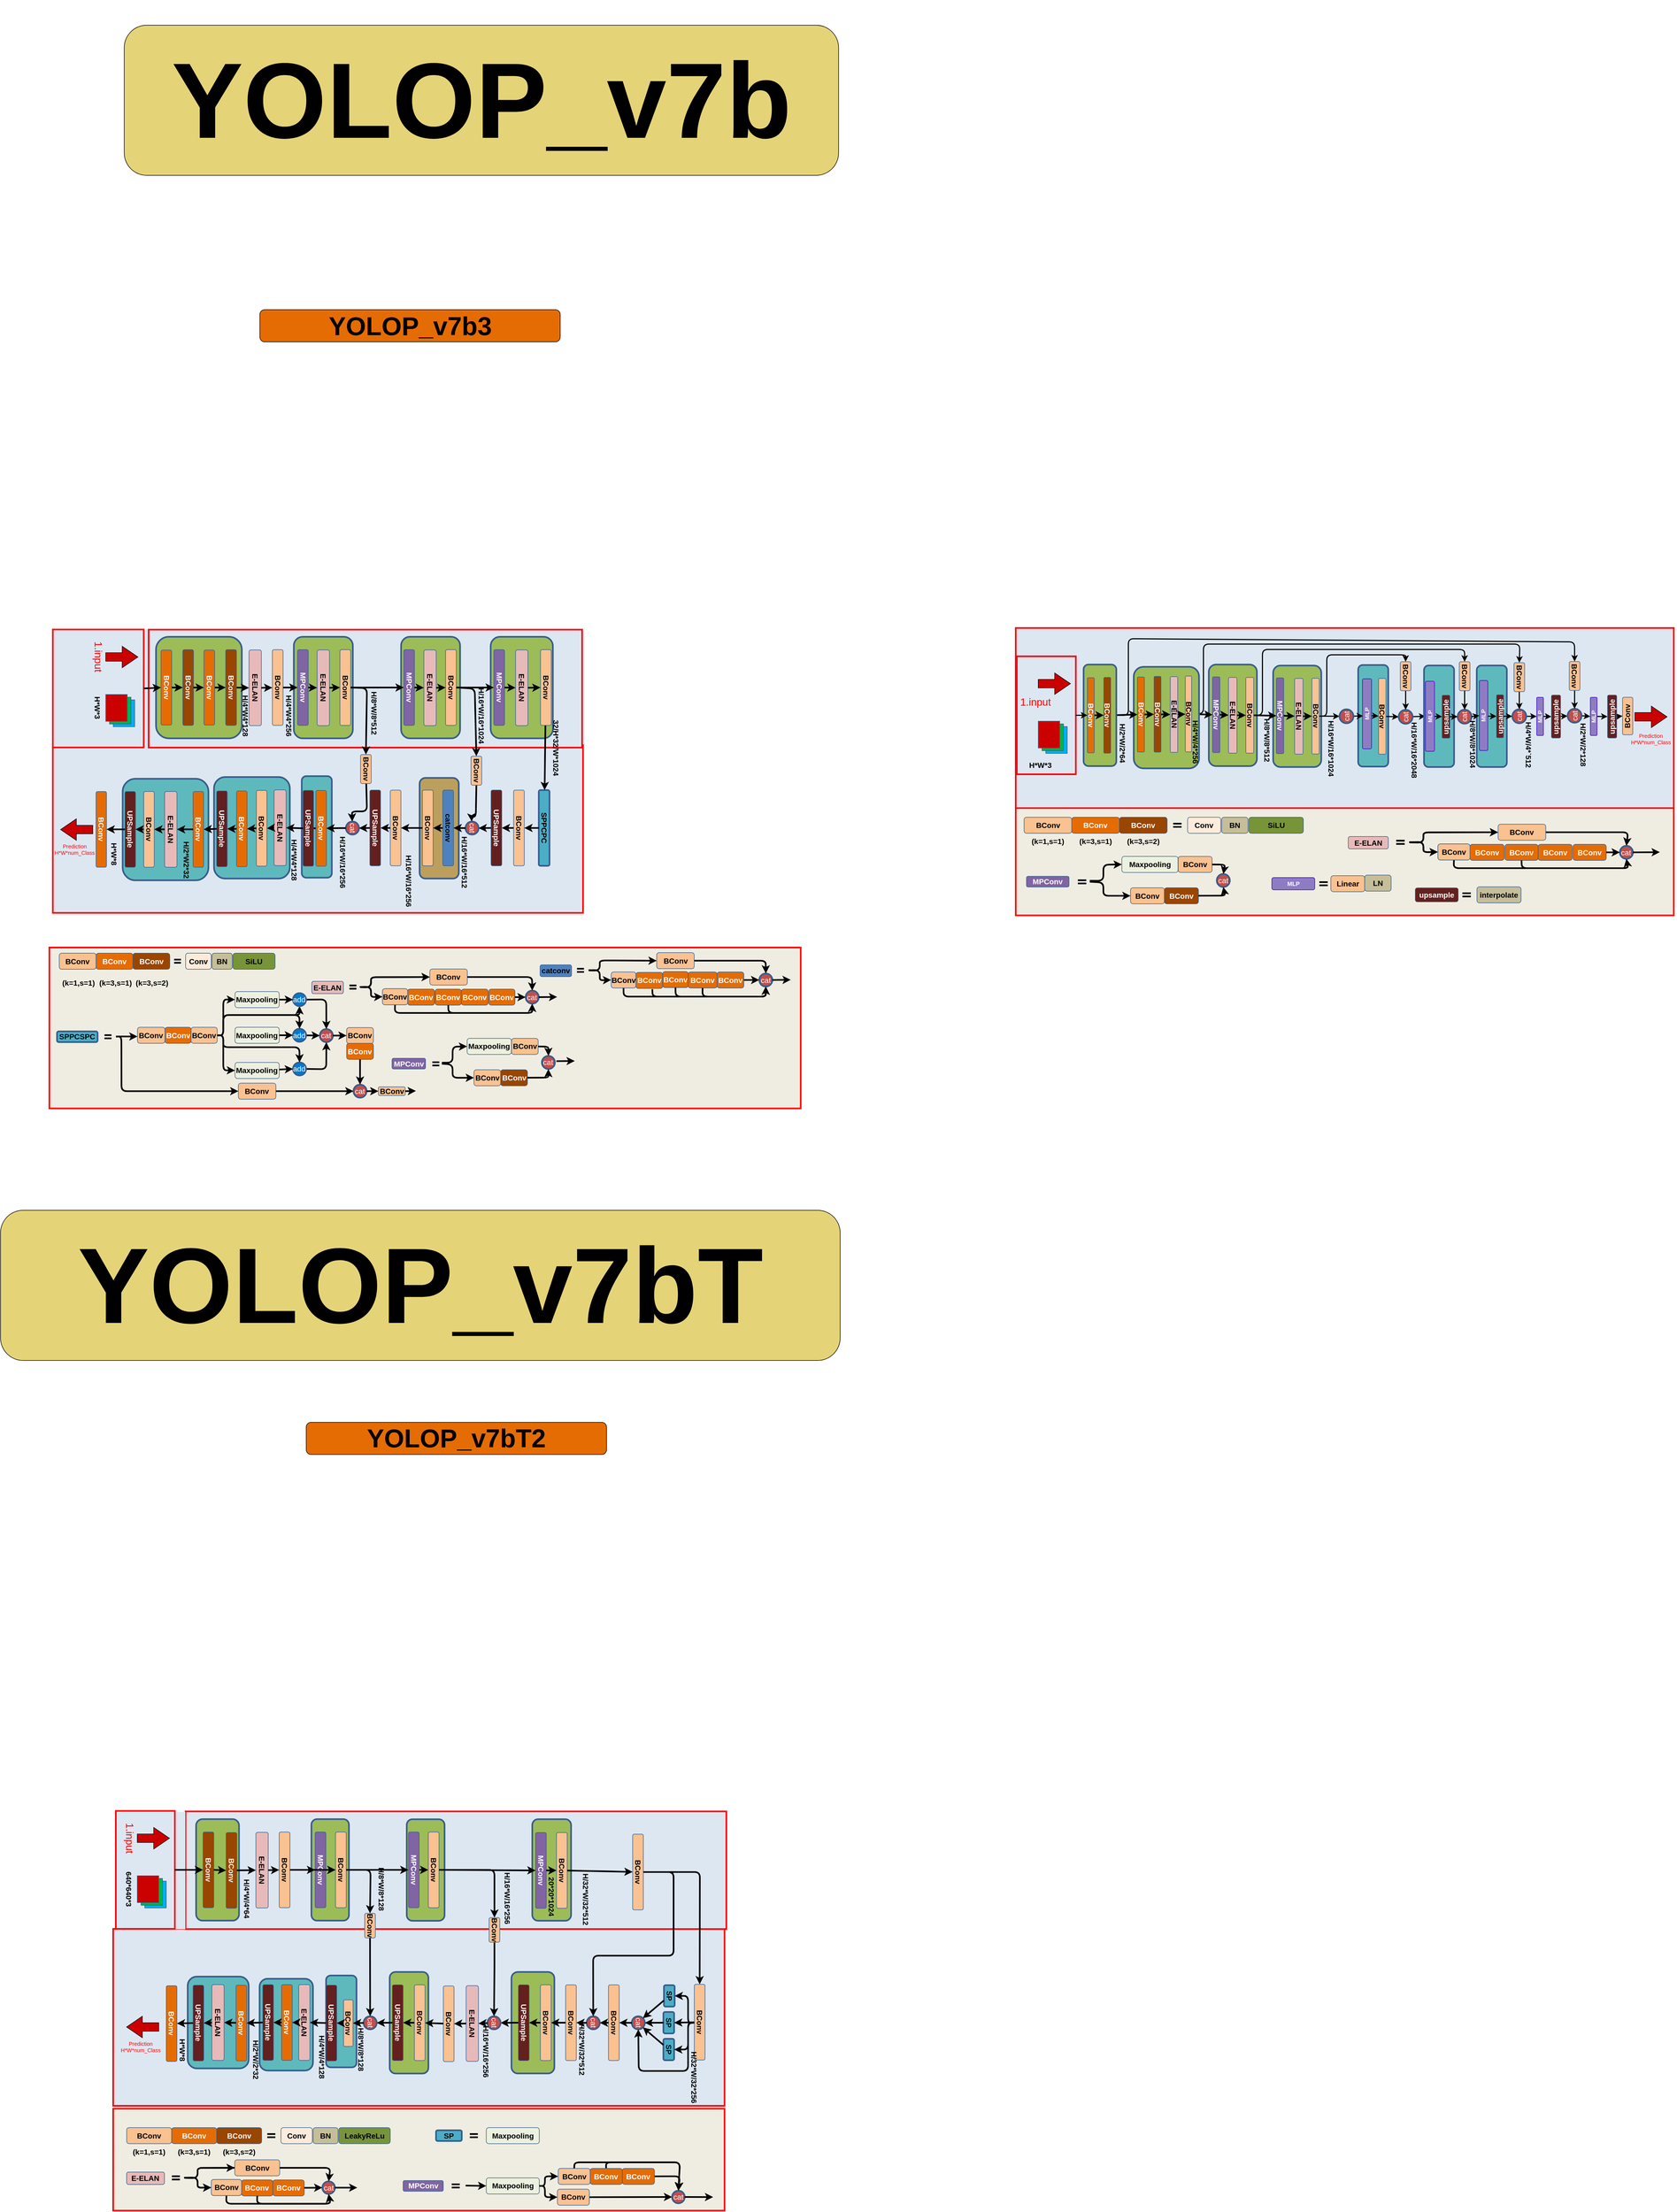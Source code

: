 <mxfile>
    <diagram id="WkRUEsFX7nxYw7lZZ5a8" name="v7b">
        <mxGraphModel dx="1044" dy="1365" grid="1" gridSize="10" guides="1" tooltips="1" connect="1" arrows="1" fold="1" page="1" pageScale="1" pageWidth="1169" pageHeight="827" math="0" shadow="0">
            <root>
                <mxCell id="MYGUcuiNx6CCh1mVUeSp-0"/>
                <mxCell id="MYGUcuiNx6CCh1mVUeSp-1" parent="MYGUcuiNx6CCh1mVUeSp-0"/>
                <mxCell id="-eHSSWAzb29ktGU-b_Rh-0" value="" style="rounded=0;whiteSpace=wrap;html=1;strokeColor=#FF0000;fillColor=#DDE7F2;strokeWidth=3;" parent="MYGUcuiNx6CCh1mVUeSp-1" vertex="1">
                    <mxGeometry x="2813" y="414.07" width="1227" height="335.93" as="geometry"/>
                </mxCell>
                <mxCell id="q4AucljXdeFwmhWpGj8X-2" value="" style="rounded=1;whiteSpace=wrap;html=1;labelBackgroundColor=none;fontSize=10;fontColor=#CC0000;strokeColor=#375D8C;strokeWidth=3;fillColor=#5EB9BC;rotation=90;" parent="MYGUcuiNx6CCh1mVUeSp-1" vertex="1">
                    <mxGeometry x="3384.9" y="549.795" width="189.37" height="56.08" as="geometry"/>
                </mxCell>
                <mxCell id="CIZ-qJ62xb48hRiB8aQa-660" value="&lt;h1&gt;&lt;b&gt;&lt;font color=&quot;#000000&quot; style=&quot;font-size: 200px&quot;&gt;YOLOP_v7b&lt;/font&gt;&lt;/b&gt;&lt;/h1&gt;" style="rounded=1;whiteSpace=wrap;html=1;fillColor=#E5D377;fontSize=50;fontStyle=0" parent="MYGUcuiNx6CCh1mVUeSp-1" vertex="1">
                    <mxGeometry x="1150.65" y="-710" width="1332.03" height="280" as="geometry"/>
                </mxCell>
                <mxCell id="CIZ-qJ62xb48hRiB8aQa-809" value="&lt;h1&gt;&lt;b&gt;&lt;font style=&quot;font-size: 48px&quot; color=&quot;#000000&quot;&gt;YOLOP_v7b3&lt;/font&gt;&lt;/b&gt;&lt;/h1&gt;" style="rounded=1;whiteSpace=wrap;html=1;fillColor=#E56C03;fontSize=19;fontStyle=0" parent="MYGUcuiNx6CCh1mVUeSp-1" vertex="1">
                    <mxGeometry x="1403.57" y="-179.5" width="560" height="60" as="geometry"/>
                </mxCell>
                <mxCell id="CIZ-qJ62xb48hRiB8aQa-881" value="" style="rounded=0;whiteSpace=wrap;html=1;strokeColor=#FF0000;fillColor=#EFEDE2;strokeWidth=3;" parent="MYGUcuiNx6CCh1mVUeSp-1" vertex="1">
                    <mxGeometry x="1011.02" y="1010" width="1401" height="300" as="geometry"/>
                </mxCell>
                <mxCell id="CIZ-qJ62xb48hRiB8aQa-922" value="" style="group" parent="MYGUcuiNx6CCh1mVUeSp-1" vertex="1" connectable="0">
                    <mxGeometry x="1500.45" y="1050" width="457.435" height="82" as="geometry"/>
                </mxCell>
                <mxCell id="CIZ-qJ62xb48hRiB8aQa-923" value="&lt;span style=&quot;font-size: 14px&quot;&gt;E-ELAN&lt;/span&gt;" style="rounded=1;whiteSpace=wrap;html=1;labelBackgroundColor=none;fontSize=11;fontColor=#000000;strokeColor=#375D8C;strokeWidth=1;fillColor=#E7BAB9;fontStyle=1" parent="CIZ-qJ62xb48hRiB8aQa-922" vertex="1">
                    <mxGeometry y="23" width="58.75" height="23" as="geometry"/>
                </mxCell>
                <mxCell id="CIZ-qJ62xb48hRiB8aQa-924" value="" style="shape=partialRectangle;whiteSpace=wrap;html=1;left=0;right=0;fillColor=none;labelBackgroundColor=none;fontSize=11;fontColor=#FFFFFF;strokeColor=#000000;strokeWidth=3;" parent="CIZ-qJ62xb48hRiB8aQa-922" vertex="1">
                    <mxGeometry x="71.61" y="30.75" width="10" height="6" as="geometry"/>
                </mxCell>
                <mxCell id="CIZ-qJ62xb48hRiB8aQa-925" value="&lt;b&gt;BConv&lt;/b&gt;" style="rounded=1;whiteSpace=wrap;html=1;labelBackgroundColor=none;fontSize=14;fontColor=#000000;strokeColor=#355D8B;fillColor=#FAC191;" parent="CIZ-qJ62xb48hRiB8aQa-922" vertex="1">
                    <mxGeometry x="131.61" y="36.75" width="47.14" height="30" as="geometry"/>
                </mxCell>
                <mxCell id="CIZ-qJ62xb48hRiB8aQa-926" style="edgeStyle=none;html=1;exitX=0.5;exitY=1;exitDx=0;exitDy=0;entryX=0.5;entryY=1;entryDx=0;entryDy=0;fontSize=10;fontColor=#FFFFFF;strokeColor=#000000;strokeWidth=3;" parent="CIZ-qJ62xb48hRiB8aQa-922" source="CIZ-qJ62xb48hRiB8aQa-925" target="CIZ-qJ62xb48hRiB8aQa-932" edge="1">
                    <mxGeometry relative="1" as="geometry">
                        <Array as="points">
                            <mxPoint x="154.75" y="82"/>
                            <mxPoint x="410.75" y="82"/>
                        </Array>
                    </mxGeometry>
                </mxCell>
                <mxCell id="CIZ-qJ62xb48hRiB8aQa-927" value="&lt;font color=&quot;#ffffff&quot;&gt;&lt;b&gt;BConv&lt;/b&gt;&lt;/font&gt;" style="rounded=1;whiteSpace=wrap;html=1;labelBackgroundColor=none;fontSize=14;fontColor=#000000;strokeColor=#355D8B;fillColor=#E56C03;" parent="CIZ-qJ62xb48hRiB8aQa-922" vertex="1">
                    <mxGeometry x="178.75" y="37.5" width="50" height="30" as="geometry"/>
                </mxCell>
                <mxCell id="CIZ-qJ62xb48hRiB8aQa-928" value="&lt;font color=&quot;#ffffff&quot;&gt;&lt;b&gt;BConv&lt;/b&gt;&lt;/font&gt;" style="rounded=1;whiteSpace=wrap;html=1;labelBackgroundColor=none;fontSize=14;fontColor=#000000;strokeColor=#355D8B;fillColor=#E56C03;" parent="CIZ-qJ62xb48hRiB8aQa-922" vertex="1">
                    <mxGeometry x="230" y="37.5" width="48.75" height="30" as="geometry"/>
                </mxCell>
                <mxCell id="CIZ-qJ62xb48hRiB8aQa-929" value="&lt;font color=&quot;#ffffff&quot;&gt;&lt;b&gt;BConv&lt;/b&gt;&lt;/font&gt;" style="rounded=1;whiteSpace=wrap;html=1;labelBackgroundColor=none;fontSize=14;fontColor=#000000;strokeColor=#355D8B;fillColor=#E56C03;" parent="CIZ-qJ62xb48hRiB8aQa-922" vertex="1">
                    <mxGeometry x="278.75" y="37.5" width="50" height="30" as="geometry"/>
                </mxCell>
                <mxCell id="CIZ-qJ62xb48hRiB8aQa-930" value="&lt;font color=&quot;#ffffff&quot;&gt;&lt;b&gt;BConv&lt;/b&gt;&lt;/font&gt;" style="rounded=1;whiteSpace=wrap;html=1;labelBackgroundColor=none;fontSize=14;fontColor=#000000;strokeColor=#355D8B;fillColor=#E56C03;" parent="CIZ-qJ62xb48hRiB8aQa-922" vertex="1">
                    <mxGeometry x="330" y="37.5" width="48.75" height="30" as="geometry"/>
                </mxCell>
                <mxCell id="CIZ-qJ62xb48hRiB8aQa-931" value="&lt;b&gt;BConv&lt;/b&gt;" style="rounded=1;whiteSpace=wrap;html=1;labelBackgroundColor=none;fontSize=14;fontColor=#000000;strokeColor=#355D8B;fillColor=#FAC191;" parent="CIZ-qJ62xb48hRiB8aQa-922" vertex="1">
                    <mxGeometry x="220" width="70" height="30" as="geometry"/>
                </mxCell>
                <mxCell id="CIZ-qJ62xb48hRiB8aQa-932" value="&lt;font color=&quot;#ffffff&quot; style=&quot;&quot;&gt;cat&lt;/font&gt;" style="ellipse;whiteSpace=wrap;html=1;aspect=fixed;labelBackgroundColor=none;fontSize=14;fontColor=#000000;strokeColor=#375D8C;strokeWidth=3;fillColor=#C14F4C;align=center;verticalAlign=middle;" parent="CIZ-qJ62xb48hRiB8aQa-922" vertex="1">
                    <mxGeometry x="398.745" y="40.31" width="24.38" height="24.38" as="geometry"/>
                </mxCell>
                <mxCell id="CIZ-qJ62xb48hRiB8aQa-933" style="edgeStyle=none;html=1;exitX=0.5;exitY=1;exitDx=0;exitDy=0;entryX=0.5;entryY=1;entryDx=0;entryDy=0;fontSize=10;fontColor=#FFFFFF;strokeColor=#000000;strokeWidth=3;" parent="CIZ-qJ62xb48hRiB8aQa-922" source="CIZ-qJ62xb48hRiB8aQa-928" target="CIZ-qJ62xb48hRiB8aQa-932" edge="1">
                    <mxGeometry relative="1" as="geometry">
                        <Array as="points">
                            <mxPoint x="254.75" y="82"/>
                            <mxPoint x="410.75" y="82"/>
                        </Array>
                    </mxGeometry>
                </mxCell>
                <mxCell id="CIZ-qJ62xb48hRiB8aQa-934" style="edgeStyle=none;html=1;entryX=0;entryY=0.5;entryDx=0;entryDy=0;fontSize=10;fontColor=#FFFFFF;strokeColor=#000000;strokeWidth=3;" parent="CIZ-qJ62xb48hRiB8aQa-922" source="CIZ-qJ62xb48hRiB8aQa-930" target="CIZ-qJ62xb48hRiB8aQa-932" edge="1">
                    <mxGeometry relative="1" as="geometry"/>
                </mxCell>
                <mxCell id="CIZ-qJ62xb48hRiB8aQa-935" style="edgeStyle=none;html=1;entryX=0.5;entryY=0;entryDx=0;entryDy=0;fontSize=10;fontColor=#FFFFFF;strokeColor=#000000;strokeWidth=3;" parent="CIZ-qJ62xb48hRiB8aQa-922" source="CIZ-qJ62xb48hRiB8aQa-931" target="CIZ-qJ62xb48hRiB8aQa-932" edge="1">
                    <mxGeometry relative="1" as="geometry">
                        <Array as="points">
                            <mxPoint x="410.75" y="15"/>
                        </Array>
                    </mxGeometry>
                </mxCell>
                <mxCell id="CIZ-qJ62xb48hRiB8aQa-936" style="edgeStyle=none;html=1;entryX=0;entryY=0.5;entryDx=0;entryDy=0;fontSize=10;fontColor=#FFFFFF;strokeColor=#000000;strokeWidth=3;" parent="CIZ-qJ62xb48hRiB8aQa-922" target="CIZ-qJ62xb48hRiB8aQa-931" edge="1">
                    <mxGeometry relative="1" as="geometry">
                        <mxPoint x="90.36" y="33.982" as="sourcePoint"/>
                        <mxPoint x="264.735" y="59.25" as="targetPoint"/>
                        <Array as="points">
                            <mxPoint x="110.36" y="34.25"/>
                            <mxPoint x="110.36" y="15.25"/>
                        </Array>
                    </mxGeometry>
                </mxCell>
                <mxCell id="CIZ-qJ62xb48hRiB8aQa-937" style="edgeStyle=none;html=1;entryX=0;entryY=0.5;entryDx=0;entryDy=0;fontSize=10;fontColor=#FFFFFF;strokeColor=#000000;strokeWidth=3;" parent="CIZ-qJ62xb48hRiB8aQa-922" target="CIZ-qJ62xb48hRiB8aQa-925" edge="1">
                    <mxGeometry relative="1" as="geometry">
                        <mxPoint x="89.42" y="33.46" as="sourcePoint"/>
                        <mxPoint x="111.605" y="33.46" as="targetPoint"/>
                        <Array as="points">
                            <mxPoint x="110.36" y="33.25"/>
                            <mxPoint x="110.36" y="52.25"/>
                        </Array>
                    </mxGeometry>
                </mxCell>
                <mxCell id="CIZ-qJ62xb48hRiB8aQa-938" style="edgeStyle=none;html=1;entryX=0;entryY=0.5;entryDx=0;entryDy=0;fontSize=10;fontColor=#FFFFFF;strokeColor=#000000;strokeWidth=3;exitX=1;exitY=0.5;exitDx=0;exitDy=0;" parent="CIZ-qJ62xb48hRiB8aQa-922" source="CIZ-qJ62xb48hRiB8aQa-932" edge="1">
                    <mxGeometry relative="1" as="geometry">
                        <mxPoint x="438.74" y="52.16" as="sourcePoint"/>
                        <mxPoint x="457.435" y="52.16" as="targetPoint"/>
                    </mxGeometry>
                </mxCell>
                <mxCell id="CIZ-qJ62xb48hRiB8aQa-939" value="&lt;span style=&quot;font-size: 14px&quot;&gt;E-ELAN&lt;/span&gt;" style="rounded=1;whiteSpace=wrap;html=1;labelBackgroundColor=none;fontSize=11;fontColor=#000000;strokeColor=#375D8C;strokeWidth=1;fillColor=#E7BAB9;fontStyle=1" parent="CIZ-qJ62xb48hRiB8aQa-922" vertex="1">
                    <mxGeometry y="23" width="58.75" height="23" as="geometry"/>
                </mxCell>
                <mxCell id="CIZ-qJ62xb48hRiB8aQa-940" value="" style="shape=partialRectangle;whiteSpace=wrap;html=1;left=0;right=0;fillColor=none;labelBackgroundColor=none;fontSize=11;fontColor=#FFFFFF;strokeColor=#000000;strokeWidth=3;" parent="CIZ-qJ62xb48hRiB8aQa-922" vertex="1">
                    <mxGeometry x="71.61" y="30.75" width="10" height="6" as="geometry"/>
                </mxCell>
                <mxCell id="CIZ-qJ62xb48hRiB8aQa-941" style="edgeStyle=none;html=1;entryX=0;entryY=0.5;entryDx=0;entryDy=0;fontSize=10;fontColor=#FFFFFF;strokeColor=#000000;strokeWidth=3;" parent="CIZ-qJ62xb48hRiB8aQa-922" target="CIZ-qJ62xb48hRiB8aQa-943" edge="1">
                    <mxGeometry relative="1" as="geometry">
                        <mxPoint x="89.42" y="33.46" as="sourcePoint"/>
                        <mxPoint x="111.605" y="33.46" as="targetPoint"/>
                        <Array as="points">
                            <mxPoint x="110.36" y="33.25"/>
                            <mxPoint x="110.36" y="52.25"/>
                        </Array>
                    </mxGeometry>
                </mxCell>
                <mxCell id="CIZ-qJ62xb48hRiB8aQa-942" style="edgeStyle=none;html=1;entryX=0;entryY=0.5;entryDx=0;entryDy=0;fontSize=10;fontColor=#FFFFFF;strokeColor=#000000;strokeWidth=3;" parent="CIZ-qJ62xb48hRiB8aQa-922" edge="1">
                    <mxGeometry relative="1" as="geometry">
                        <mxPoint x="90.36" y="33.982" as="sourcePoint"/>
                        <mxPoint x="220.0" y="15" as="targetPoint"/>
                        <Array as="points">
                            <mxPoint x="110.36" y="34.25"/>
                            <mxPoint x="110.36" y="15.25"/>
                        </Array>
                    </mxGeometry>
                </mxCell>
                <mxCell id="CIZ-qJ62xb48hRiB8aQa-943" value="&lt;b&gt;BConv&lt;/b&gt;" style="rounded=1;whiteSpace=wrap;html=1;labelBackgroundColor=none;fontSize=14;fontColor=#000000;strokeColor=#355D8B;fillColor=#FAC191;" parent="CIZ-qJ62xb48hRiB8aQa-922" vertex="1">
                    <mxGeometry x="131.61" y="36.75" width="47.14" height="30" as="geometry"/>
                </mxCell>
                <mxCell id="CIZ-qJ62xb48hRiB8aQa-944" value="&lt;font color=&quot;#ffffff&quot;&gt;&lt;b&gt;BConv&lt;/b&gt;&lt;/font&gt;" style="rounded=1;whiteSpace=wrap;html=1;labelBackgroundColor=none;fontSize=14;fontColor=#000000;strokeColor=#355D8B;fillColor=#E56C03;" parent="CIZ-qJ62xb48hRiB8aQa-922" vertex="1">
                    <mxGeometry x="178.75" y="37.5" width="50" height="30" as="geometry"/>
                </mxCell>
                <mxCell id="CIZ-qJ62xb48hRiB8aQa-945" value="" style="group" parent="MYGUcuiNx6CCh1mVUeSp-1" vertex="1" connectable="0">
                    <mxGeometry x="1926.03" y="1019.53" width="467.445" height="82" as="geometry"/>
                </mxCell>
                <mxCell id="CIZ-qJ62xb48hRiB8aQa-946" value="&lt;b&gt;catconv&lt;/b&gt;" style="rounded=1;whiteSpace=wrap;html=1;labelBackgroundColor=none;fontSize=14;fontColor=#000000;strokeColor=#355D8B;fillColor=#4E82BE;" parent="CIZ-qJ62xb48hRiB8aQa-945" vertex="1">
                    <mxGeometry y="22.78" width="58.75" height="21.94" as="geometry"/>
                </mxCell>
                <mxCell id="CIZ-qJ62xb48hRiB8aQa-947" value="&lt;b&gt;BConv&lt;/b&gt;" style="rounded=1;whiteSpace=wrap;html=1;labelBackgroundColor=none;fontSize=14;fontColor=#000000;strokeColor=#355D8B;fillColor=#FAC191;" parent="CIZ-qJ62xb48hRiB8aQa-945" vertex="1">
                    <mxGeometry x="132.55" y="36" width="46.2" height="30" as="geometry"/>
                </mxCell>
                <mxCell id="CIZ-qJ62xb48hRiB8aQa-948" style="edgeStyle=none;html=1;exitX=0.5;exitY=1;exitDx=0;exitDy=0;entryX=0.5;entryY=1;entryDx=0;entryDy=0;fontSize=10;fontColor=#FFFFFF;strokeColor=#000000;strokeWidth=3;" parent="CIZ-qJ62xb48hRiB8aQa-945" source="CIZ-qJ62xb48hRiB8aQa-947" target="CIZ-qJ62xb48hRiB8aQa-954" edge="1">
                    <mxGeometry relative="1" as="geometry">
                        <Array as="points">
                            <mxPoint x="155.75" y="82"/>
                            <mxPoint x="420.75" y="82"/>
                        </Array>
                    </mxGeometry>
                </mxCell>
                <mxCell id="CIZ-qJ62xb48hRiB8aQa-949" value="&lt;font color=&quot;#ffffff&quot;&gt;&lt;b&gt;BConv&lt;/b&gt;&lt;/font&gt;" style="rounded=1;whiteSpace=wrap;html=1;labelBackgroundColor=none;fontSize=14;fontColor=#000000;strokeColor=#355D8B;fillColor=#E56C03;" parent="CIZ-qJ62xb48hRiB8aQa-945" vertex="1">
                    <mxGeometry x="178.75" y="36.75" width="50" height="30" as="geometry"/>
                </mxCell>
                <mxCell id="CIZ-qJ62xb48hRiB8aQa-950" value="&lt;font color=&quot;#ffffff&quot;&gt;&lt;b&gt;BConv&lt;/b&gt;&lt;/font&gt;" style="rounded=1;whiteSpace=wrap;html=1;labelBackgroundColor=none;fontSize=14;fontColor=#000000;strokeColor=#355D8B;fillColor=#E56C03;" parent="CIZ-qJ62xb48hRiB8aQa-945" vertex="1">
                    <mxGeometry x="228.75" y="35.25" width="47.45" height="30" as="geometry"/>
                </mxCell>
                <mxCell id="CIZ-qJ62xb48hRiB8aQa-951" value="&lt;font color=&quot;#ffffff&quot;&gt;&lt;b&gt;BConv&lt;/b&gt;&lt;/font&gt;" style="rounded=1;whiteSpace=wrap;html=1;labelBackgroundColor=none;fontSize=14;fontColor=#000000;strokeColor=#355D8B;fillColor=#E56C03;" parent="CIZ-qJ62xb48hRiB8aQa-945" vertex="1">
                    <mxGeometry x="276.2" y="36" width="53.8" height="30" as="geometry"/>
                </mxCell>
                <mxCell id="CIZ-qJ62xb48hRiB8aQa-952" value="&lt;font color=&quot;#ffffff&quot;&gt;&lt;b&gt;BConv&lt;/b&gt;&lt;/font&gt;" style="rounded=1;whiteSpace=wrap;html=1;labelBackgroundColor=none;fontSize=14;fontColor=#000000;strokeColor=#355D8B;fillColor=#E56C03;" parent="CIZ-qJ62xb48hRiB8aQa-945" vertex="1">
                    <mxGeometry x="330" y="36" width="50" height="30" as="geometry"/>
                </mxCell>
                <mxCell id="CIZ-qJ62xb48hRiB8aQa-953" value="&lt;b&gt;BConv&lt;/b&gt;" style="rounded=1;whiteSpace=wrap;html=1;labelBackgroundColor=none;fontSize=14;fontColor=#000000;strokeColor=#355D8B;fillColor=#FAC191;" parent="CIZ-qJ62xb48hRiB8aQa-945" vertex="1">
                    <mxGeometry x="217.47" width="70" height="30" as="geometry"/>
                </mxCell>
                <mxCell id="CIZ-qJ62xb48hRiB8aQa-954" value="&lt;font color=&quot;#ffffff&quot; style=&quot;&quot;&gt;cat&lt;/font&gt;" style="ellipse;whiteSpace=wrap;html=1;aspect=fixed;labelBackgroundColor=none;fontSize=14;fontColor=#000000;strokeColor=#375D8C;strokeWidth=3;fillColor=#C14F4C;align=center;verticalAlign=middle;" parent="CIZ-qJ62xb48hRiB8aQa-945" vertex="1">
                    <mxGeometry x="408.755" y="38.81" width="24.38" height="24.38" as="geometry"/>
                </mxCell>
                <mxCell id="CIZ-qJ62xb48hRiB8aQa-955" style="edgeStyle=none;html=1;entryX=0.5;entryY=1;entryDx=0;entryDy=0;fontSize=10;fontColor=#FFFFFF;strokeColor=#000000;strokeWidth=3;exitX=0.612;exitY=1.048;exitDx=0;exitDy=0;exitPerimeter=0;" parent="CIZ-qJ62xb48hRiB8aQa-945" source="CIZ-qJ62xb48hRiB8aQa-949" target="CIZ-qJ62xb48hRiB8aQa-954" edge="1">
                    <mxGeometry relative="1" as="geometry">
                        <Array as="points">
                            <mxPoint x="209.75" y="82"/>
                            <mxPoint x="420.75" y="82"/>
                        </Array>
                    </mxGeometry>
                </mxCell>
                <mxCell id="CIZ-qJ62xb48hRiB8aQa-956" style="edgeStyle=none;html=1;exitX=0.5;exitY=1;exitDx=0;exitDy=0;entryX=0.5;entryY=1;entryDx=0;entryDy=0;fontSize=10;fontColor=#FFFFFF;strokeColor=#000000;strokeWidth=3;" parent="CIZ-qJ62xb48hRiB8aQa-945" source="CIZ-qJ62xb48hRiB8aQa-950" target="CIZ-qJ62xb48hRiB8aQa-954" edge="1">
                    <mxGeometry relative="1" as="geometry">
                        <Array as="points">
                            <mxPoint x="252.75" y="82"/>
                            <mxPoint x="420.75" y="82"/>
                        </Array>
                    </mxGeometry>
                </mxCell>
                <mxCell id="CIZ-qJ62xb48hRiB8aQa-957" style="edgeStyle=none;html=1;exitX=0.5;exitY=1;exitDx=0;exitDy=0;fontSize=10;fontColor=#FFFFFF;strokeColor=#000000;strokeWidth=3;entryX=0.5;entryY=1;entryDx=0;entryDy=0;" parent="CIZ-qJ62xb48hRiB8aQa-945" source="CIZ-qJ62xb48hRiB8aQa-951" target="CIZ-qJ62xb48hRiB8aQa-954" edge="1">
                    <mxGeometry relative="1" as="geometry">
                        <Array as="points">
                            <mxPoint x="302.75" y="82"/>
                            <mxPoint x="420.75" y="82"/>
                        </Array>
                    </mxGeometry>
                </mxCell>
                <mxCell id="CIZ-qJ62xb48hRiB8aQa-958" style="edgeStyle=none;html=1;entryX=0;entryY=0.5;entryDx=0;entryDy=0;fontSize=10;fontColor=#FFFFFF;strokeColor=#000000;strokeWidth=3;" parent="CIZ-qJ62xb48hRiB8aQa-945" source="CIZ-qJ62xb48hRiB8aQa-952" target="CIZ-qJ62xb48hRiB8aQa-954" edge="1">
                    <mxGeometry relative="1" as="geometry"/>
                </mxCell>
                <mxCell id="CIZ-qJ62xb48hRiB8aQa-959" style="edgeStyle=none;html=1;entryX=0.5;entryY=0;entryDx=0;entryDy=0;fontSize=10;fontColor=#FFFFFF;strokeColor=#000000;strokeWidth=3;" parent="CIZ-qJ62xb48hRiB8aQa-945" source="CIZ-qJ62xb48hRiB8aQa-953" target="CIZ-qJ62xb48hRiB8aQa-954" edge="1">
                    <mxGeometry relative="1" as="geometry">
                        <Array as="points">
                            <mxPoint x="420.75" y="15"/>
                        </Array>
                    </mxGeometry>
                </mxCell>
                <mxCell id="CIZ-qJ62xb48hRiB8aQa-960" style="edgeStyle=none;html=1;entryX=0;entryY=0.5;entryDx=0;entryDy=0;fontSize=10;fontColor=#FFFFFF;strokeColor=#000000;strokeWidth=3;" parent="CIZ-qJ62xb48hRiB8aQa-945" target="CIZ-qJ62xb48hRiB8aQa-953" edge="1">
                    <mxGeometry relative="1" as="geometry">
                        <mxPoint x="91.3" y="33.232" as="sourcePoint"/>
                        <mxPoint x="265.675" y="58.5" as="targetPoint"/>
                        <Array as="points">
                            <mxPoint x="111.3" y="33.5"/>
                            <mxPoint x="111.3" y="14.5"/>
                        </Array>
                    </mxGeometry>
                </mxCell>
                <mxCell id="CIZ-qJ62xb48hRiB8aQa-961" style="edgeStyle=none;html=1;entryX=0;entryY=0.5;entryDx=0;entryDy=0;fontSize=10;fontColor=#FFFFFF;strokeColor=#000000;strokeWidth=3;" parent="CIZ-qJ62xb48hRiB8aQa-945" target="CIZ-qJ62xb48hRiB8aQa-947" edge="1">
                    <mxGeometry relative="1" as="geometry">
                        <mxPoint x="90.36" y="32.71" as="sourcePoint"/>
                        <mxPoint x="112.545" y="32.71" as="targetPoint"/>
                        <Array as="points">
                            <mxPoint x="111.3" y="32.5"/>
                            <mxPoint x="111.3" y="51.5"/>
                        </Array>
                    </mxGeometry>
                </mxCell>
                <mxCell id="CIZ-qJ62xb48hRiB8aQa-962" style="edgeStyle=none;html=1;entryX=0;entryY=0.5;entryDx=0;entryDy=0;fontSize=10;fontColor=#FFFFFF;strokeColor=#000000;strokeWidth=3;exitX=1;exitY=0.5;exitDx=0;exitDy=0;" parent="CIZ-qJ62xb48hRiB8aQa-945" source="CIZ-qJ62xb48hRiB8aQa-954" edge="1">
                    <mxGeometry relative="1" as="geometry">
                        <mxPoint x="448.75" y="50.66" as="sourcePoint"/>
                        <mxPoint x="467.445" y="50.66" as="targetPoint"/>
                    </mxGeometry>
                </mxCell>
                <mxCell id="CIZ-qJ62xb48hRiB8aQa-963" value="" style="shape=partialRectangle;whiteSpace=wrap;html=1;left=0;right=0;fillColor=none;labelBackgroundColor=none;fontSize=11;fontColor=#FFFFFF;strokeColor=#000000;strokeWidth=3;" parent="CIZ-qJ62xb48hRiB8aQa-945" vertex="1">
                    <mxGeometry x="70.36" y="30" width="10" height="6" as="geometry"/>
                </mxCell>
                <mxCell id="CIZ-qJ62xb48hRiB8aQa-964" value="" style="group" parent="MYGUcuiNx6CCh1mVUeSp-1" vertex="1" connectable="0">
                    <mxGeometry x="1025.34" y="1092.13" width="928.415" height="200.72" as="geometry"/>
                </mxCell>
                <mxCell id="CIZ-qJ62xb48hRiB8aQa-965" value="&lt;font style=&quot;font-size: 14px&quot;&gt;&lt;b&gt;SPPCSPC&lt;/b&gt;&lt;/font&gt;" style="rounded=1;whiteSpace=wrap;html=1;labelBackgroundColor=none;fontSize=11;fontColor=#000000;strokeColor=#375D8C;strokeWidth=3;fillColor=#4AAEC7;" parent="CIZ-qJ62xb48hRiB8aQa-964" vertex="1">
                    <mxGeometry y="74.25" width="75.62" height="20" as="geometry"/>
                </mxCell>
                <mxCell id="CIZ-qJ62xb48hRiB8aQa-966" value="&lt;b&gt;BConv&lt;/b&gt;" style="rounded=1;whiteSpace=wrap;html=1;labelBackgroundColor=none;fontSize=14;fontColor=#000000;strokeColor=#355D8B;fillColor=#FAC191;" parent="CIZ-qJ62xb48hRiB8aQa-964" vertex="1">
                    <mxGeometry x="150" y="66.44" width="51.25" height="30" as="geometry"/>
                </mxCell>
                <mxCell id="CIZ-qJ62xb48hRiB8aQa-967" value="&lt;font color=&quot;#ffffff&quot;&gt;&lt;b&gt;BConv&lt;/b&gt;&lt;/font&gt;" style="rounded=1;whiteSpace=wrap;html=1;labelBackgroundColor=none;fontSize=14;fontColor=#000000;strokeColor=#355D8B;fillColor=#E56C03;" parent="CIZ-qJ62xb48hRiB8aQa-964" vertex="1">
                    <mxGeometry x="201.25" y="66.44" width="48.75" height="30" as="geometry"/>
                </mxCell>
                <mxCell id="CIZ-qJ62xb48hRiB8aQa-968" value="&lt;b&gt;BConv&lt;/b&gt;" style="rounded=1;whiteSpace=wrap;html=1;labelBackgroundColor=none;fontSize=14;fontColor=#000000;strokeColor=#355D8B;fillColor=#FAC191;" parent="CIZ-qJ62xb48hRiB8aQa-964" vertex="1">
                    <mxGeometry x="250" y="66.44" width="48.75" height="30" as="geometry"/>
                </mxCell>
                <mxCell id="CIZ-qJ62xb48hRiB8aQa-969" value="&lt;b&gt;Maxpooling&lt;/b&gt;" style="rounded=1;whiteSpace=wrap;html=1;labelBackgroundColor=none;fontSize=14;fontColor=#000000;strokeColor=#355D8B;fillColor=#ECF1DF;" parent="CIZ-qJ62xb48hRiB8aQa-964" vertex="1">
                    <mxGeometry x="331.88" width="82.47" height="30" as="geometry"/>
                </mxCell>
                <mxCell id="CIZ-qJ62xb48hRiB8aQa-970" style="edgeStyle=none;html=1;strokeColor=#000000;strokeWidth=3;entryX=0;entryY=0.5;entryDx=0;entryDy=0;" parent="CIZ-qJ62xb48hRiB8aQa-964" source="CIZ-qJ62xb48hRiB8aQa-968" target="CIZ-qJ62xb48hRiB8aQa-969" edge="1">
                    <mxGeometry relative="1" as="geometry">
                        <Array as="points">
                            <mxPoint x="310" y="81.72"/>
                            <mxPoint x="310" y="14.72"/>
                        </Array>
                    </mxGeometry>
                </mxCell>
                <mxCell id="CIZ-qJ62xb48hRiB8aQa-971" value="&lt;b&gt;Maxpooling&lt;/b&gt;" style="rounded=1;whiteSpace=wrap;html=1;labelBackgroundColor=none;fontSize=14;fontColor=#000000;strokeColor=#355D8B;fillColor=#ECF1DF;" parent="CIZ-qJ62xb48hRiB8aQa-964" vertex="1">
                    <mxGeometry x="331.88" y="66.44" width="82.47" height="30" as="geometry"/>
                </mxCell>
                <mxCell id="CIZ-qJ62xb48hRiB8aQa-972" value="&lt;b&gt;Maxpooling&lt;/b&gt;" style="rounded=1;whiteSpace=wrap;html=1;labelBackgroundColor=none;fontSize=14;fontColor=#000000;strokeColor=#355D8B;fillColor=#ECF1DF;" parent="CIZ-qJ62xb48hRiB8aQa-964" vertex="1">
                    <mxGeometry x="331.88" y="132.06" width="82.47" height="30" as="geometry"/>
                </mxCell>
                <mxCell id="CIZ-qJ62xb48hRiB8aQa-973" style="edgeStyle=none;html=1;entryX=0;entryY=0.5;entryDx=0;entryDy=0;strokeColor=#000000;strokeWidth=3;" parent="CIZ-qJ62xb48hRiB8aQa-964" source="CIZ-qJ62xb48hRiB8aQa-968" target="CIZ-qJ62xb48hRiB8aQa-972" edge="1">
                    <mxGeometry relative="1" as="geometry">
                        <Array as="points">
                            <mxPoint x="310" y="81.72"/>
                            <mxPoint x="310" y="146.72"/>
                        </Array>
                    </mxGeometry>
                </mxCell>
                <mxCell id="CIZ-qJ62xb48hRiB8aQa-974" value="&lt;b&gt;BConv&lt;/b&gt;" style="rounded=1;whiteSpace=wrap;html=1;labelBackgroundColor=none;fontSize=14;fontColor=#000000;strokeColor=#355D8B;fillColor=#FAC191;" parent="CIZ-qJ62xb48hRiB8aQa-964" vertex="1">
                    <mxGeometry x="338.12" y="170.72" width="70" height="30" as="geometry"/>
                </mxCell>
                <mxCell id="CIZ-qJ62xb48hRiB8aQa-975" value="&lt;font color=&quot;#ffffff&quot; style=&quot;&quot;&gt;cat&lt;/font&gt;" style="ellipse;whiteSpace=wrap;html=1;aspect=fixed;labelBackgroundColor=none;fontSize=14;fontColor=#000000;strokeColor=#375D8C;strokeWidth=3;fillColor=#C14F4C;align=center;verticalAlign=middle;" parent="CIZ-qJ62xb48hRiB8aQa-964" vertex="1">
                    <mxGeometry x="489.995" y="69.87" width="24.38" height="24.38" as="geometry"/>
                </mxCell>
                <mxCell id="CIZ-qJ62xb48hRiB8aQa-976" value="&lt;b&gt;BConv&lt;/b&gt;" style="rounded=1;whiteSpace=wrap;html=1;labelBackgroundColor=none;fontSize=14;fontColor=#000000;strokeColor=#355D8B;fillColor=#FAC191;" parent="CIZ-qJ62xb48hRiB8aQa-964" vertex="1">
                    <mxGeometry x="540" y="67.06" width="50" height="30" as="geometry"/>
                </mxCell>
                <mxCell id="CIZ-qJ62xb48hRiB8aQa-977" style="edgeStyle=none;html=1;entryX=0;entryY=0.5;entryDx=0;entryDy=0;fontSize=10;fontColor=#FFFFFF;strokeColor=#000000;strokeWidth=3;" parent="CIZ-qJ62xb48hRiB8aQa-964" source="CIZ-qJ62xb48hRiB8aQa-975" target="CIZ-qJ62xb48hRiB8aQa-976" edge="1">
                    <mxGeometry relative="1" as="geometry"/>
                </mxCell>
                <mxCell id="CIZ-qJ62xb48hRiB8aQa-978" value="&lt;font color=&quot;#ffffff&quot;&gt;&lt;b&gt;BConv&lt;/b&gt;&lt;/font&gt;" style="rounded=1;whiteSpace=wrap;html=1;labelBackgroundColor=none;fontSize=14;fontColor=#000000;strokeColor=#355D8B;fillColor=#E56C03;" parent="CIZ-qJ62xb48hRiB8aQa-964" vertex="1">
                    <mxGeometry x="540" y="96.44" width="50" height="30" as="geometry"/>
                </mxCell>
                <mxCell id="CIZ-qJ62xb48hRiB8aQa-979" value="&lt;font color=&quot;#ffffff&quot; style=&quot;&quot;&gt;cat&lt;/font&gt;" style="ellipse;whiteSpace=wrap;html=1;aspect=fixed;labelBackgroundColor=none;fontSize=14;fontColor=#000000;strokeColor=#375D8C;strokeWidth=3;fillColor=#C14F4C;align=center;verticalAlign=middle;" parent="CIZ-qJ62xb48hRiB8aQa-964" vertex="1">
                    <mxGeometry x="552.815" y="173.53" width="24.38" height="24.38" as="geometry"/>
                </mxCell>
                <mxCell id="CIZ-qJ62xb48hRiB8aQa-980" style="edgeStyle=none;html=1;entryX=0;entryY=0.5;entryDx=0;entryDy=0;strokeColor=#000000;strokeWidth=3;" parent="CIZ-qJ62xb48hRiB8aQa-964" source="CIZ-qJ62xb48hRiB8aQa-974" target="CIZ-qJ62xb48hRiB8aQa-979" edge="1">
                    <mxGeometry relative="1" as="geometry"/>
                </mxCell>
                <mxCell id="CIZ-qJ62xb48hRiB8aQa-981" style="edgeStyle=none;html=1;entryX=0.5;entryY=0;entryDx=0;entryDy=0;strokeColor=#000000;strokeWidth=3;" parent="CIZ-qJ62xb48hRiB8aQa-964" source="CIZ-qJ62xb48hRiB8aQa-978" target="CIZ-qJ62xb48hRiB8aQa-979" edge="1">
                    <mxGeometry relative="1" as="geometry"/>
                </mxCell>
                <mxCell id="CIZ-qJ62xb48hRiB8aQa-982" value="&lt;b&gt;BConv&lt;/b&gt;" style="rounded=1;whiteSpace=wrap;html=1;labelBackgroundColor=none;fontSize=14;fontColor=#000000;strokeColor=#355D8B;fillColor=#FAC191;" parent="CIZ-qJ62xb48hRiB8aQa-964" vertex="1">
                    <mxGeometry x="599.23" y="177.6" width="50" height="16.25" as="geometry"/>
                </mxCell>
                <mxCell id="CIZ-qJ62xb48hRiB8aQa-983" style="edgeStyle=none;html=1;exitX=1;exitY=0.5;exitDx=0;exitDy=0;fontSize=10;fontColor=#FFFFFF;strokeColor=#000000;strokeWidth=3;" parent="CIZ-qJ62xb48hRiB8aQa-964" source="CIZ-qJ62xb48hRiB8aQa-979" target="CIZ-qJ62xb48hRiB8aQa-982" edge="1">
                    <mxGeometry relative="1" as="geometry"/>
                </mxCell>
                <mxCell id="CIZ-qJ62xb48hRiB8aQa-984" value="" style="shape=partialRectangle;whiteSpace=wrap;html=1;left=0;right=0;fillColor=none;labelBackgroundColor=none;fontSize=11;fontColor=#FFFFFF;strokeColor=#000000;strokeWidth=3;" parent="CIZ-qJ62xb48hRiB8aQa-964" vertex="1">
                    <mxGeometry x="90" y="81.25" width="10" height="6" as="geometry"/>
                </mxCell>
                <mxCell id="CIZ-qJ62xb48hRiB8aQa-985" style="edgeStyle=none;html=1;exitX=1;exitY=0.5;exitDx=0;exitDy=0;fontSize=10;fontColor=#FFFFFF;strokeColor=#000000;strokeWidth=3;" parent="CIZ-qJ62xb48hRiB8aQa-964" source="CIZ-qJ62xb48hRiB8aQa-982" edge="1">
                    <mxGeometry relative="1" as="geometry">
                        <mxPoint x="741.145" y="119.94" as="sourcePoint"/>
                        <mxPoint x="669.23" y="185.28" as="targetPoint"/>
                    </mxGeometry>
                </mxCell>
                <mxCell id="CIZ-qJ62xb48hRiB8aQa-986" style="edgeStyle=none;html=1;fontSize=10;fontColor=#FFFFFF;strokeColor=#000000;strokeWidth=3;" parent="CIZ-qJ62xb48hRiB8aQa-964" edge="1">
                    <mxGeometry relative="1" as="geometry">
                        <mxPoint x="110.0" y="83.72" as="sourcePoint"/>
                        <mxPoint x="150.0" y="83.72" as="targetPoint"/>
                    </mxGeometry>
                </mxCell>
                <mxCell id="CIZ-qJ62xb48hRiB8aQa-987" style="edgeStyle=none;html=1;fontSize=10;fontColor=#FFFFFF;strokeColor=#000000;strokeWidth=3;entryX=0;entryY=0.5;entryDx=0;entryDy=0;" parent="CIZ-qJ62xb48hRiB8aQa-964" target="CIZ-qJ62xb48hRiB8aQa-974" edge="1">
                    <mxGeometry relative="1" as="geometry">
                        <mxPoint x="110.0" y="84.08" as="sourcePoint"/>
                        <mxPoint x="150" y="84.08" as="targetPoint"/>
                        <Array as="points">
                            <mxPoint x="120" y="83.72"/>
                            <mxPoint x="120.23" y="185.72"/>
                        </Array>
                    </mxGeometry>
                </mxCell>
                <mxCell id="CIZ-qJ62xb48hRiB8aQa-988" style="edgeStyle=none;html=1;strokeColor=#000000;strokeWidth=3;exitX=1;exitY=0.5;exitDx=0;exitDy=0;entryX=0.5;entryY=1;entryDx=0;entryDy=0;" parent="CIZ-qJ62xb48hRiB8aQa-964" source="CIZ-qJ62xb48hRiB8aQa-968" target="CIZ-qJ62xb48hRiB8aQa-990" edge="1">
                    <mxGeometry relative="1" as="geometry">
                        <mxPoint x="308.75" y="91.44" as="sourcePoint"/>
                        <mxPoint x="430" y="63.72" as="targetPoint"/>
                        <Array as="points">
                            <mxPoint x="310" y="81.72"/>
                            <mxPoint x="310" y="43.72"/>
                            <mxPoint x="452" y="43.72"/>
                        </Array>
                    </mxGeometry>
                </mxCell>
                <mxCell id="CIZ-qJ62xb48hRiB8aQa-989" style="edgeStyle=none;html=1;entryX=0.5;entryY=0;entryDx=0;entryDy=0;strokeColor=#000000;strokeWidth=3;" parent="CIZ-qJ62xb48hRiB8aQa-964" source="CIZ-qJ62xb48hRiB8aQa-990" target="CIZ-qJ62xb48hRiB8aQa-975" edge="1">
                    <mxGeometry relative="1" as="geometry">
                        <Array as="points">
                            <mxPoint x="502" y="14.72"/>
                        </Array>
                    </mxGeometry>
                </mxCell>
                <mxCell id="CIZ-qJ62xb48hRiB8aQa-990" value="&lt;font color=&quot;#ffffff&quot;&gt;add&lt;/font&gt;" style="ellipse;whiteSpace=wrap;html=1;aspect=fixed;labelBackgroundColor=none;fontSize=14;fontColor=#000000;strokeColor=#375D8C;strokeWidth=3;fillColor=#007AD1;align=center;verticalAlign=middle;" parent="CIZ-qJ62xb48hRiB8aQa-964" vertex="1">
                    <mxGeometry x="440.005" y="2.81" width="24.38" height="24.38" as="geometry"/>
                </mxCell>
                <mxCell id="CIZ-qJ62xb48hRiB8aQa-991" style="edgeStyle=none;html=1;entryX=0;entryY=0.5;entryDx=0;entryDy=0;strokeColor=#000000;strokeWidth=3;" parent="CIZ-qJ62xb48hRiB8aQa-964" source="CIZ-qJ62xb48hRiB8aQa-969" target="CIZ-qJ62xb48hRiB8aQa-990" edge="1">
                    <mxGeometry relative="1" as="geometry"/>
                </mxCell>
                <mxCell id="CIZ-qJ62xb48hRiB8aQa-992" style="edgeStyle=none;html=1;entryX=0;entryY=0.5;entryDx=0;entryDy=0;strokeColor=#000000;strokeWidth=3;" parent="CIZ-qJ62xb48hRiB8aQa-964" source="CIZ-qJ62xb48hRiB8aQa-993" target="CIZ-qJ62xb48hRiB8aQa-975" edge="1">
                    <mxGeometry relative="1" as="geometry"/>
                </mxCell>
                <mxCell id="CIZ-qJ62xb48hRiB8aQa-993" value="&lt;font color=&quot;#ffffff&quot;&gt;add&lt;/font&gt;" style="ellipse;whiteSpace=wrap;html=1;aspect=fixed;labelBackgroundColor=none;fontSize=14;fontColor=#000000;strokeColor=#375D8C;strokeWidth=3;fillColor=#007AD1;align=center;verticalAlign=middle;" parent="CIZ-qJ62xb48hRiB8aQa-964" vertex="1">
                    <mxGeometry x="440.005" y="69.25" width="24.38" height="24.38" as="geometry"/>
                </mxCell>
                <mxCell id="CIZ-qJ62xb48hRiB8aQa-994" style="edgeStyle=none;html=1;entryX=0.5;entryY=0;entryDx=0;entryDy=0;strokeColor=#000000;strokeWidth=3;" parent="CIZ-qJ62xb48hRiB8aQa-964" source="CIZ-qJ62xb48hRiB8aQa-968" target="CIZ-qJ62xb48hRiB8aQa-993" edge="1">
                    <mxGeometry relative="1" as="geometry">
                        <Array as="points">
                            <mxPoint x="310" y="81.72"/>
                            <mxPoint x="310" y="43.72"/>
                            <mxPoint x="452" y="43.72"/>
                        </Array>
                    </mxGeometry>
                </mxCell>
                <mxCell id="CIZ-qJ62xb48hRiB8aQa-995" style="edgeStyle=none;html=1;entryX=0;entryY=0.5;entryDx=0;entryDy=0;strokeColor=#000000;strokeWidth=3;" parent="CIZ-qJ62xb48hRiB8aQa-964" source="CIZ-qJ62xb48hRiB8aQa-971" target="CIZ-qJ62xb48hRiB8aQa-993" edge="1">
                    <mxGeometry relative="1" as="geometry"/>
                </mxCell>
                <mxCell id="CIZ-qJ62xb48hRiB8aQa-996" style="edgeStyle=none;html=1;entryX=0.5;entryY=1;entryDx=0;entryDy=0;strokeColor=#000000;strokeWidth=3;" parent="CIZ-qJ62xb48hRiB8aQa-964" source="CIZ-qJ62xb48hRiB8aQa-997" target="CIZ-qJ62xb48hRiB8aQa-975" edge="1">
                    <mxGeometry relative="1" as="geometry">
                        <Array as="points">
                            <mxPoint x="502" y="144.72"/>
                        </Array>
                    </mxGeometry>
                </mxCell>
                <mxCell id="CIZ-qJ62xb48hRiB8aQa-997" value="&lt;font color=&quot;#ffffff&quot;&gt;add&lt;/font&gt;" style="ellipse;whiteSpace=wrap;html=1;aspect=fixed;labelBackgroundColor=none;fontSize=14;fontColor=#000000;strokeColor=#375D8C;strokeWidth=3;fillColor=#007AD1;align=center;verticalAlign=middle;" parent="CIZ-qJ62xb48hRiB8aQa-964" vertex="1">
                    <mxGeometry x="440.005" y="132.06" width="24.38" height="24.38" as="geometry"/>
                </mxCell>
                <mxCell id="CIZ-qJ62xb48hRiB8aQa-998" style="edgeStyle=none;html=1;entryX=0.5;entryY=0;entryDx=0;entryDy=0;strokeColor=#000000;strokeWidth=3;" parent="CIZ-qJ62xb48hRiB8aQa-964" source="CIZ-qJ62xb48hRiB8aQa-968" target="CIZ-qJ62xb48hRiB8aQa-997" edge="1">
                    <mxGeometry relative="1" as="geometry">
                        <Array as="points">
                            <mxPoint x="310" y="81.72"/>
                            <mxPoint x="310" y="103.72"/>
                            <mxPoint x="452" y="103.72"/>
                        </Array>
                    </mxGeometry>
                </mxCell>
                <mxCell id="CIZ-qJ62xb48hRiB8aQa-999" style="edgeStyle=none;html=1;entryX=0;entryY=0.5;entryDx=0;entryDy=0;strokeColor=#000000;strokeWidth=3;" parent="CIZ-qJ62xb48hRiB8aQa-964" source="CIZ-qJ62xb48hRiB8aQa-972" target="CIZ-qJ62xb48hRiB8aQa-997" edge="1">
                    <mxGeometry relative="1" as="geometry"/>
                </mxCell>
                <mxCell id="CIZ-qJ62xb48hRiB8aQa-894" value="" style="group" parent="CIZ-qJ62xb48hRiB8aQa-964" vertex="1" connectable="0">
                    <mxGeometry x="624.66" y="87.25" width="303.755" height="88.5" as="geometry"/>
                </mxCell>
                <mxCell id="CIZ-qJ62xb48hRiB8aQa-895" style="edgeStyle=none;html=1;entryX=0;entryY=0.5;entryDx=0;entryDy=0;fontSize=10;fontColor=#FFFFFF;strokeColor=#000000;strokeWidth=3;" parent="CIZ-qJ62xb48hRiB8aQa-894" target="CIZ-qJ62xb48hRiB8aQa-900" edge="1">
                    <mxGeometry relative="1" as="geometry">
                        <mxPoint x="92.93" y="45.345" as="sourcePoint"/>
                        <Array as="points">
                            <mxPoint x="112.93" y="45.5"/>
                            <mxPoint x="112.93" y="15.5"/>
                        </Array>
                    </mxGeometry>
                </mxCell>
                <mxCell id="CIZ-qJ62xb48hRiB8aQa-896" style="edgeStyle=none;html=1;entryX=0;entryY=0.5;entryDx=0;entryDy=0;fontSize=10;fontColor=#FFFFFF;strokeColor=#000000;strokeWidth=3;" parent="CIZ-qJ62xb48hRiB8aQa-894" target="CIZ-qJ62xb48hRiB8aQa-897" edge="1">
                    <mxGeometry relative="1" as="geometry">
                        <mxPoint x="92.93" y="47.413" as="sourcePoint"/>
                        <Array as="points">
                            <mxPoint x="112.93" y="48.5"/>
                            <mxPoint x="112.93" y="73.5"/>
                        </Array>
                    </mxGeometry>
                </mxCell>
                <mxCell id="CIZ-qJ62xb48hRiB8aQa-897" value="&lt;b&gt;BConv&lt;/b&gt;" style="rounded=1;whiteSpace=wrap;html=1;labelBackgroundColor=none;fontSize=14;fontColor=#000000;strokeColor=#355D8B;fillColor=#FAC191;container=0;" parent="CIZ-qJ62xb48hRiB8aQa-894" vertex="1">
                    <mxGeometry x="152.75" y="58.5" width="49.75" height="30" as="geometry"/>
                </mxCell>
                <mxCell id="CIZ-qJ62xb48hRiB8aQa-898" value="&lt;font color=&quot;#ffffff&quot;&gt;&lt;b&gt;BConv&lt;/b&gt;&lt;/font&gt;" style="rounded=1;whiteSpace=wrap;html=1;labelBackgroundColor=none;fontSize=14;fontColor=#000000;strokeColor=#355D8B;fillColor=#994601;container=0;" parent="CIZ-qJ62xb48hRiB8aQa-894" vertex="1">
                    <mxGeometry x="202.5" y="58.5" width="50" height="30" as="geometry"/>
                </mxCell>
                <mxCell id="CIZ-qJ62xb48hRiB8aQa-899" value="&lt;b&gt;BConv&lt;/b&gt;" style="rounded=1;whiteSpace=wrap;html=1;labelBackgroundColor=none;fontSize=14;fontColor=#000000;strokeColor=#355D8B;fillColor=#FAC191;container=0;" parent="CIZ-qJ62xb48hRiB8aQa-894" vertex="1">
                    <mxGeometry x="222.75" width="49.75" height="30" as="geometry"/>
                </mxCell>
                <mxCell id="CIZ-qJ62xb48hRiB8aQa-900" value="&lt;b&gt;Maxpooling&lt;/b&gt;" style="rounded=1;whiteSpace=wrap;html=1;labelBackgroundColor=none;fontSize=14;fontColor=#000000;strokeColor=#355D8B;fillColor=#ECF1DF;container=0;" parent="CIZ-qJ62xb48hRiB8aQa-894" vertex="1">
                    <mxGeometry x="140.03" width="82.47" height="30" as="geometry"/>
                </mxCell>
                <mxCell id="CIZ-qJ62xb48hRiB8aQa-901" value="&lt;font color=&quot;#ffffff&quot; style=&quot;&quot;&gt;cat&lt;/font&gt;" style="ellipse;whiteSpace=wrap;html=1;aspect=fixed;labelBackgroundColor=none;fontSize=14;fontColor=#000000;strokeColor=#375D8C;strokeWidth=3;fillColor=#C14F4C;align=center;verticalAlign=middle;container=0;" parent="CIZ-qJ62xb48hRiB8aQa-894" vertex="1">
                    <mxGeometry x="279.375" y="32.75" width="24.38" height="24.38" as="geometry"/>
                </mxCell>
                <mxCell id="CIZ-qJ62xb48hRiB8aQa-902" style="edgeStyle=none;html=1;entryX=0.5;entryY=1;entryDx=0;entryDy=0;fontSize=10;fontColor=#FFFFFF;strokeColor=#000000;strokeWidth=3;" parent="CIZ-qJ62xb48hRiB8aQa-894" source="CIZ-qJ62xb48hRiB8aQa-898" target="CIZ-qJ62xb48hRiB8aQa-901" edge="1">
                    <mxGeometry relative="1" as="geometry">
                        <Array as="points">
                            <mxPoint x="291.5" y="73.25"/>
                        </Array>
                    </mxGeometry>
                </mxCell>
                <mxCell id="CIZ-qJ62xb48hRiB8aQa-903" style="edgeStyle=none;html=1;entryX=0.5;entryY=0;entryDx=0;entryDy=0;fontSize=10;fontColor=#FFFFFF;strokeColor=#000000;strokeWidth=3;" parent="CIZ-qJ62xb48hRiB8aQa-894" source="CIZ-qJ62xb48hRiB8aQa-899" target="CIZ-qJ62xb48hRiB8aQa-901" edge="1">
                    <mxGeometry relative="1" as="geometry">
                        <Array as="points">
                            <mxPoint x="291.5" y="15.25"/>
                        </Array>
                    </mxGeometry>
                </mxCell>
                <mxCell id="CIZ-qJ62xb48hRiB8aQa-904" value="&lt;b&gt;&lt;font color=&quot;#ffffff&quot;&gt;MPConv&lt;/font&gt;&lt;/b&gt;" style="rounded=1;whiteSpace=wrap;html=1;labelBackgroundColor=none;fontSize=14;fontColor=#000000;strokeColor=#355D8B;fillColor=#8164A3;container=0;" parent="CIZ-qJ62xb48hRiB8aQa-894" vertex="1">
                    <mxGeometry y="37.13" width="62.5" height="20" as="geometry"/>
                </mxCell>
                <mxCell id="CIZ-qJ62xb48hRiB8aQa-905" value="" style="shape=partialRectangle;whiteSpace=wrap;html=1;left=0;right=0;fillColor=none;labelBackgroundColor=none;fontSize=11;fontColor=#FFFFFF;strokeColor=#000000;strokeWidth=3;container=0;" parent="CIZ-qJ62xb48hRiB8aQa-894" vertex="1">
                    <mxGeometry x="76.66" y="44.5" width="10" height="6" as="geometry"/>
                </mxCell>
                <mxCell id="rgFefQV460fgAryhMeOy-245" value="&lt;h1&gt;&lt;b&gt;&lt;font color=&quot;#000000&quot; style=&quot;font-size: 200px&quot;&gt;YOLOP_v7bT&lt;/font&gt;&lt;/b&gt;&lt;/h1&gt;" style="rounded=1;whiteSpace=wrap;html=1;fillColor=#E5D377;fontSize=50;fontStyle=0" parent="MYGUcuiNx6CCh1mVUeSp-1" vertex="1">
                    <mxGeometry x="920" y="1500" width="1565.63" height="280" as="geometry"/>
                </mxCell>
                <mxCell id="rgFefQV460fgAryhMeOy-440" value="&lt;h1&gt;&lt;b&gt;&lt;font color=&quot;#000000&quot; style=&quot;font-size: 48px&quot;&gt;YOLOP_v7bT2&lt;/font&gt;&lt;/b&gt;&lt;/h1&gt;" style="rounded=1;whiteSpace=wrap;html=1;fillColor=#E56C03;fontSize=19;fontStyle=0" parent="MYGUcuiNx6CCh1mVUeSp-1" vertex="1">
                    <mxGeometry x="1490" y="1895.38" width="560" height="60" as="geometry"/>
                </mxCell>
                <mxCell id="rgFefQV460fgAryhMeOy-441" value="" style="group" parent="MYGUcuiNx6CCh1mVUeSp-1" vertex="1" connectable="0">
                    <mxGeometry x="1130" y="3175.38" width="1140" height="190" as="geometry"/>
                </mxCell>
                <mxCell id="rgFefQV460fgAryhMeOy-442" value="" style="rounded=0;whiteSpace=wrap;html=1;strokeColor=#FF0000;fillColor=#EFEDE2;strokeWidth=3;" parent="rgFefQV460fgAryhMeOy-441" vertex="1">
                    <mxGeometry width="1140" height="190" as="geometry"/>
                </mxCell>
                <mxCell id="rgFefQV460fgAryhMeOy-443" value="&lt;b&gt;BConv&lt;/b&gt;" style="rounded=1;whiteSpace=wrap;html=1;labelBackgroundColor=none;fontSize=14;fontColor=#000000;strokeColor=#355D8B;fillColor=#FAC191;" parent="rgFefQV460fgAryhMeOy-441" vertex="1">
                    <mxGeometry x="25.174" y="35.19" width="83.912" height="30" as="geometry"/>
                </mxCell>
                <mxCell id="rgFefQV460fgAryhMeOy-444" value="&lt;font color=&quot;#ffffff&quot;&gt;&lt;b&gt;BConv&lt;/b&gt;&lt;/font&gt;" style="rounded=1;whiteSpace=wrap;html=1;labelBackgroundColor=none;fontSize=14;fontColor=#000000;strokeColor=#355D8B;fillColor=#E56C03;" parent="rgFefQV460fgAryhMeOy-441" vertex="1">
                    <mxGeometry x="109.085" y="35.19" width="83.912" height="30" as="geometry"/>
                </mxCell>
                <mxCell id="rgFefQV460fgAryhMeOy-445" value="&lt;font color=&quot;#ffffff&quot;&gt;&lt;b&gt;BConv&lt;/b&gt;&lt;/font&gt;" style="rounded=1;whiteSpace=wrap;html=1;labelBackgroundColor=none;fontSize=14;fontColor=#000000;strokeColor=#355D8B;fillColor=#994601;" parent="rgFefQV460fgAryhMeOy-441" vertex="1">
                    <mxGeometry x="192.997" y="35.19" width="83.912" height="30" as="geometry"/>
                </mxCell>
                <mxCell id="rgFefQV460fgAryhMeOy-446" value="" style="shape=partialRectangle;whiteSpace=wrap;html=1;left=0;right=0;fillColor=none;labelBackgroundColor=none;fontSize=11;fontColor=#FFFFFF;strokeColor=#000000;strokeWidth=3;" parent="rgFefQV460fgAryhMeOy-441" vertex="1">
                    <mxGeometry x="288.896" y="47.19" width="11.987" height="6" as="geometry"/>
                </mxCell>
                <mxCell id="rgFefQV460fgAryhMeOy-447" value="&lt;b&gt;Conv&lt;/b&gt;" style="rounded=1;whiteSpace=wrap;html=1;labelBackgroundColor=none;fontSize=14;fontColor=#000000;strokeColor=#355D8B;fillColor=#FDEBDB;" parent="rgFefQV460fgAryhMeOy-441" vertex="1">
                    <mxGeometry x="312.871" y="35.19" width="58.438" height="30" as="geometry"/>
                </mxCell>
                <mxCell id="rgFefQV460fgAryhMeOy-448" value="&lt;b&gt;BN&lt;/b&gt;" style="rounded=1;whiteSpace=wrap;html=1;labelBackgroundColor=none;fontSize=14;fontColor=#000000;strokeColor=#355D8B;fillColor=#C5BE98;" parent="rgFefQV460fgAryhMeOy-441" vertex="1">
                    <mxGeometry x="372.808" y="35.19" width="46.451" height="30" as="geometry"/>
                </mxCell>
                <mxCell id="rgFefQV460fgAryhMeOy-449" value="&lt;b&gt;LeakyReLu&lt;/b&gt;" style="rounded=1;whiteSpace=wrap;html=1;labelBackgroundColor=none;fontSize=14;fontColor=#000000;strokeColor=#355D8B;fillColor=#789439;" parent="rgFefQV460fgAryhMeOy-441" vertex="1">
                    <mxGeometry x="420.757" y="35.19" width="95.899" height="30" as="geometry"/>
                </mxCell>
                <mxCell id="rgFefQV460fgAryhMeOy-450" value="&lt;b&gt;(k=3,s=2)&lt;/b&gt;" style="text;html=1;strokeColor=none;fillColor=none;align=center;verticalAlign=middle;whiteSpace=wrap;rounded=0;labelBackgroundColor=none;fontSize=14;fontColor=#000000;" parent="rgFefQV460fgAryhMeOy-441" vertex="1">
                    <mxGeometry x="198.991" y="65.19" width="71.924" height="30" as="geometry"/>
                </mxCell>
                <mxCell id="rgFefQV460fgAryhMeOy-451" value="&lt;b&gt;(k=3,s=1)&lt;/b&gt;" style="text;html=1;strokeColor=none;fillColor=none;align=center;verticalAlign=middle;whiteSpace=wrap;rounded=0;labelBackgroundColor=none;fontSize=14;fontColor=#000000;" parent="rgFefQV460fgAryhMeOy-441" vertex="1">
                    <mxGeometry x="115.079" y="65.19" width="71.924" height="30" as="geometry"/>
                </mxCell>
                <mxCell id="rgFefQV460fgAryhMeOy-452" value="&lt;b&gt;(k=1,s=1)&lt;/b&gt;" style="text;html=1;strokeColor=none;fillColor=none;align=center;verticalAlign=middle;whiteSpace=wrap;rounded=0;labelBackgroundColor=none;fontSize=14;fontColor=#000000;" parent="rgFefQV460fgAryhMeOy-441" vertex="1">
                    <mxGeometry x="31.167" y="65.19" width="71.924" height="30" as="geometry"/>
                </mxCell>
                <mxCell id="rgFefQV460fgAryhMeOy-453" value="&lt;span style=&quot;font-size: 14px&quot;&gt;E-ELAN&lt;/span&gt;" style="rounded=1;whiteSpace=wrap;html=1;labelBackgroundColor=none;fontSize=11;fontColor=#000000;strokeColor=#375D8C;strokeWidth=1;fillColor=#E7BAB9;fontStyle=1" parent="rgFefQV460fgAryhMeOy-441" vertex="1">
                    <mxGeometry x="25.174" y="118.19" width="70.426" height="23" as="geometry"/>
                </mxCell>
                <mxCell id="rgFefQV460fgAryhMeOy-454" value="" style="shape=partialRectangle;whiteSpace=wrap;html=1;left=0;right=0;fillColor=none;labelBackgroundColor=none;fontSize=11;fontColor=#FFFFFF;strokeColor=#000000;strokeWidth=3;" parent="rgFefQV460fgAryhMeOy-441" vertex="1">
                    <mxGeometry x="111.015" y="125.94" width="11.987" height="6" as="geometry"/>
                </mxCell>
                <mxCell id="rgFefQV460fgAryhMeOy-455" value="&lt;b&gt;BConv&lt;/b&gt;" style="rounded=1;whiteSpace=wrap;html=1;labelBackgroundColor=none;fontSize=14;fontColor=#000000;strokeColor=#355D8B;fillColor=#FAC191;" parent="rgFefQV460fgAryhMeOy-441" vertex="1">
                    <mxGeometry x="182.939" y="131.94" width="56.509" height="30" as="geometry"/>
                </mxCell>
                <mxCell id="rgFefQV460fgAryhMeOy-456" style="edgeStyle=none;html=1;exitX=0.5;exitY=1;exitDx=0;exitDy=0;entryX=0.5;entryY=1;entryDx=0;entryDy=0;fontSize=10;fontColor=#FFFFFF;strokeColor=#000000;strokeWidth=3;" parent="rgFefQV460fgAryhMeOy-441" source="rgFefQV460fgAryhMeOy-455" target="rgFefQV460fgAryhMeOy-459" edge="1">
                    <mxGeometry relative="1" as="geometry">
                        <Array as="points">
                            <mxPoint x="210.678" y="177.19"/>
                            <mxPoint x="404.874" y="177.19"/>
                        </Array>
                    </mxGeometry>
                </mxCell>
                <mxCell id="rgFefQV460fgAryhMeOy-457" value="&lt;font color=&quot;#ffffff&quot;&gt;&lt;b&gt;BConv&lt;/b&gt;&lt;/font&gt;" style="rounded=1;whiteSpace=wrap;html=1;labelBackgroundColor=none;fontSize=14;fontColor=#000000;strokeColor=#355D8B;fillColor=#E56C03;" parent="rgFefQV460fgAryhMeOy-441" vertex="1">
                    <mxGeometry x="239.448" y="132.69" width="58.438" height="30" as="geometry"/>
                </mxCell>
                <mxCell id="rgFefQV460fgAryhMeOy-458" value="&lt;font color=&quot;#ffffff&quot;&gt;&lt;b&gt;BConv&lt;/b&gt;&lt;/font&gt;" style="rounded=1;whiteSpace=wrap;html=1;labelBackgroundColor=none;fontSize=14;fontColor=#000000;strokeColor=#355D8B;fillColor=#E56C03;" parent="rgFefQV460fgAryhMeOy-441" vertex="1">
                    <mxGeometry x="297.826" y="132.69" width="58.438" height="30" as="geometry"/>
                </mxCell>
                <mxCell id="rgFefQV460fgAryhMeOy-459" value="&lt;font color=&quot;#ffffff&quot; style=&quot;&quot;&gt;cat&lt;/font&gt;" style="ellipse;whiteSpace=wrap;html=1;aspect=fixed;labelBackgroundColor=none;fontSize=14;fontColor=#000000;strokeColor=#375D8C;strokeWidth=3;fillColor=#C14F4C;align=center;verticalAlign=middle;" parent="rgFefQV460fgAryhMeOy-441" vertex="1">
                    <mxGeometry x="390.039" y="135.5" width="23.554" height="23.554" as="geometry"/>
                </mxCell>
                <mxCell id="rgFefQV460fgAryhMeOy-460" style="edgeStyle=none;html=1;exitX=0.5;exitY=1;exitDx=0;exitDy=0;entryX=0.5;entryY=1;entryDx=0;entryDy=0;fontSize=10;fontColor=#FFFFFF;strokeColor=#000000;strokeWidth=3;" parent="rgFefQV460fgAryhMeOy-441" source="rgFefQV460fgAryhMeOy-457" target="rgFefQV460fgAryhMeOy-459" edge="1">
                    <mxGeometry relative="1" as="geometry">
                        <Array as="points">
                            <mxPoint x="268.218" y="177.19"/>
                            <mxPoint x="404.874" y="177.19"/>
                        </Array>
                    </mxGeometry>
                </mxCell>
                <mxCell id="rgFefQV460fgAryhMeOy-461" style="edgeStyle=none;html=1;entryX=0;entryY=0.5;entryDx=0;entryDy=0;fontSize=10;fontColor=#FFFFFF;strokeColor=#000000;strokeWidth=3;" parent="rgFefQV460fgAryhMeOy-441" source="rgFefQV460fgAryhMeOy-458" target="rgFefQV460fgAryhMeOy-459" edge="1">
                    <mxGeometry relative="1" as="geometry"/>
                </mxCell>
                <mxCell id="rgFefQV460fgAryhMeOy-462" style="edgeStyle=none;html=1;entryX=0;entryY=0.5;entryDx=0;entryDy=0;fontSize=10;fontColor=#FFFFFF;strokeColor=#000000;strokeWidth=3;" parent="rgFefQV460fgAryhMeOy-441" target="rgFefQV460fgAryhMeOy-470" edge="1">
                    <mxGeometry relative="1" as="geometry">
                        <mxPoint x="133.491" y="129.172" as="sourcePoint"/>
                        <mxPoint x="342.521" y="154.44" as="targetPoint"/>
                        <Array as="points">
                            <mxPoint x="157.466" y="129.44"/>
                            <mxPoint x="157.466" y="110.44"/>
                        </Array>
                    </mxGeometry>
                </mxCell>
                <mxCell id="rgFefQV460fgAryhMeOy-463" style="edgeStyle=none;html=1;entryX=0;entryY=0.5;entryDx=0;entryDy=0;fontSize=10;fontColor=#FFFFFF;strokeColor=#000000;strokeWidth=3;" parent="rgFefQV460fgAryhMeOy-441" target="rgFefQV460fgAryhMeOy-455" edge="1">
                    <mxGeometry relative="1" as="geometry">
                        <mxPoint x="132.365" y="128.65" as="sourcePoint"/>
                        <mxPoint x="158.959" y="128.65" as="targetPoint"/>
                        <Array as="points">
                            <mxPoint x="157.466" y="128.44"/>
                            <mxPoint x="157.466" y="147.44"/>
                        </Array>
                    </mxGeometry>
                </mxCell>
                <mxCell id="rgFefQV460fgAryhMeOy-464" style="edgeStyle=none;html=1;fontSize=10;fontColor=#FFFFFF;strokeColor=#000000;strokeWidth=3;exitX=1;exitY=0.5;exitDx=0;exitDy=0;" parent="rgFefQV460fgAryhMeOy-441" source="rgFefQV460fgAryhMeOy-459" edge="1">
                    <mxGeometry relative="1" as="geometry">
                        <mxPoint x="551.108" y="147.35" as="sourcePoint"/>
                        <mxPoint x="455.221" y="147.19" as="targetPoint"/>
                    </mxGeometry>
                </mxCell>
                <mxCell id="rgFefQV460fgAryhMeOy-465" value="&lt;span style=&quot;font-size: 14px&quot;&gt;E-ELAN&lt;/span&gt;" style="rounded=1;whiteSpace=wrap;html=1;labelBackgroundColor=none;fontSize=11;fontColor=#000000;strokeColor=#375D8C;strokeWidth=1;fillColor=#E7BAB9;fontStyle=1" parent="rgFefQV460fgAryhMeOy-441" vertex="1">
                    <mxGeometry x="25.174" y="118.19" width="70.426" height="23" as="geometry"/>
                </mxCell>
                <mxCell id="rgFefQV460fgAryhMeOy-466" value="" style="shape=partialRectangle;whiteSpace=wrap;html=1;left=0;right=0;fillColor=none;labelBackgroundColor=none;fontSize=11;fontColor=#FFFFFF;strokeColor=#000000;strokeWidth=3;" parent="rgFefQV460fgAryhMeOy-441" vertex="1">
                    <mxGeometry x="111.015" y="125.94" width="11.987" height="6" as="geometry"/>
                </mxCell>
                <mxCell id="rgFefQV460fgAryhMeOy-467" style="edgeStyle=none;html=1;entryX=0;entryY=0.5;entryDx=0;entryDy=0;fontSize=10;fontColor=#FFFFFF;strokeColor=#000000;strokeWidth=3;" parent="rgFefQV460fgAryhMeOy-441" target="rgFefQV460fgAryhMeOy-469" edge="1">
                    <mxGeometry relative="1" as="geometry">
                        <mxPoint x="132.365" y="128.65" as="sourcePoint"/>
                        <mxPoint x="158.959" y="128.65" as="targetPoint"/>
                        <Array as="points">
                            <mxPoint x="157.466" y="128.44"/>
                            <mxPoint x="157.466" y="147.44"/>
                        </Array>
                    </mxGeometry>
                </mxCell>
                <mxCell id="rgFefQV460fgAryhMeOy-468" style="edgeStyle=none;html=1;entryX=0;entryY=0.5;entryDx=0;entryDy=0;fontSize=10;fontColor=#FFFFFF;strokeColor=#000000;strokeWidth=3;startArrow=none;" parent="rgFefQV460fgAryhMeOy-441" source="rgFefQV460fgAryhMeOy-470" edge="1">
                    <mxGeometry relative="1" as="geometry">
                        <mxPoint x="133.491" y="129.172" as="sourcePoint"/>
                        <mxPoint x="288.896" y="110.19" as="targetPoint"/>
                        <Array as="points">
                            <mxPoint x="157.466" y="110.44"/>
                        </Array>
                    </mxGeometry>
                </mxCell>
                <mxCell id="rgFefQV460fgAryhMeOy-469" value="&lt;b&gt;BConv&lt;/b&gt;" style="rounded=1;whiteSpace=wrap;html=1;labelBackgroundColor=none;fontSize=14;fontColor=#000000;strokeColor=#355D8B;fillColor=#FAC191;" parent="rgFefQV460fgAryhMeOy-441" vertex="1">
                    <mxGeometry x="182.939" y="131.94" width="56.509" height="30" as="geometry"/>
                </mxCell>
                <mxCell id="rgFefQV460fgAryhMeOy-470" value="&lt;b&gt;BConv&lt;/b&gt;" style="rounded=1;whiteSpace=wrap;html=1;labelBackgroundColor=none;fontSize=14;fontColor=#000000;strokeColor=#355D8B;fillColor=#FAC191;" parent="rgFefQV460fgAryhMeOy-441" vertex="1">
                    <mxGeometry x="226.717" y="95.19" width="83.912" height="30" as="geometry"/>
                </mxCell>
                <mxCell id="rgFefQV460fgAryhMeOy-471" style="edgeStyle=none;html=1;entryX=0.5;entryY=0;entryDx=0;entryDy=0;fontSize=10;fontColor=#FFFFFF;strokeColor=#000000;strokeWidth=3;" parent="rgFefQV460fgAryhMeOy-441" source="rgFefQV460fgAryhMeOy-470" target="rgFefQV460fgAryhMeOy-459" edge="1">
                    <mxGeometry relative="1" as="geometry">
                        <Array as="points">
                            <mxPoint x="404.874" y="110.19"/>
                        </Array>
                    </mxGeometry>
                </mxCell>
                <mxCell id="rgFefQV460fgAryhMeOy-472" value="&lt;b&gt;BConv&lt;/b&gt;" style="rounded=1;whiteSpace=wrap;html=1;labelBackgroundColor=none;fontSize=14;fontColor=#000000;strokeColor=#355D8B;fillColor=#FAC191;container=0;" parent="rgFefQV460fgAryhMeOy-441" vertex="1">
                    <mxGeometry x="829.826" y="111.19" width="59.637" height="30" as="geometry"/>
                </mxCell>
                <mxCell id="rgFefQV460fgAryhMeOy-473" style="edgeStyle=none;html=1;entryX=0;entryY=0.5;entryDx=0;entryDy=0;strokeColor=#000000;strokeWidth=3;" parent="rgFefQV460fgAryhMeOy-441" source="rgFefQV460fgAryhMeOy-474" target="rgFefQV460fgAryhMeOy-472" edge="1">
                    <mxGeometry relative="1" as="geometry">
                        <Array as="points">
                            <mxPoint x="805.097" y="144"/>
                            <mxPoint x="805.097" y="126"/>
                        </Array>
                    </mxGeometry>
                </mxCell>
                <mxCell id="rgFefQV460fgAryhMeOy-474" value="&lt;b&gt;Maxpooling&lt;/b&gt;" style="rounded=1;whiteSpace=wrap;html=1;labelBackgroundColor=none;fontSize=14;fontColor=#000000;strokeColor=#355D8B;fillColor=#ECF1DF;container=0;" parent="rgFefQV460fgAryhMeOy-441" vertex="1">
                    <mxGeometry x="695.748" y="129" width="98.86" height="30" as="geometry"/>
                </mxCell>
                <mxCell id="rgFefQV460fgAryhMeOy-475" value="&lt;font color=&quot;#ffffff&quot; style=&quot;&quot;&gt;cat&lt;/font&gt;" style="ellipse;whiteSpace=wrap;html=1;aspect=fixed;labelBackgroundColor=none;fontSize=14;fontColor=#000000;strokeColor=#375D8C;strokeWidth=3;fillColor=#C14F4C;align=center;verticalAlign=middle;container=0;" parent="rgFefQV460fgAryhMeOy-441" vertex="1">
                    <mxGeometry x="1042.213" y="152.81" width="23.554" height="23.554" as="geometry"/>
                </mxCell>
                <mxCell id="rgFefQV460fgAryhMeOy-476" style="edgeStyle=none;html=1;exitX=0.5;exitY=0;exitDx=0;exitDy=0;entryX=0.5;entryY=0;entryDx=0;entryDy=0;strokeColor=#000000;strokeWidth=3;" parent="rgFefQV460fgAryhMeOy-441" source="rgFefQV460fgAryhMeOy-472" target="rgFefQV460fgAryhMeOy-475" edge="1">
                    <mxGeometry relative="1" as="geometry">
                        <Array as="points">
                            <mxPoint x="860.238" y="100"/>
                            <mxPoint x="1056.832" y="100"/>
                        </Array>
                    </mxGeometry>
                </mxCell>
                <mxCell id="rgFefQV460fgAryhMeOy-477" value="&lt;b&gt;&lt;font color=&quot;#ffffff&quot;&gt;MPConv&lt;/font&gt;&lt;/b&gt;" style="rounded=1;whiteSpace=wrap;html=1;labelBackgroundColor=none;fontSize=14;fontColor=#000000;strokeColor=#355D8B;fillColor=#8164A3;container=0;" parent="rgFefQV460fgAryhMeOy-441" vertex="1">
                    <mxGeometry x="540.631" y="134" width="74.921" height="20" as="geometry"/>
                </mxCell>
                <mxCell id="rgFefQV460fgAryhMeOy-478" value="" style="shape=partialRectangle;whiteSpace=wrap;html=1;left=0;right=0;fillColor=none;labelBackgroundColor=none;fontSize=11;fontColor=#FFFFFF;strokeColor=#000000;strokeWidth=3;container=0;" parent="rgFefQV460fgAryhMeOy-441" vertex="1">
                    <mxGeometry x="632.778" y="141" width="11.987" height="6" as="geometry"/>
                </mxCell>
                <mxCell id="rgFefQV460fgAryhMeOy-479" style="edgeStyle=none;html=1;entryX=0.5;entryY=0;entryDx=0;entryDy=0;strokeColor=#000000;strokeWidth=3;" parent="rgFefQV460fgAryhMeOy-441" source="rgFefQV460fgAryhMeOy-480" target="rgFefQV460fgAryhMeOy-475" edge="1">
                    <mxGeometry relative="1" as="geometry">
                        <Array as="points">
                            <mxPoint x="1056.832" y="126"/>
                        </Array>
                    </mxGeometry>
                </mxCell>
                <mxCell id="rgFefQV460fgAryhMeOy-480" value="&lt;font color=&quot;#ffffff&quot;&gt;&lt;b&gt;BConv&lt;/b&gt;&lt;/font&gt;" style="rounded=1;whiteSpace=wrap;html=1;labelBackgroundColor=none;fontSize=14;fontColor=#000000;strokeColor=#355D8B;fillColor=#E56C03;container=0;" parent="rgFefQV460fgAryhMeOy-441" vertex="1">
                    <mxGeometry x="949.401" y="111.19" width="59.937" height="30" as="geometry"/>
                </mxCell>
                <mxCell id="rgFefQV460fgAryhMeOy-481" style="edgeStyle=none;html=1;entryX=0;entryY=0.5;entryDx=0;entryDy=0;strokeColor=#000000;strokeWidth=3;" parent="rgFefQV460fgAryhMeOy-441" source="rgFefQV460fgAryhMeOy-482" target="rgFefQV460fgAryhMeOy-475" edge="1">
                    <mxGeometry relative="1" as="geometry"/>
                </mxCell>
                <mxCell id="rgFefQV460fgAryhMeOy-482" value="&lt;b&gt;BConv&lt;/b&gt;" style="rounded=1;whiteSpace=wrap;html=1;labelBackgroundColor=none;fontSize=14;fontColor=#000000;strokeColor=#355D8B;fillColor=#FAC191;container=0;" parent="rgFefQV460fgAryhMeOy-441" vertex="1">
                    <mxGeometry x="828.328" y="150" width="59.637" height="30" as="geometry"/>
                </mxCell>
                <mxCell id="rgFefQV460fgAryhMeOy-483" style="edgeStyle=none;html=1;entryX=0;entryY=0.5;entryDx=0;entryDy=0;strokeColor=#000000;strokeWidth=3;exitX=1;exitY=0.5;exitDx=0;exitDy=0;" parent="rgFefQV460fgAryhMeOy-441" source="rgFefQV460fgAryhMeOy-474" target="rgFefQV460fgAryhMeOy-482" edge="1">
                    <mxGeometry relative="1" as="geometry">
                        <Array as="points">
                            <mxPoint x="805.097" y="144"/>
                            <mxPoint x="805.097" y="165"/>
                        </Array>
                    </mxGeometry>
                </mxCell>
                <mxCell id="rgFefQV460fgAryhMeOy-484" style="edgeStyle=none;html=1;entryX=0.5;entryY=0;entryDx=0;entryDy=0;strokeColor=#000000;strokeWidth=3;" parent="rgFefQV460fgAryhMeOy-441" source="rgFefQV460fgAryhMeOy-485" target="rgFefQV460fgAryhMeOy-475" edge="1">
                    <mxGeometry relative="1" as="geometry">
                        <Array as="points">
                            <mxPoint x="918.977" y="100"/>
                            <mxPoint x="1056.832" y="100"/>
                        </Array>
                    </mxGeometry>
                </mxCell>
                <mxCell id="rgFefQV460fgAryhMeOy-485" value="&lt;font color=&quot;#ffffff&quot;&gt;&lt;b&gt;BConv&lt;/b&gt;&lt;/font&gt;" style="rounded=1;whiteSpace=wrap;html=1;labelBackgroundColor=none;fontSize=14;fontColor=#000000;strokeColor=#355D8B;fillColor=#E56C03;container=0;" parent="rgFefQV460fgAryhMeOy-441" vertex="1">
                    <mxGeometry x="889.464" y="111.19" width="59.937" height="30" as="geometry"/>
                </mxCell>
                <mxCell id="rgFefQV460fgAryhMeOy-486" style="edgeStyle=none;html=1;entryX=0;entryY=0.5;entryDx=0;entryDy=0;strokeColor=#000000;strokeWidth=3;" parent="rgFefQV460fgAryhMeOy-441" target="rgFefQV460fgAryhMeOy-474" edge="1">
                    <mxGeometry relative="1" as="geometry">
                        <mxPoint x="657.244" y="143.39" as="sourcePoint"/>
                        <mxPoint x="687.374" y="143.39" as="targetPoint"/>
                    </mxGeometry>
                </mxCell>
                <mxCell id="rgFefQV460fgAryhMeOy-487" style="edgeStyle=none;html=1;entryX=0;entryY=0.5;entryDx=0;entryDy=0;fontSize=10;fontColor=#FFFFFF;strokeColor=#000000;strokeWidth=3;exitX=1;exitY=0.5;exitDx=0;exitDy=0;" parent="rgFefQV460fgAryhMeOy-441" source="rgFefQV460fgAryhMeOy-475" edge="1">
                    <mxGeometry relative="1" as="geometry">
                        <mxPoint x="1077.624" y="165.1" as="sourcePoint"/>
                        <mxPoint x="1118.752" y="164.76" as="targetPoint"/>
                    </mxGeometry>
                </mxCell>
                <mxCell id="rgFefQV460fgAryhMeOy-488" value="&lt;font style=&quot;font-size: 14px&quot;&gt;&lt;b&gt;SP&lt;/b&gt;&lt;/font&gt;" style="rounded=1;whiteSpace=wrap;html=1;labelBackgroundColor=none;fontSize=11;fontColor=#000000;strokeColor=#375D8C;strokeWidth=3;fillColor=#4AAEC7;" parent="rgFefQV460fgAryhMeOy-441" vertex="1">
                    <mxGeometry x="602.054" y="40.19" width="47.95" height="20" as="geometry"/>
                </mxCell>
                <mxCell id="rgFefQV460fgAryhMeOy-489" value="&lt;b&gt;Maxpooling&lt;/b&gt;" style="rounded=1;whiteSpace=wrap;html=1;labelBackgroundColor=none;fontSize=14;fontColor=#000000;strokeColor=#355D8B;fillColor=#ECF1DF;container=0;" parent="rgFefQV460fgAryhMeOy-441" vertex="1">
                    <mxGeometry x="695.748" y="35.19" width="98.86" height="30" as="geometry"/>
                </mxCell>
                <mxCell id="rgFefQV460fgAryhMeOy-490" value="" style="shape=partialRectangle;whiteSpace=wrap;html=1;left=0;right=0;fillColor=none;labelBackgroundColor=none;fontSize=11;fontColor=#FFFFFF;strokeColor=#000000;strokeWidth=3;container=0;" parent="rgFefQV460fgAryhMeOy-441" vertex="1">
                    <mxGeometry x="666.498" y="47.19" width="11.987" height="6" as="geometry"/>
                </mxCell>
                <mxCell id="-eHSSWAzb29ktGU-b_Rh-1" value="" style="group;rotation=90;" parent="MYGUcuiNx6CCh1mVUeSp-1" vertex="1" connectable="0">
                    <mxGeometry x="2760" y="521.92" width="220" height="110" as="geometry"/>
                </mxCell>
                <mxCell id="-eHSSWAzb29ktGU-b_Rh-2" value="" style="rounded=0;whiteSpace=wrap;html=1;strokeColor=#FF0000;fillColor=#DDE7F2;strokeWidth=3;rotation=90;" parent="-eHSSWAzb29ktGU-b_Rh-1" vertex="1">
                    <mxGeometry width="220" height="110" as="geometry"/>
                </mxCell>
                <mxCell id="-eHSSWAzb29ktGU-b_Rh-3" value="&lt;div style=&quot;text-align: justify ; line-height: 1&quot;&gt;&lt;br&gt;&lt;/div&gt;" style="shape=singleArrow;direction=north;whiteSpace=wrap;html=1;strokeColor=#000000;fillColor=#CB0000;rotation=90;arrowWidth=0.394;arrowSize=0.489;" parent="-eHSSWAzb29ktGU-b_Rh-1" vertex="1">
                    <mxGeometry x="105" y="-34" width="40" height="60" as="geometry"/>
                </mxCell>
                <mxCell id="-eHSSWAzb29ktGU-b_Rh-4" value="&lt;font color=&quot;#ff0000&quot; style=&quot;font-size: 19px;&quot;&gt;1.input&lt;/font&gt;" style="text;html=1;strokeColor=none;fillColor=none;align=center;verticalAlign=middle;whiteSpace=wrap;rounded=0;labelBackgroundColor=none;fontColor=none;fontSize=19;rotation=0;" parent="-eHSSWAzb29ktGU-b_Rh-1" vertex="1">
                    <mxGeometry x="60" y="16.25" width="60" height="30" as="geometry"/>
                </mxCell>
                <mxCell id="-eHSSWAzb29ktGU-b_Rh-5" value="" style="rounded=0;whiteSpace=wrap;html=1;labelBackgroundColor=none;fontSize=19;fontColor=#FF0000;strokeColor=#355D8B;fillColor=#00B1F0;rotation=90;" parent="-eHSSWAzb29ktGU-b_Rh-1" vertex="1">
                    <mxGeometry x="104" y="81" width="50" height="40" as="geometry"/>
                </mxCell>
                <mxCell id="-eHSSWAzb29ktGU-b_Rh-6" value="" style="rounded=0;whiteSpace=wrap;html=1;labelBackgroundColor=none;fontSize=19;fontColor=#FF0000;strokeColor=#355D8B;fillColor=#00B14F;rotation=90;" parent="-eHSSWAzb29ktGU-b_Rh-1" vertex="1">
                    <mxGeometry x="97" y="76" width="50" height="40" as="geometry"/>
                </mxCell>
                <mxCell id="-eHSSWAzb29ktGU-b_Rh-7" value="" style="rounded=0;whiteSpace=wrap;html=1;labelBackgroundColor=none;fontSize=19;fontColor=#FF0000;strokeColor=#355D8B;fillColor=#CB0000;rotation=90;" parent="-eHSSWAzb29ktGU-b_Rh-1" vertex="1">
                    <mxGeometry x="90" y="71" width="50" height="40" as="geometry"/>
                </mxCell>
                <mxCell id="-eHSSWAzb29ktGU-b_Rh-8" value="&lt;font color=&quot;#000000&quot; style=&quot;font-size: 14px&quot;&gt;H*W*3&lt;/font&gt;" style="text;html=1;strokeColor=none;fillColor=none;align=center;verticalAlign=middle;whiteSpace=wrap;rounded=0;labelBackgroundColor=none;fontSize=19;fontColor=#FF0000;fontStyle=1;rotation=0;" parent="-eHSSWAzb29ktGU-b_Rh-1" vertex="1">
                    <mxGeometry x="69.37" y="131.72" width="60" height="30" as="geometry"/>
                </mxCell>
                <mxCell id="-eHSSWAzb29ktGU-b_Rh-9" style="edgeStyle=none;html=1;exitX=0.5;exitY=0;exitDx=0;exitDy=0;entryX=0;entryY=0.5;entryDx=0;entryDy=0;strokeColor=#000000;strokeWidth=2;" parent="MYGUcuiNx6CCh1mVUeSp-1" source="-eHSSWAzb29ktGU-b_Rh-186" target="-eHSSWAzb29ktGU-b_Rh-75" edge="1">
                    <mxGeometry relative="1" as="geometry">
                        <Array as="points">
                            <mxPoint x="3023" y="577.07"/>
                            <mxPoint x="3023" y="434.07"/>
                            <mxPoint x="3855" y="440"/>
                        </Array>
                    </mxGeometry>
                </mxCell>
                <mxCell id="-eHSSWAzb29ktGU-b_Rh-12" style="edgeStyle=none;html=1;exitX=0.5;exitY=0;exitDx=0;exitDy=0;entryX=0;entryY=0.5;entryDx=0;entryDy=0;strokeColor=#000000;strokeWidth=2;" parent="MYGUcuiNx6CCh1mVUeSp-1" source="-eHSSWAzb29ktGU-b_Rh-176" target="-eHSSWAzb29ktGU-b_Rh-102" edge="1">
                    <mxGeometry relative="1" as="geometry">
                        <Array as="points">
                            <mxPoint x="3163" y="574.07"/>
                            <mxPoint x="3163" y="444.07"/>
                            <mxPoint x="3753" y="444.07"/>
                        </Array>
                    </mxGeometry>
                </mxCell>
                <mxCell id="-eHSSWAzb29ktGU-b_Rh-14" style="edgeStyle=none;html=1;strokeColor=#000000;strokeWidth=2;entryX=0.5;entryY=0;entryDx=0;entryDy=0;" parent="MYGUcuiNx6CCh1mVUeSp-1" source="-eHSSWAzb29ktGU-b_Rh-58" target="-eHSSWAzb29ktGU-b_Rh-193" edge="1">
                    <mxGeometry relative="1" as="geometry">
                        <mxPoint x="3600.935" y="576.915" as="targetPoint"/>
                    </mxGeometry>
                </mxCell>
                <mxCell id="-eHSSWAzb29ktGU-b_Rh-16" style="edgeStyle=none;html=1;strokeColor=#000000;strokeWidth=2;exitX=0.474;exitY=0.926;exitDx=0;exitDy=0;exitPerimeter=0;" parent="MYGUcuiNx6CCh1mVUeSp-1" source="-eHSSWAzb29ktGU-b_Rh-194" target="-eHSSWAzb29ktGU-b_Rh-18" edge="1">
                    <mxGeometry relative="1" as="geometry">
                        <mxPoint x="3477.706" y="578.593" as="sourcePoint"/>
                    </mxGeometry>
                </mxCell>
                <mxCell id="-eHSSWAzb29ktGU-b_Rh-17" style="edgeStyle=none;html=1;entryX=0.5;entryY=0;entryDx=0;entryDy=0;strokeColor=#000000;strokeWidth=2;" parent="MYGUcuiNx6CCh1mVUeSp-1" source="-eHSSWAzb29ktGU-b_Rh-18" target="-eHSSWAzb29ktGU-b_Rh-21" edge="1">
                    <mxGeometry relative="1" as="geometry"/>
                </mxCell>
                <mxCell id="-eHSSWAzb29ktGU-b_Rh-18" value="&lt;b&gt;BConv&lt;/b&gt;" style="rounded=1;whiteSpace=wrap;html=1;labelBackgroundColor=none;fontSize=14;fontColor=#000000;strokeColor=#355D8B;fillColor=#FAC191;rotation=90;" parent="MYGUcuiNx6CCh1mVUeSp-1" vertex="1">
                    <mxGeometry x="3425.76" y="571.83" width="141.27" height="13.77" as="geometry"/>
                </mxCell>
                <mxCell id="-eHSSWAzb29ktGU-b_Rh-19" style="edgeStyle=none;html=1;strokeColor=#000000;strokeWidth=2;entryX=0.5;entryY=0;entryDx=0;entryDy=0;" parent="MYGUcuiNx6CCh1mVUeSp-1" source="-eHSSWAzb29ktGU-b_Rh-21" target="-eHSSWAzb29ktGU-b_Rh-91" edge="1">
                    <mxGeometry relative="1" as="geometry">
                        <mxPoint x="3575.25" y="578.931" as="targetPoint"/>
                    </mxGeometry>
                </mxCell>
                <mxCell id="-eHSSWAzb29ktGU-b_Rh-21" value="&lt;font color=&quot;#ffffff&quot;&gt;cat&lt;/font&gt;" style="ellipse;whiteSpace=wrap;html=1;aspect=fixed;labelBackgroundColor=none;fontSize=14;fontColor=#000000;strokeColor=#375D8C;strokeWidth=3;fillColor=#C14F4C;align=center;verticalAlign=middle;rotation=-90;" parent="MYGUcuiNx6CCh1mVUeSp-1" vertex="1">
                    <mxGeometry x="3527" y="566.77" width="26" height="26" as="geometry"/>
                </mxCell>
                <mxCell id="-eHSSWAzb29ktGU-b_Rh-23" style="edgeStyle=none;html=1;exitX=0.5;exitY=0;exitDx=0;exitDy=0;entryX=0;entryY=0.5;entryDx=0;entryDy=0;strokeColor=#000000;strokeWidth=2;" parent="MYGUcuiNx6CCh1mVUeSp-1" source="-eHSSWAzb29ktGU-b_Rh-48" target="-eHSSWAzb29ktGU-b_Rh-83" edge="1">
                    <mxGeometry relative="1" as="geometry">
                        <Array as="points">
                            <mxPoint x="3273" y="576.07"/>
                            <mxPoint x="3273" y="454.07"/>
                            <mxPoint x="3650" y="454.07"/>
                        </Array>
                    </mxGeometry>
                </mxCell>
                <mxCell id="-eHSSWAzb29ktGU-b_Rh-24" style="edgeStyle=none;html=1;strokeColor=#000000;strokeWidth=2;" parent="MYGUcuiNx6CCh1mVUeSp-1" source="-eHSSWAzb29ktGU-b_Rh-25" target="-eHSSWAzb29ktGU-b_Rh-32" edge="1">
                    <mxGeometry relative="1" as="geometry"/>
                </mxCell>
                <mxCell id="-eHSSWAzb29ktGU-b_Rh-25" value="&lt;font color=&quot;#ffffff&quot;&gt;&lt;b&gt;upsample&lt;/b&gt;&lt;/font&gt;" style="rounded=1;whiteSpace=wrap;html=1;labelBackgroundColor=none;fontSize=14;fontColor=#000000;strokeColor=#355D8B;fillColor=#63201e;rotation=-90;flipH=0;flipV=0;" parent="MYGUcuiNx6CCh1mVUeSp-1" vertex="1">
                    <mxGeometry x="3780.39" y="570.73" width="80" height="17" as="geometry"/>
                </mxCell>
                <mxCell id="-eHSSWAzb29ktGU-b_Rh-28" style="edgeStyle=none;html=1;exitX=0.5;exitY=1;exitDx=0;exitDy=0;entryX=0.5;entryY=0;entryDx=0;entryDy=0;strokeColor=#000000;strokeWidth=2;" parent="MYGUcuiNx6CCh1mVUeSp-1" source="-eHSSWAzb29ktGU-b_Rh-97" target="-eHSSWAzb29ktGU-b_Rh-76" edge="1">
                    <mxGeometry relative="1" as="geometry">
                        <Array as="points"/>
                    </mxGeometry>
                </mxCell>
                <mxCell id="-eHSSWAzb29ktGU-b_Rh-29" value="&lt;span style=&quot;color: rgb(0, 0, 0); font-size: 14px;&quot;&gt;H/2*W/2&lt;/span&gt;&lt;font color=&quot;#000000&quot; style=&quot;font-size: 14px&quot;&gt;*128&lt;/font&gt;" style="text;html=1;strokeColor=none;fillColor=none;align=center;verticalAlign=middle;whiteSpace=wrap;rounded=0;labelBackgroundColor=none;fontSize=19;fontColor=#FF0000;fontStyle=1;rotation=90;" parent="MYGUcuiNx6CCh1mVUeSp-1" vertex="1">
                    <mxGeometry x="3842.07" y="617.04" width="60" height="30" as="geometry"/>
                </mxCell>
                <mxCell id="-eHSSWAzb29ktGU-b_Rh-31" style="edgeStyle=none;html=1;entryX=0.5;entryY=0;entryDx=0;entryDy=0;strokeColor=#000000;strokeWidth=2;exitX=0.5;exitY=1;exitDx=0;exitDy=0;" parent="MYGUcuiNx6CCh1mVUeSp-1" source="-eHSSWAzb29ktGU-b_Rh-32" target="-eHSSWAzb29ktGU-b_Rh-107" edge="1">
                    <mxGeometry relative="1" as="geometry"/>
                </mxCell>
                <mxCell id="-eHSSWAzb29ktGU-b_Rh-32" value="&lt;font color=&quot;#ffffff&quot;&gt;cat&lt;/font&gt;" style="ellipse;whiteSpace=wrap;html=1;aspect=fixed;labelBackgroundColor=none;fontSize=14;fontColor=#000000;strokeColor=#375D8C;strokeWidth=3;fillColor=#C14F4C;align=center;verticalAlign=middle;rotation=-90;flipH=0;flipV=0;" parent="MYGUcuiNx6CCh1mVUeSp-1" vertex="1">
                    <mxGeometry x="3842.07" y="564.73" width="26" height="26" as="geometry"/>
                </mxCell>
                <mxCell id="-eHSSWAzb29ktGU-b_Rh-37" style="edgeStyle=none;html=1;exitX=0.5;exitY=1;exitDx=0;exitDy=0;entryX=0.5;entryY=0;entryDx=0;entryDy=0;strokeColor=#000000;strokeWidth=2;" parent="MYGUcuiNx6CCh1mVUeSp-1" source="-eHSSWAzb29ktGU-b_Rh-38" target="-eHSSWAzb29ktGU-b_Rh-40" edge="1">
                    <mxGeometry relative="1" as="geometry"/>
                </mxCell>
                <mxCell id="-eHSSWAzb29ktGU-b_Rh-38" value="&lt;font color=&quot;#ffffff&quot;&gt;&lt;b&gt;upsample&lt;/b&gt;&lt;/font&gt;" style="rounded=1;whiteSpace=wrap;html=1;labelBackgroundColor=none;fontSize=14;fontColor=#000000;strokeColor=#355D8B;fillColor=#63201e;rotation=-90;flipH=0;flipV=0;" parent="MYGUcuiNx6CCh1mVUeSp-1" vertex="1">
                    <mxGeometry x="3885.04" y="570.73" width="80" height="17" as="geometry"/>
                </mxCell>
                <mxCell id="-eHSSWAzb29ktGU-b_Rh-40" value="&lt;b&gt;BConv&lt;/b&gt;" style="rounded=1;whiteSpace=wrap;html=1;labelBackgroundColor=none;fontSize=14;fontColor=#000000;strokeColor=#355D8B;fillColor=#FAC191;rotation=-90;flipH=0;flipV=0;" parent="MYGUcuiNx6CCh1mVUeSp-1" vertex="1">
                    <mxGeometry x="3919.03" y="568.73" width="70" height="19.15" as="geometry"/>
                </mxCell>
                <mxCell id="-eHSSWAzb29ktGU-b_Rh-43" value="" style="group" parent="MYGUcuiNx6CCh1mVUeSp-1" vertex="1" connectable="0">
                    <mxGeometry x="3172.995" y="482.235" width="236.705" height="191.2" as="geometry"/>
                </mxCell>
                <mxCell id="-eHSSWAzb29ktGU-b_Rh-44" value="" style="rounded=1;whiteSpace=wrap;html=1;labelBackgroundColor=none;fontSize=10;fontColor=#CC0000;strokeColor=#375D8C;strokeWidth=3;fillColor=#9CBC58;rotation=90;" parent="-eHSSWAzb29ktGU-b_Rh-43" vertex="1">
                    <mxGeometry x="-49.84" y="49.84" width="189.37" height="89.68" as="geometry"/>
                </mxCell>
                <mxCell id="-eHSSWAzb29ktGU-b_Rh-45" value="&lt;b&gt;&lt;font color=&quot;#ffffff&quot;&gt;MPConv&lt;/font&gt;&lt;/b&gt;" style="rounded=1;whiteSpace=wrap;html=1;labelBackgroundColor=none;fontSize=14;fontColor=#000000;strokeColor=#355D8B;fillColor=#8164A3;rotation=90;" parent="-eHSSWAzb29ktGU-b_Rh-43" vertex="1">
                    <mxGeometry x="-56.84" y="86.84" width="141.27" height="13.68" as="geometry"/>
                </mxCell>
                <mxCell id="-eHSSWAzb29ktGU-b_Rh-46" value="&lt;span style=&quot;font-size: 14px&quot;&gt;E-ELAN&lt;/span&gt;" style="rounded=1;whiteSpace=wrap;html=1;labelBackgroundColor=none;fontSize=11;fontColor=#000000;strokeColor=#375D8C;strokeWidth=1;fillColor=#E7BAB9;fontStyle=1;rotation=90;" parent="-eHSSWAzb29ktGU-b_Rh-43" vertex="1">
                    <mxGeometry x="-26" y="86.84" width="141.25" height="15.68" as="geometry"/>
                </mxCell>
                <mxCell id="-eHSSWAzb29ktGU-b_Rh-47" style="edgeStyle=none;html=1;exitX=0.5;exitY=0;exitDx=0;exitDy=0;fontSize=10;fontColor=#FFFFFF;strokeColor=#000000;strokeWidth=3;" parent="-eHSSWAzb29ktGU-b_Rh-43" source="-eHSSWAzb29ktGU-b_Rh-45" target="-eHSSWAzb29ktGU-b_Rh-46" edge="1">
                    <mxGeometry relative="1" as="geometry"/>
                </mxCell>
                <mxCell id="-eHSSWAzb29ktGU-b_Rh-48" value="&lt;b&gt;BConv&lt;/b&gt;" style="rounded=1;whiteSpace=wrap;html=1;labelBackgroundColor=none;fontSize=14;fontColor=#000000;strokeColor=#355D8B;fillColor=#FAC191;rotation=90;" parent="-eHSSWAzb29ktGU-b_Rh-43" vertex="1">
                    <mxGeometry x="5.76" y="87.34" width="141.27" height="14.68" as="geometry"/>
                </mxCell>
                <mxCell id="-eHSSWAzb29ktGU-b_Rh-49" style="edgeStyle=none;html=1;exitX=0.5;exitY=0;exitDx=0;exitDy=0;entryX=0.5;entryY=1;entryDx=0;entryDy=0;fontSize=10;fontColor=#FFFFFF;strokeColor=#000000;strokeWidth=3;" parent="-eHSSWAzb29ktGU-b_Rh-43" source="-eHSSWAzb29ktGU-b_Rh-46" target="-eHSSWAzb29ktGU-b_Rh-48" edge="1">
                    <mxGeometry relative="1" as="geometry"/>
                </mxCell>
                <mxCell id="-eHSSWAzb29ktGU-b_Rh-52" value="&lt;span style=&quot;color: rgb(0, 0, 0); font-size: 14px;&quot;&gt;H/8*W/8&lt;/span&gt;&lt;font color=&quot;#000000&quot; style=&quot;font-size: 14px&quot;&gt;*512&lt;/font&gt;" style="text;html=1;strokeColor=none;fillColor=none;align=center;verticalAlign=middle;whiteSpace=wrap;rounded=0;labelBackgroundColor=none;fontSize=19;fontColor=#FF0000;fontStyle=1;rotation=90;" parent="-eHSSWAzb29ktGU-b_Rh-43" vertex="1">
                    <mxGeometry x="79.525" y="131.69" width="60" height="18.31" as="geometry"/>
                </mxCell>
                <mxCell id="-eHSSWAzb29ktGU-b_Rh-53" value="" style="group" parent="-eHSSWAzb29ktGU-b_Rh-43" vertex="1" connectable="0">
                    <mxGeometry x="120.01" y="1.83" width="116.695" height="189.37" as="geometry"/>
                </mxCell>
                <mxCell id="-eHSSWAzb29ktGU-b_Rh-54" value="" style="rounded=1;whiteSpace=wrap;html=1;labelBackgroundColor=none;fontSize=10;fontColor=#CC0000;strokeColor=#375D8C;strokeWidth=3;fillColor=#9CBC58;rotation=90;" parent="-eHSSWAzb29ktGU-b_Rh-53" vertex="1">
                    <mxGeometry x="-49.845" y="49.845" width="189.37" height="89.68" as="geometry"/>
                </mxCell>
                <mxCell id="-eHSSWAzb29ktGU-b_Rh-55" value="&lt;b&gt;&lt;font color=&quot;#ffffff&quot;&gt;MPConv&lt;/font&gt;&lt;/b&gt;" style="rounded=1;whiteSpace=wrap;html=1;labelBackgroundColor=none;fontSize=14;fontColor=#000000;strokeColor=#355D8B;fillColor=#8164A3;rotation=90;" parent="-eHSSWAzb29ktGU-b_Rh-53" vertex="1">
                    <mxGeometry x="-57.845" y="86.84" width="141.27" height="13.69" as="geometry"/>
                </mxCell>
                <mxCell id="-eHSSWAzb29ktGU-b_Rh-56" value="&lt;span style=&quot;font-size: 14px&quot;&gt;E-ELAN&lt;/span&gt;" style="rounded=1;whiteSpace=wrap;html=1;labelBackgroundColor=none;fontSize=11;fontColor=#000000;strokeColor=#375D8C;strokeWidth=1;fillColor=#E7BAB9;fontStyle=1;rotation=90;" parent="-eHSSWAzb29ktGU-b_Rh-53" vertex="1">
                    <mxGeometry x="-22.805" y="86.84" width="141.25" height="15.69" as="geometry"/>
                </mxCell>
                <mxCell id="-eHSSWAzb29ktGU-b_Rh-57" style="edgeStyle=none;html=1;exitX=0.5;exitY=0;exitDx=0;exitDy=0;fontSize=10;fontColor=#FFFFFF;strokeColor=#000000;strokeWidth=3;" parent="-eHSSWAzb29ktGU-b_Rh-53" source="-eHSSWAzb29ktGU-b_Rh-55" target="-eHSSWAzb29ktGU-b_Rh-56" edge="1">
                    <mxGeometry relative="1" as="geometry"/>
                </mxCell>
                <mxCell id="-eHSSWAzb29ktGU-b_Rh-58" value="&lt;b&gt;BConv&lt;/b&gt;" style="rounded=1;whiteSpace=wrap;html=1;labelBackgroundColor=none;fontSize=14;fontColor=#000000;strokeColor=#355D8B;fillColor=#FAC191;rotation=90;" parent="-eHSSWAzb29ktGU-b_Rh-53" vertex="1">
                    <mxGeometry x="8.415" y="87.575" width="141.27" height="13.68" as="geometry"/>
                </mxCell>
                <mxCell id="-eHSSWAzb29ktGU-b_Rh-59" style="edgeStyle=none;html=1;exitX=0.5;exitY=0;exitDx=0;exitDy=0;entryX=0.5;entryY=1;entryDx=0;entryDy=0;fontSize=10;fontColor=#FFFFFF;strokeColor=#000000;strokeWidth=3;" parent="-eHSSWAzb29ktGU-b_Rh-53" source="-eHSSWAzb29ktGU-b_Rh-56" target="-eHSSWAzb29ktGU-b_Rh-58" edge="1">
                    <mxGeometry relative="1" as="geometry"/>
                </mxCell>
                <mxCell id="-eHSSWAzb29ktGU-b_Rh-62" value="&lt;span style=&quot;color: rgb(0, 0, 0); font-size: 14px;&quot;&gt;H/16*W/16&lt;/span&gt;&lt;font color=&quot;#000000&quot; style=&quot;font-size: 14px&quot;&gt;*1024&lt;/font&gt;" style="text;html=1;strokeColor=none;fillColor=none;align=center;verticalAlign=middle;whiteSpace=wrap;rounded=0;labelBackgroundColor=none;fontSize=19;fontColor=#FF0000;fontStyle=1;rotation=90;" parent="-eHSSWAzb29ktGU-b_Rh-53" vertex="1">
                    <mxGeometry x="79.525" y="139.525" width="60" height="30" as="geometry"/>
                </mxCell>
                <mxCell id="-eHSSWAzb29ktGU-b_Rh-63" style="edgeStyle=none;html=1;exitX=0.5;exitY=0;exitDx=0;exitDy=0;entryX=0.5;entryY=1;entryDx=0;entryDy=0;fontSize=10;fontColor=#FFFFFF;strokeColor=#000000;strokeWidth=3;" parent="-eHSSWAzb29ktGU-b_Rh-43" source="-eHSSWAzb29ktGU-b_Rh-48" target="-eHSSWAzb29ktGU-b_Rh-55" edge="1">
                    <mxGeometry relative="1" as="geometry">
                        <mxPoint x="257.445" y="89.615" as="targetPoint"/>
                    </mxGeometry>
                </mxCell>
                <mxCell id="-eHSSWAzb29ktGU-b_Rh-64" value="&lt;span style=&quot;color: rgb(0, 0, 0); font-size: 14px;&quot;&gt;H/16*W/16&lt;/span&gt;&lt;font color=&quot;#000000&quot; style=&quot;font-size: 14px&quot;&gt;*2048&lt;/font&gt;" style="text;html=1;strokeColor=none;fillColor=none;align=center;verticalAlign=middle;whiteSpace=wrap;rounded=0;labelBackgroundColor=none;fontSize=19;fontColor=#FF0000;fontStyle=1;rotation=90;" parent="MYGUcuiNx6CCh1mVUeSp-1" vertex="1">
                    <mxGeometry x="3527" y="633.0" width="60" height="17.85" as="geometry"/>
                </mxCell>
                <mxCell id="-eHSSWAzb29ktGU-b_Rh-70" style="edgeStyle=none;html=1;strokeColor=#000000;strokeWidth=2;fontColor=#000000;" parent="MYGUcuiNx6CCh1mVUeSp-1" source="-eHSSWAzb29ktGU-b_Rh-71" target="-eHSSWAzb29ktGU-b_Rh-21" edge="1">
                    <mxGeometry relative="1" as="geometry"/>
                </mxCell>
                <mxCell id="-eHSSWAzb29ktGU-b_Rh-71" value="&lt;b&gt;BConv&lt;/b&gt;" style="rounded=1;whiteSpace=wrap;html=1;labelBackgroundColor=none;fontSize=14;fontColor=#000000;strokeColor=#355D8B;fillColor=#FAC191;rotation=90;" parent="MYGUcuiNx6CCh1mVUeSp-1" vertex="1">
                    <mxGeometry x="3512.96" y="494.07" width="54.07" height="20" as="geometry"/>
                </mxCell>
                <mxCell id="-eHSSWAzb29ktGU-b_Rh-73" style="edgeStyle=none;html=1;entryX=1;entryY=0.5;entryDx=0;entryDy=0;strokeColor=#000000;strokeWidth=2;fontColor=#000000;exitX=1;exitY=0.5;exitDx=0;exitDy=0;" parent="MYGUcuiNx6CCh1mVUeSp-1" source="-eHSSWAzb29ktGU-b_Rh-75" target="-eHSSWAzb29ktGU-b_Rh-32" edge="1">
                    <mxGeometry relative="1" as="geometry">
                        <Array as="points"/>
                        <mxPoint x="3855.067" y="531.715" as="sourcePoint"/>
                    </mxGeometry>
                </mxCell>
                <mxCell id="-eHSSWAzb29ktGU-b_Rh-75" value="&lt;b&gt;BConv&lt;/b&gt;" style="rounded=1;whiteSpace=wrap;html=1;labelBackgroundColor=none;fontSize=14;fontColor=#000000;strokeColor=#355D8B;fillColor=#FAC191;rotation=90;" parent="MYGUcuiNx6CCh1mVUeSp-1" vertex="1">
                    <mxGeometry x="3828.03" y="493.64" width="54.07" height="20" as="geometry"/>
                </mxCell>
                <mxCell id="q4AucljXdeFwmhWpGj8X-1" style="edgeStyle=none;html=1;exitX=0.5;exitY=1;exitDx=0;exitDy=0;entryX=0.5;entryY=0;entryDx=0;entryDy=0;strokeColor=#000000;strokeWidth=2;" parent="MYGUcuiNx6CCh1mVUeSp-1" source="-eHSSWAzb29ktGU-b_Rh-76" target="-eHSSWAzb29ktGU-b_Rh-25" edge="1">
                    <mxGeometry relative="1" as="geometry"/>
                </mxCell>
                <mxCell id="-eHSSWAzb29ktGU-b_Rh-76" value="MLP" style="rounded=1;whiteSpace=wrap;html=1;labelBackgroundColor=none;fontSize=11;fontColor=#ffffff;strokeColor=#3700CC;strokeWidth=1;fillColor=#8e7cc3;fontStyle=1;rotation=-90;flipH=0;flipV=0;" parent="MYGUcuiNx6CCh1mVUeSp-1" vertex="1">
                    <mxGeometry x="3755.04" y="572.73" width="71.27" height="12.54" as="geometry"/>
                </mxCell>
                <mxCell id="-eHSSWAzb29ktGU-b_Rh-79" style="edgeStyle=none;html=1;exitX=0.5;exitY=0;exitDx=0;exitDy=0;entryX=0;entryY=0.5;entryDx=0;entryDy=0;strokeColor=#000000;strokeWidth=2;" parent="MYGUcuiNx6CCh1mVUeSp-1" source="-eHSSWAzb29ktGU-b_Rh-58" target="-eHSSWAzb29ktGU-b_Rh-71" edge="1">
                    <mxGeometry relative="1" as="geometry">
                        <Array as="points">
                            <mxPoint x="3393" y="578.07"/>
                            <mxPoint x="3393" y="464.07"/>
                            <mxPoint x="3540" y="464.07"/>
                        </Array>
                    </mxGeometry>
                </mxCell>
                <mxCell id="-eHSSWAzb29ktGU-b_Rh-81" value="" style="group" parent="MYGUcuiNx6CCh1mVUeSp-1" vertex="1" connectable="0">
                    <mxGeometry x="3574.275" y="477.035" width="88.725" height="196.385" as="geometry"/>
                </mxCell>
                <mxCell id="-eHSSWAzb29ktGU-b_Rh-82" value="" style="rounded=1;whiteSpace=wrap;html=1;labelBackgroundColor=none;fontSize=10;fontColor=#CC0000;strokeColor=#375D8C;strokeWidth=3;fillColor=#5EB9BC;rotation=90;" parent="-eHSSWAzb29ktGU-b_Rh-81" vertex="1">
                    <mxGeometry x="-66.645" y="73.66" width="189.37" height="56.08" as="geometry"/>
                </mxCell>
                <mxCell id="-eHSSWAzb29ktGU-b_Rh-83" value="&lt;b&gt;BConv&lt;/b&gt;" style="rounded=1;whiteSpace=wrap;html=1;labelBackgroundColor=none;fontSize=14;fontColor=#000000;strokeColor=#355D8B;fillColor=#FAC191;rotation=90;" parent="-eHSSWAzb29ktGU-b_Rh-81" vertex="1">
                    <mxGeometry x="48.685" y="17.035" width="54.07" height="20" as="geometry"/>
                </mxCell>
                <mxCell id="-eHSSWAzb29ktGU-b_Rh-86" value="&lt;font color=&quot;#ffffff&quot;&gt;&lt;b&gt;upsample&lt;/b&gt;&lt;/font&gt;" style="rounded=1;whiteSpace=wrap;html=1;labelBackgroundColor=none;fontSize=14;fontColor=#000000;strokeColor=#355D8B;fillColor=#63201e;rotation=-90;" parent="-eHSSWAzb29ktGU-b_Rh-81" vertex="1">
                    <mxGeometry x="0.975" y="95.205" width="80" height="14.5" as="geometry"/>
                </mxCell>
                <mxCell id="-eHSSWAzb29ktGU-b_Rh-87" style="edgeStyle=none;html=1;strokeWidth=2;strokeColor=#000000;" parent="-eHSSWAzb29ktGU-b_Rh-81" target="-eHSSWAzb29ktGU-b_Rh-86" edge="1">
                    <mxGeometry relative="1" as="geometry">
                        <mxPoint x="16.975" y="101.893" as="sourcePoint"/>
                    </mxGeometry>
                </mxCell>
                <mxCell id="-eHSSWAzb29ktGU-b_Rh-88" value="&lt;font color=&quot;#ffffff&quot;&gt;cat&lt;/font&gt;" style="ellipse;whiteSpace=wrap;html=1;aspect=fixed;labelBackgroundColor=none;fontSize=14;fontColor=#000000;strokeColor=#375D8C;strokeWidth=3;fillColor=#C14F4C;align=center;verticalAlign=middle;rotation=-90;" parent="-eHSSWAzb29ktGU-b_Rh-81" vertex="1">
                    <mxGeometry x="62.725" y="89.455" width="26" height="26" as="geometry"/>
                </mxCell>
                <mxCell id="-eHSSWAzb29ktGU-b_Rh-89" style="edgeStyle=none;html=1;entryX=1;entryY=0.5;entryDx=0;entryDy=0;strokeColor=#000000;strokeWidth=2;fontColor=#000000;" parent="-eHSSWAzb29ktGU-b_Rh-81" source="-eHSSWAzb29ktGU-b_Rh-83" target="-eHSSWAzb29ktGU-b_Rh-88" edge="1">
                    <mxGeometry relative="1" as="geometry"/>
                </mxCell>
                <mxCell id="-eHSSWAzb29ktGU-b_Rh-90" style="edgeStyle=none;html=1;exitX=0.5;exitY=1;exitDx=0;exitDy=0;entryX=0.5;entryY=0;entryDx=0;entryDy=0;strokeColor=#000000;strokeWidth=2;" parent="-eHSSWAzb29ktGU-b_Rh-81" source="-eHSSWAzb29ktGU-b_Rh-86" target="-eHSSWAzb29ktGU-b_Rh-88" edge="1">
                    <mxGeometry relative="1" as="geometry"/>
                </mxCell>
                <mxCell id="-eHSSWAzb29ktGU-b_Rh-91" value="MLP" style="rounded=1;whiteSpace=wrap;html=1;labelBackgroundColor=none;fontSize=11;fontColor=#ffffff;strokeColor=#3700CC;strokeWidth=1;fillColor=#8e7cc3;fontStyle=1;rotation=-90;" parent="-eHSSWAzb29ktGU-b_Rh-81" vertex="1">
                    <mxGeometry x="-54.275" y="93.245" width="130.71" height="16.92" as="geometry"/>
                </mxCell>
                <mxCell id="-eHSSWAzb29ktGU-b_Rh-92" value="" style="group" parent="MYGUcuiNx6CCh1mVUeSp-1" vertex="1" connectable="0">
                    <mxGeometry x="3651.02" y="478.785" width="113.94" height="194.645" as="geometry"/>
                </mxCell>
                <mxCell id="-eHSSWAzb29ktGU-b_Rh-93" value="" style="rounded=1;whiteSpace=wrap;html=1;labelBackgroundColor=none;fontSize=10;fontColor=#CC0000;strokeColor=#375D8C;strokeWidth=3;fillColor=#5EB9BC;rotation=90;" parent="-eHSSWAzb29ktGU-b_Rh-92" vertex="1">
                    <mxGeometry x="-45.02" y="71.92" width="189.37" height="56.08" as="geometry"/>
                </mxCell>
                <mxCell id="-eHSSWAzb29ktGU-b_Rh-95" value="&lt;font color=&quot;#ffffff&quot;&gt;&lt;b&gt;upsample&lt;/b&gt;&lt;/font&gt;" style="rounded=1;whiteSpace=wrap;html=1;labelBackgroundColor=none;fontSize=14;fontColor=#000000;strokeColor=#355D8B;fillColor=#63201e;rotation=-90;" parent="-eHSSWAzb29ktGU-b_Rh-92" vertex="1">
                    <mxGeometry x="24.98" y="93.465" width="80" height="13" as="geometry"/>
                </mxCell>
                <mxCell id="-eHSSWAzb29ktGU-b_Rh-96" style="edgeStyle=none;html=1;exitX=0.5;exitY=1;exitDx=0;exitDy=0;entryX=0.5;entryY=0;entryDx=0;entryDy=0;strokeColor=#000000;fontColor=#000000;strokeWidth=2;" parent="-eHSSWAzb29ktGU-b_Rh-92" target="-eHSSWAzb29ktGU-b_Rh-95" edge="1">
                    <mxGeometry relative="1" as="geometry">
                        <mxPoint x="42.01" y="99.805" as="sourcePoint"/>
                    </mxGeometry>
                </mxCell>
                <mxCell id="-eHSSWAzb29ktGU-b_Rh-97" value="&lt;font color=&quot;#ffffff&quot;&gt;cat&lt;/font&gt;" style="ellipse;whiteSpace=wrap;html=1;aspect=fixed;labelBackgroundColor=none;fontSize=14;fontColor=#000000;strokeColor=#375D8C;strokeWidth=3;fillColor=#C14F4C;align=center;verticalAlign=middle;rotation=-90;" parent="-eHSSWAzb29ktGU-b_Rh-92" vertex="1">
                    <mxGeometry x="87.94" y="86.955" width="26" height="26" as="geometry"/>
                </mxCell>
                <mxCell id="-eHSSWAzb29ktGU-b_Rh-98" style="edgeStyle=none;html=1;exitX=0.5;exitY=1;exitDx=0;exitDy=0;entryX=0.5;entryY=0;entryDx=0;entryDy=0;strokeColor=#000000;strokeWidth=2;" parent="-eHSSWAzb29ktGU-b_Rh-92" source="-eHSSWAzb29ktGU-b_Rh-95" target="-eHSSWAzb29ktGU-b_Rh-97" edge="1">
                    <mxGeometry relative="1" as="geometry"/>
                </mxCell>
                <mxCell id="-eHSSWAzb29ktGU-b_Rh-100" style="edgeStyle=none;html=1;strokeColor=#000000;strokeWidth=2;fontColor=#000000;entryX=1;entryY=0.5;entryDx=0;entryDy=0;" parent="-eHSSWAzb29ktGU-b_Rh-92" source="-eHSSWAzb29ktGU-b_Rh-102" target="-eHSSWAzb29ktGU-b_Rh-97" edge="1">
                    <mxGeometry relative="1" as="geometry">
                        <mxPoint x="114.98" y="85.285" as="targetPoint"/>
                    </mxGeometry>
                </mxCell>
                <mxCell id="-eHSSWAzb29ktGU-b_Rh-101" value="MLP" style="rounded=1;whiteSpace=wrap;html=1;labelBackgroundColor=none;fontSize=11;fontColor=#ffffff;strokeColor=#3700CC;strokeWidth=1;fillColor=#8e7cc3;fontStyle=1;rotation=-90;" parent="-eHSSWAzb29ktGU-b_Rh-92" vertex="1">
                    <mxGeometry x="-31.02" y="90.605" width="130.71" height="15.86" as="geometry"/>
                </mxCell>
                <mxCell id="-eHSSWAzb29ktGU-b_Rh-102" value="&lt;b&gt;BConv&lt;/b&gt;" style="rounded=1;whiteSpace=wrap;html=1;labelBackgroundColor=none;fontSize=14;fontColor=#000000;strokeColor=#355D8B;fillColor=#FAC191;rotation=90;" parent="-eHSSWAzb29ktGU-b_Rh-92" vertex="1">
                    <mxGeometry x="73.9" y="17.035" width="54.07" height="20" as="geometry"/>
                </mxCell>
                <mxCell id="-eHSSWAzb29ktGU-b_Rh-103" value="&lt;span style=&quot;color: rgb(0, 0, 0); font-size: 14px;&quot;&gt;H/8*W/8&lt;/span&gt;&lt;font color=&quot;#000000&quot; style=&quot;font-size: 14px&quot;&gt;*1024&lt;/font&gt;" style="text;html=1;strokeColor=none;fillColor=none;align=center;verticalAlign=middle;whiteSpace=wrap;rounded=0;labelBackgroundColor=none;fontSize=19;fontColor=#FF0000;fontStyle=1;rotation=90;" parent="-eHSSWAzb29ktGU-b_Rh-92" vertex="1">
                    <mxGeometry x="-15" y="137.035" width="60" height="30" as="geometry"/>
                </mxCell>
                <mxCell id="-eHSSWAzb29ktGU-b_Rh-104" style="edgeStyle=none;html=1;exitX=0.5;exitY=1;exitDx=0;exitDy=0;strokeColor=#000000;strokeWidth=2;entryX=0.5;entryY=0;entryDx=0;entryDy=0;" parent="MYGUcuiNx6CCh1mVUeSp-1" source="-eHSSWAzb29ktGU-b_Rh-88" target="-eHSSWAzb29ktGU-b_Rh-101" edge="1">
                    <mxGeometry relative="1" as="geometry">
                        <mxPoint x="920.735" y="95.165" as="sourcePoint"/>
                        <mxPoint x="3677.03" y="578.917" as="targetPoint"/>
                    </mxGeometry>
                </mxCell>
                <mxCell id="q4AucljXdeFwmhWpGj8X-0" style="edgeStyle=none;html=1;entryX=0.5;entryY=0;entryDx=0;entryDy=0;strokeColor=#000000;strokeWidth=2;" parent="MYGUcuiNx6CCh1mVUeSp-1" source="-eHSSWAzb29ktGU-b_Rh-107" target="-eHSSWAzb29ktGU-b_Rh-38" edge="1">
                    <mxGeometry relative="1" as="geometry"/>
                </mxCell>
                <mxCell id="-eHSSWAzb29ktGU-b_Rh-107" value="MLP" style="rounded=1;whiteSpace=wrap;html=1;labelBackgroundColor=none;fontSize=11;fontColor=#ffffff;strokeColor=#3700CC;strokeWidth=1;fillColor=#8e7cc3;fontStyle=1;rotation=-90;flipH=0;flipV=0;" parent="MYGUcuiNx6CCh1mVUeSp-1" vertex="1">
                    <mxGeometry x="3855.04" y="572.73" width="71.27" height="12.54" as="geometry"/>
                </mxCell>
                <mxCell id="-eHSSWAzb29ktGU-b_Rh-108" value="&lt;div style=&quot;text-align: justify ; line-height: 1&quot;&gt;&lt;br&gt;&lt;/div&gt;" style="shape=singleArrow;direction=north;whiteSpace=wrap;html=1;strokeColor=#000000;fillColor=#CB0000;rotation=90;arrowWidth=0.394;arrowSize=0.489;flipH=0;flipV=0;" parent="MYGUcuiNx6CCh1mVUeSp-1" vertex="1">
                    <mxGeometry x="3977.5" y="549.8" width="40" height="60" as="geometry"/>
                </mxCell>
                <mxCell id="-eHSSWAzb29ktGU-b_Rh-109" value="&lt;font color=&quot;#ff0000&quot; style=&quot;font-size: 10px;&quot;&gt;Prediction&lt;br style=&quot;font-size: 10px;&quot;&gt;H*W*num_Class&lt;br style=&quot;font-size: 10px;&quot;&gt;&lt;/font&gt;" style="text;html=1;strokeColor=none;fillColor=none;align=center;verticalAlign=middle;whiteSpace=wrap;rounded=0;labelBackgroundColor=none;fontColor=none;fontSize=10;rotation=0;" parent="MYGUcuiNx6CCh1mVUeSp-1" vertex="1">
                    <mxGeometry x="3950" y="605.58" width="95" height="30" as="geometry"/>
                </mxCell>
                <mxCell id="-eHSSWAzb29ktGU-b_Rh-122" value="" style="rounded=0;whiteSpace=wrap;html=1;strokeColor=#FF0000;fillColor=#EFEDE2;strokeWidth=3;container=0;" parent="MYGUcuiNx6CCh1mVUeSp-1" vertex="1">
                    <mxGeometry x="2813" y="750" width="1227" height="200" as="geometry"/>
                </mxCell>
                <mxCell id="-eHSSWAzb29ktGU-b_Rh-123" value="&lt;b&gt;(k=3,s=2)&lt;/b&gt;" style="text;html=1;strokeColor=none;fillColor=none;align=center;verticalAlign=middle;whiteSpace=wrap;rounded=0;labelBackgroundColor=none;fontSize=14;fontColor=#000000;container=0;" parent="MYGUcuiNx6CCh1mVUeSp-1" vertex="1">
                    <mxGeometry x="3012.725" y="797" width="76.207" height="30" as="geometry"/>
                </mxCell>
                <mxCell id="-eHSSWAzb29ktGU-b_Rh-124" value="&lt;b&gt;(k=3,s=1)&lt;/b&gt;" style="text;html=1;strokeColor=none;fillColor=none;align=center;verticalAlign=middle;whiteSpace=wrap;rounded=0;labelBackgroundColor=none;fontSize=14;fontColor=#000000;container=0;" parent="MYGUcuiNx6CCh1mVUeSp-1" vertex="1">
                    <mxGeometry x="2923.817" y="797" width="76.207" height="30" as="geometry"/>
                </mxCell>
                <mxCell id="-eHSSWAzb29ktGU-b_Rh-125" value="&lt;b&gt;(k=1,s=1)&lt;/b&gt;" style="text;html=1;strokeColor=none;fillColor=none;align=center;verticalAlign=middle;whiteSpace=wrap;rounded=0;labelBackgroundColor=none;fontSize=14;fontColor=#000000;container=0;" parent="MYGUcuiNx6CCh1mVUeSp-1" vertex="1">
                    <mxGeometry x="2834.909" y="797" width="76.207" height="30" as="geometry"/>
                </mxCell>
                <mxCell id="-eHSSWAzb29ktGU-b_Rh-126" value="" style="group" parent="MYGUcuiNx6CCh1mVUeSp-1" vertex="1" connectable="0">
                    <mxGeometry x="3432.999" y="780" width="580.993" height="82" as="geometry"/>
                </mxCell>
                <mxCell id="-eHSSWAzb29ktGU-b_Rh-127" value="&lt;span style=&quot;font-size: 14px&quot;&gt;E-ELAN&lt;/span&gt;" style="rounded=1;whiteSpace=wrap;html=1;labelBackgroundColor=none;fontSize=11;fontColor=#000000;strokeColor=#375D8C;strokeWidth=1;fillColor=#E7BAB9;fontStyle=1;container=0;" parent="-eHSSWAzb29ktGU-b_Rh-126" vertex="1">
                    <mxGeometry y="23" width="74.619" height="23" as="geometry"/>
                </mxCell>
                <mxCell id="-eHSSWAzb29ktGU-b_Rh-128" value="" style="shape=partialRectangle;whiteSpace=wrap;html=1;left=0;right=0;fillColor=none;labelBackgroundColor=none;fontSize=11;fontColor=#FFFFFF;strokeColor=#000000;strokeWidth=3;container=0;" parent="-eHSSWAzb29ktGU-b_Rh-126" vertex="1">
                    <mxGeometry x="90.953" y="30.75" width="12.701" height="6" as="geometry"/>
                </mxCell>
                <mxCell id="-eHSSWAzb29ktGU-b_Rh-129" value="&lt;b&gt;BConv&lt;/b&gt;" style="rounded=1;whiteSpace=wrap;html=1;labelBackgroundColor=none;fontSize=14;fontColor=#000000;strokeColor=#355D8B;fillColor=#FAC191;container=0;" parent="-eHSSWAzb29ktGU-b_Rh-126" vertex="1">
                    <mxGeometry x="167.159" y="36.75" width="59.873" height="30" as="geometry"/>
                </mxCell>
                <mxCell id="-eHSSWAzb29ktGU-b_Rh-130" style="edgeStyle=none;html=1;exitX=0.5;exitY=1;exitDx=0;exitDy=0;entryX=0.5;entryY=1;entryDx=0;entryDy=0;fontSize=10;fontColor=#FFFFFF;strokeColor=#000000;strokeWidth=3;" parent="-eHSSWAzb29ktGU-b_Rh-126" source="-eHSSWAzb29ktGU-b_Rh-129" target="-eHSSWAzb29ktGU-b_Rh-136" edge="1">
                    <mxGeometry relative="1" as="geometry">
                        <Array as="points">
                            <mxPoint x="196.55" y="82"/>
                            <mxPoint x="521.698" y="82"/>
                        </Array>
                    </mxGeometry>
                </mxCell>
                <mxCell id="-eHSSWAzb29ktGU-b_Rh-131" value="&lt;font color=&quot;#ffffff&quot;&gt;&lt;b&gt;BConv&lt;/b&gt;&lt;/font&gt;" style="rounded=1;whiteSpace=wrap;html=1;labelBackgroundColor=none;fontSize=14;fontColor=#000000;strokeColor=#355D8B;fillColor=#E56C03;container=0;" parent="-eHSSWAzb29ktGU-b_Rh-126" vertex="1">
                    <mxGeometry x="227.032" y="37.5" width="63.506" height="30" as="geometry"/>
                </mxCell>
                <mxCell id="-eHSSWAzb29ktGU-b_Rh-132" value="&lt;font color=&quot;#ffffff&quot;&gt;&lt;b&gt;BConv&lt;/b&gt;&lt;/font&gt;" style="rounded=1;whiteSpace=wrap;html=1;labelBackgroundColor=none;fontSize=14;fontColor=#000000;strokeColor=#355D8B;fillColor=#E56C03;container=0;" parent="-eHSSWAzb29ktGU-b_Rh-126" vertex="1">
                    <mxGeometry x="292.125" y="37.5" width="61.918" height="30" as="geometry"/>
                </mxCell>
                <mxCell id="-eHSSWAzb29ktGU-b_Rh-133" value="&lt;font color=&quot;#ffffff&quot;&gt;&lt;b&gt;BConv&lt;/b&gt;&lt;/font&gt;" style="rounded=1;whiteSpace=wrap;html=1;labelBackgroundColor=none;fontSize=14;fontColor=#000000;strokeColor=#355D8B;fillColor=#E56C03;container=0;" parent="-eHSSWAzb29ktGU-b_Rh-126" vertex="1">
                    <mxGeometry x="354.043" y="37.5" width="63.506" height="30" as="geometry"/>
                </mxCell>
                <mxCell id="-eHSSWAzb29ktGU-b_Rh-134" value="&lt;font color=&quot;#ffffff&quot;&gt;&lt;b&gt;BConv&lt;/b&gt;&lt;/font&gt;" style="rounded=1;whiteSpace=wrap;html=1;labelBackgroundColor=none;fontSize=14;fontColor=#000000;strokeColor=#355D8B;fillColor=#E56C03;container=0;" parent="-eHSSWAzb29ktGU-b_Rh-126" vertex="1">
                    <mxGeometry x="419.136" y="37.5" width="61.918" height="30" as="geometry"/>
                </mxCell>
                <mxCell id="-eHSSWAzb29ktGU-b_Rh-135" value="&lt;b&gt;BConv&lt;/b&gt;" style="rounded=1;whiteSpace=wrap;html=1;labelBackgroundColor=none;fontSize=14;fontColor=#000000;strokeColor=#355D8B;fillColor=#FAC191;container=0;" parent="-eHSSWAzb29ktGU-b_Rh-126" vertex="1">
                    <mxGeometry x="279.424" width="88.908" height="30" as="geometry"/>
                </mxCell>
                <mxCell id="-eHSSWAzb29ktGU-b_Rh-136" value="&lt;font color=&quot;#ffffff&quot; style=&quot;&quot;&gt;cat&lt;/font&gt;" style="ellipse;whiteSpace=wrap;html=1;aspect=fixed;labelBackgroundColor=none;fontSize=14;fontColor=#000000;strokeColor=#375D8C;strokeWidth=3;fillColor=#C14F4C;align=center;verticalAlign=middle;container=0;" parent="-eHSSWAzb29ktGU-b_Rh-126" vertex="1">
                    <mxGeometry x="506.45" y="40.31" width="24.38" height="24.38" as="geometry"/>
                </mxCell>
                <mxCell id="-eHSSWAzb29ktGU-b_Rh-137" style="edgeStyle=none;html=1;exitX=0.5;exitY=1;exitDx=0;exitDy=0;entryX=0.5;entryY=1;entryDx=0;entryDy=0;fontSize=10;fontColor=#FFFFFF;strokeColor=#000000;strokeWidth=3;" parent="-eHSSWAzb29ktGU-b_Rh-126" source="-eHSSWAzb29ktGU-b_Rh-132" target="-eHSSWAzb29ktGU-b_Rh-136" edge="1">
                    <mxGeometry relative="1" as="geometry">
                        <Array as="points">
                            <mxPoint x="323.561" y="82"/>
                            <mxPoint x="521.698" y="82"/>
                        </Array>
                    </mxGeometry>
                </mxCell>
                <mxCell id="-eHSSWAzb29ktGU-b_Rh-138" style="edgeStyle=none;html=1;entryX=0;entryY=0.5;entryDx=0;entryDy=0;fontSize=10;fontColor=#FFFFFF;strokeColor=#000000;strokeWidth=3;" parent="-eHSSWAzb29ktGU-b_Rh-126" source="-eHSSWAzb29ktGU-b_Rh-134" target="-eHSSWAzb29ktGU-b_Rh-136" edge="1">
                    <mxGeometry relative="1" as="geometry"/>
                </mxCell>
                <mxCell id="-eHSSWAzb29ktGU-b_Rh-139" style="edgeStyle=none;html=1;entryX=0.5;entryY=0;entryDx=0;entryDy=0;fontSize=10;fontColor=#FFFFFF;strokeColor=#000000;strokeWidth=3;" parent="-eHSSWAzb29ktGU-b_Rh-126" source="-eHSSWAzb29ktGU-b_Rh-135" target="-eHSSWAzb29ktGU-b_Rh-136" edge="1">
                    <mxGeometry relative="1" as="geometry">
                        <Array as="points">
                            <mxPoint x="521.698" y="15"/>
                        </Array>
                    </mxGeometry>
                </mxCell>
                <mxCell id="-eHSSWAzb29ktGU-b_Rh-140" style="edgeStyle=none;html=1;entryX=0;entryY=0.5;entryDx=0;entryDy=0;fontSize=10;fontColor=#FFFFFF;strokeColor=#000000;strokeWidth=3;" parent="-eHSSWAzb29ktGU-b_Rh-126" target="-eHSSWAzb29ktGU-b_Rh-135" edge="1">
                    <mxGeometry relative="1" as="geometry">
                        <mxPoint x="114.767" y="33.982" as="sourcePoint"/>
                        <mxPoint x="336.243" y="59.25" as="targetPoint"/>
                        <Array as="points">
                            <mxPoint x="140.169" y="34.25"/>
                            <mxPoint x="140.169" y="15.25"/>
                        </Array>
                    </mxGeometry>
                </mxCell>
                <mxCell id="-eHSSWAzb29ktGU-b_Rh-141" style="edgeStyle=none;html=1;entryX=0;entryY=0.5;entryDx=0;entryDy=0;fontSize=10;fontColor=#FFFFFF;strokeColor=#000000;strokeWidth=3;" parent="-eHSSWAzb29ktGU-b_Rh-126" target="-eHSSWAzb29ktGU-b_Rh-129" edge="1">
                    <mxGeometry relative="1" as="geometry">
                        <mxPoint x="113.573" y="33.46" as="sourcePoint"/>
                        <mxPoint x="141.751" y="33.46" as="targetPoint"/>
                        <Array as="points">
                            <mxPoint x="140.169" y="33.25"/>
                            <mxPoint x="140.169" y="52.25"/>
                        </Array>
                    </mxGeometry>
                </mxCell>
                <mxCell id="-eHSSWAzb29ktGU-b_Rh-142" style="edgeStyle=none;html=1;entryX=0;entryY=0.5;entryDx=0;entryDy=0;fontSize=10;fontColor=#FFFFFF;strokeColor=#000000;strokeWidth=3;exitX=1;exitY=0.5;exitDx=0;exitDy=0;" parent="-eHSSWAzb29ktGU-b_Rh-126" source="-eHSSWAzb29ktGU-b_Rh-136" edge="1">
                    <mxGeometry relative="1" as="geometry">
                        <mxPoint x="557.248" y="52.16" as="sourcePoint"/>
                        <mxPoint x="580.993" y="52.16" as="targetPoint"/>
                    </mxGeometry>
                </mxCell>
                <mxCell id="-eHSSWAzb29ktGU-b_Rh-143" value="" style="shape=partialRectangle;whiteSpace=wrap;html=1;left=0;right=0;fillColor=none;labelBackgroundColor=none;fontSize=11;fontColor=#FFFFFF;strokeColor=#000000;strokeWidth=3;container=0;" parent="-eHSSWAzb29ktGU-b_Rh-126" vertex="1">
                    <mxGeometry x="90.953" y="30.75" width="12.701" height="6" as="geometry"/>
                </mxCell>
                <mxCell id="-eHSSWAzb29ktGU-b_Rh-144" style="edgeStyle=none;html=1;entryX=0;entryY=0.5;entryDx=0;entryDy=0;fontSize=10;fontColor=#FFFFFF;strokeColor=#000000;strokeWidth=3;" parent="-eHSSWAzb29ktGU-b_Rh-126" target="-eHSSWAzb29ktGU-b_Rh-146" edge="1">
                    <mxGeometry relative="1" as="geometry">
                        <mxPoint x="113.573" y="33.46" as="sourcePoint"/>
                        <mxPoint x="141.751" y="33.46" as="targetPoint"/>
                        <Array as="points">
                            <mxPoint x="140.169" y="33.25"/>
                            <mxPoint x="140.169" y="52.25"/>
                        </Array>
                    </mxGeometry>
                </mxCell>
                <mxCell id="-eHSSWAzb29ktGU-b_Rh-145" style="edgeStyle=none;html=1;entryX=0;entryY=0.5;entryDx=0;entryDy=0;fontSize=10;fontColor=#FFFFFF;strokeColor=#000000;strokeWidth=3;" parent="-eHSSWAzb29ktGU-b_Rh-126" edge="1">
                    <mxGeometry relative="1" as="geometry">
                        <mxPoint x="114.767" y="33.982" as="sourcePoint"/>
                        <mxPoint x="279.424" y="15" as="targetPoint"/>
                        <Array as="points">
                            <mxPoint x="140.169" y="34.25"/>
                            <mxPoint x="140.169" y="15.25"/>
                        </Array>
                    </mxGeometry>
                </mxCell>
                <mxCell id="-eHSSWAzb29ktGU-b_Rh-146" value="&lt;b&gt;BConv&lt;/b&gt;" style="rounded=1;whiteSpace=wrap;html=1;labelBackgroundColor=none;fontSize=14;fontColor=#000000;strokeColor=#355D8B;fillColor=#FAC191;container=0;" parent="-eHSSWAzb29ktGU-b_Rh-126" vertex="1">
                    <mxGeometry x="167.159" y="36.75" width="59.873" height="30" as="geometry"/>
                </mxCell>
                <mxCell id="-eHSSWAzb29ktGU-b_Rh-147" value="&lt;font color=&quot;#ffffff&quot;&gt;&lt;b&gt;BConv&lt;/b&gt;&lt;/font&gt;" style="rounded=1;whiteSpace=wrap;html=1;labelBackgroundColor=none;fontSize=14;fontColor=#000000;strokeColor=#355D8B;fillColor=#E56C03;container=0;" parent="-eHSSWAzb29ktGU-b_Rh-126" vertex="1">
                    <mxGeometry x="227.032" y="37.5" width="63.506" height="30" as="geometry"/>
                </mxCell>
                <mxCell id="-eHSSWAzb29ktGU-b_Rh-148" value="" style="group" parent="MYGUcuiNx6CCh1mVUeSp-1" vertex="1" connectable="0">
                    <mxGeometry x="2828.559" y="767" width="520.745" height="30" as="geometry"/>
                </mxCell>
                <mxCell id="-eHSSWAzb29ktGU-b_Rh-149" value="&lt;b&gt;BConv&lt;/b&gt;" style="rounded=1;whiteSpace=wrap;html=1;labelBackgroundColor=none;fontSize=14;fontColor=#000000;strokeColor=#355D8B;fillColor=#FAC191;container=0;" parent="-eHSSWAzb29ktGU-b_Rh-148" vertex="1">
                    <mxGeometry width="88.908" height="30" as="geometry"/>
                </mxCell>
                <mxCell id="-eHSSWAzb29ktGU-b_Rh-150" value="&lt;font color=&quot;#ffffff&quot;&gt;&lt;b&gt;BConv&lt;/b&gt;&lt;/font&gt;" style="rounded=1;whiteSpace=wrap;html=1;labelBackgroundColor=none;fontSize=14;fontColor=#000000;strokeColor=#355D8B;fillColor=#E56C03;container=0;" parent="-eHSSWAzb29ktGU-b_Rh-148" vertex="1">
                    <mxGeometry x="88.908" width="88.908" height="30" as="geometry"/>
                </mxCell>
                <mxCell id="-eHSSWAzb29ktGU-b_Rh-151" value="&lt;font color=&quot;#ffffff&quot;&gt;&lt;b&gt;BConv&lt;/b&gt;&lt;/font&gt;" style="rounded=1;whiteSpace=wrap;html=1;labelBackgroundColor=none;fontSize=14;fontColor=#000000;strokeColor=#355D8B;fillColor=#994601;container=0;" parent="-eHSSWAzb29ktGU-b_Rh-148" vertex="1">
                    <mxGeometry x="177.815" width="88.908" height="30" as="geometry"/>
                </mxCell>
                <mxCell id="-eHSSWAzb29ktGU-b_Rh-152" value="" style="shape=partialRectangle;whiteSpace=wrap;html=1;left=0;right=0;fillColor=none;labelBackgroundColor=none;fontSize=11;fontColor=#FFFFFF;strokeColor=#000000;strokeWidth=3;container=0;" parent="-eHSSWAzb29ktGU-b_Rh-148" vertex="1">
                    <mxGeometry x="279.424" y="12" width="12.701" height="6" as="geometry"/>
                </mxCell>
                <mxCell id="-eHSSWAzb29ktGU-b_Rh-153" value="&lt;b&gt;Conv&lt;/b&gt;" style="rounded=1;whiteSpace=wrap;html=1;labelBackgroundColor=none;fontSize=14;fontColor=#000000;strokeColor=#355D8B;fillColor=#FDEBDB;container=0;" parent="-eHSSWAzb29ktGU-b_Rh-148" vertex="1">
                    <mxGeometry x="304.826" width="61.918" height="30" as="geometry"/>
                </mxCell>
                <mxCell id="-eHSSWAzb29ktGU-b_Rh-154" value="&lt;b&gt;BN&lt;/b&gt;" style="rounded=1;whiteSpace=wrap;html=1;labelBackgroundColor=none;fontSize=14;fontColor=#000000;strokeColor=#355D8B;fillColor=#C5BE98;container=0;" parent="-eHSSWAzb29ktGU-b_Rh-148" vertex="1">
                    <mxGeometry x="368.332" width="49.217" height="30" as="geometry"/>
                </mxCell>
                <mxCell id="-eHSSWAzb29ktGU-b_Rh-155" value="&lt;b&gt;SiLU&lt;/b&gt;" style="rounded=1;whiteSpace=wrap;html=1;labelBackgroundColor=none;fontSize=14;fontColor=#000000;strokeColor=#355D8B;fillColor=#789439;container=0;" parent="-eHSSWAzb29ktGU-b_Rh-148" vertex="1">
                    <mxGeometry x="419.136" width="101.609" height="30" as="geometry"/>
                </mxCell>
                <mxCell id="-eHSSWAzb29ktGU-b_Rh-156" value="" style="group" parent="MYGUcuiNx6CCh1mVUeSp-1" vertex="1" connectable="0">
                    <mxGeometry x="2832.996" y="840" width="379.217" height="88.5" as="geometry"/>
                </mxCell>
                <mxCell id="-eHSSWAzb29ktGU-b_Rh-157" style="edgeStyle=none;html=1;entryX=0;entryY=0.5;entryDx=0;entryDy=0;fontSize=10;fontColor=#FFFFFF;strokeColor=#000000;strokeWidth=3;" parent="-eHSSWAzb29ktGU-b_Rh-156" target="-eHSSWAzb29ktGU-b_Rh-162" edge="1">
                    <mxGeometry relative="1" as="geometry">
                        <mxPoint x="118.031" y="45.345" as="sourcePoint"/>
                        <Array as="points">
                            <mxPoint x="143.434" y="45.5"/>
                            <mxPoint x="143.434" y="15.5"/>
                        </Array>
                    </mxGeometry>
                </mxCell>
                <mxCell id="-eHSSWAzb29ktGU-b_Rh-158" style="edgeStyle=none;html=1;entryX=0;entryY=0.5;entryDx=0;entryDy=0;fontSize=10;fontColor=#FFFFFF;strokeColor=#000000;strokeWidth=3;" parent="-eHSSWAzb29ktGU-b_Rh-156" target="-eHSSWAzb29ktGU-b_Rh-159" edge="1">
                    <mxGeometry relative="1" as="geometry">
                        <mxPoint x="118.031" y="47.413" as="sourcePoint"/>
                        <Array as="points">
                            <mxPoint x="143.434" y="48.5"/>
                            <mxPoint x="143.434" y="73.5"/>
                        </Array>
                    </mxGeometry>
                </mxCell>
                <mxCell id="-eHSSWAzb29ktGU-b_Rh-159" value="&lt;b&gt;BConv&lt;/b&gt;" style="rounded=1;whiteSpace=wrap;html=1;labelBackgroundColor=none;fontSize=14;fontColor=#000000;strokeColor=#355D8B;fillColor=#FAC191;container=0;" parent="-eHSSWAzb29ktGU-b_Rh-156" vertex="1">
                    <mxGeometry x="194.009" y="58.5" width="63.188" height="30" as="geometry"/>
                </mxCell>
                <mxCell id="-eHSSWAzb29ktGU-b_Rh-160" value="&lt;font color=&quot;#ffffff&quot;&gt;&lt;b&gt;BConv&lt;/b&gt;&lt;/font&gt;" style="rounded=1;whiteSpace=wrap;html=1;labelBackgroundColor=none;fontSize=14;fontColor=#000000;strokeColor=#355D8B;fillColor=#994601;container=0;" parent="-eHSSWAzb29ktGU-b_Rh-156" vertex="1">
                    <mxGeometry x="257.197" y="58.5" width="63.506" height="30" as="geometry"/>
                </mxCell>
                <mxCell id="-eHSSWAzb29ktGU-b_Rh-161" value="&lt;b&gt;BConv&lt;/b&gt;" style="rounded=1;whiteSpace=wrap;html=1;labelBackgroundColor=none;fontSize=14;fontColor=#000000;strokeColor=#355D8B;fillColor=#FAC191;container=0;" parent="-eHSSWAzb29ktGU-b_Rh-156" vertex="1">
                    <mxGeometry x="282.917" width="63.188" height="30" as="geometry"/>
                </mxCell>
                <mxCell id="-eHSSWAzb29ktGU-b_Rh-162" value="&lt;b&gt;Maxpooling&lt;/b&gt;" style="rounded=1;whiteSpace=wrap;html=1;labelBackgroundColor=none;fontSize=14;fontColor=#000000;strokeColor=#355D8B;fillColor=#ECF1DF;container=0;" parent="-eHSSWAzb29ktGU-b_Rh-156" vertex="1">
                    <mxGeometry x="177.854" width="104.746" height="30" as="geometry"/>
                </mxCell>
                <mxCell id="-eHSSWAzb29ktGU-b_Rh-163" value="&lt;font color=&quot;#ffffff&quot; style=&quot;&quot;&gt;cat&lt;/font&gt;" style="ellipse;whiteSpace=wrap;html=1;aspect=fixed;labelBackgroundColor=none;fontSize=14;fontColor=#000000;strokeColor=#375D8C;strokeWidth=3;fillColor=#C14F4C;align=center;verticalAlign=middle;container=0;" parent="-eHSSWAzb29ktGU-b_Rh-156" vertex="1">
                    <mxGeometry x="354.837" y="32.75" width="24.38" height="24.38" as="geometry"/>
                </mxCell>
                <mxCell id="-eHSSWAzb29ktGU-b_Rh-164" style="edgeStyle=none;html=1;entryX=0.5;entryY=1;entryDx=0;entryDy=0;fontSize=10;fontColor=#FFFFFF;strokeColor=#000000;strokeWidth=3;" parent="-eHSSWAzb29ktGU-b_Rh-156" source="-eHSSWAzb29ktGU-b_Rh-160" target="-eHSSWAzb29ktGU-b_Rh-163" edge="1">
                    <mxGeometry relative="1" as="geometry">
                        <Array as="points">
                            <mxPoint x="370.237" y="73.25"/>
                        </Array>
                    </mxGeometry>
                </mxCell>
                <mxCell id="-eHSSWAzb29ktGU-b_Rh-165" style="edgeStyle=none;html=1;entryX=0.5;entryY=0;entryDx=0;entryDy=0;fontSize=10;fontColor=#FFFFFF;strokeColor=#000000;strokeWidth=3;" parent="-eHSSWAzb29ktGU-b_Rh-156" source="-eHSSWAzb29ktGU-b_Rh-161" target="-eHSSWAzb29ktGU-b_Rh-163" edge="1">
                    <mxGeometry relative="1" as="geometry">
                        <Array as="points">
                            <mxPoint x="370.237" y="15.25"/>
                        </Array>
                    </mxGeometry>
                </mxCell>
                <mxCell id="-eHSSWAzb29ktGU-b_Rh-166" value="&lt;b&gt;&lt;font color=&quot;#ffffff&quot;&gt;MPConv&lt;/font&gt;&lt;/b&gt;" style="rounded=1;whiteSpace=wrap;html=1;labelBackgroundColor=none;fontSize=14;fontColor=#000000;strokeColor=#355D8B;fillColor=#8164A3;container=0;" parent="-eHSSWAzb29ktGU-b_Rh-156" vertex="1">
                    <mxGeometry y="37.13" width="79.382" height="20" as="geometry"/>
                </mxCell>
                <mxCell id="-eHSSWAzb29ktGU-b_Rh-167" value="" style="shape=partialRectangle;whiteSpace=wrap;html=1;left=0;right=0;fillColor=none;labelBackgroundColor=none;fontSize=11;fontColor=#FFFFFF;strokeColor=#000000;strokeWidth=3;container=0;" parent="-eHSSWAzb29ktGU-b_Rh-156" vertex="1">
                    <mxGeometry x="97.367" y="44.5" width="12.701" height="6" as="geometry"/>
                </mxCell>
                <mxCell id="-eHSSWAzb29ktGU-b_Rh-168" style="edgeStyle=none;html=1;exitX=0.5;exitY=0;exitDx=0;exitDy=0;entryX=0.5;entryY=1;entryDx=0;entryDy=0;fontSize=10;fontColor=#FFFFFF;strokeColor=#000000;strokeWidth=3;" parent="MYGUcuiNx6CCh1mVUeSp-1" source="-eHSSWAzb29ktGU-b_Rh-176" target="-eHSSWAzb29ktGU-b_Rh-45" edge="1">
                    <mxGeometry relative="1" as="geometry">
                        <mxPoint x="3229.44" y="576.92" as="sourcePoint"/>
                    </mxGeometry>
                </mxCell>
                <mxCell id="-eHSSWAzb29ktGU-b_Rh-169" value="" style="group" parent="MYGUcuiNx6CCh1mVUeSp-1" vertex="1" connectable="0">
                    <mxGeometry x="3033" y="486.45" width="130.71" height="189.37" as="geometry"/>
                </mxCell>
                <mxCell id="-eHSSWAzb29ktGU-b_Rh-170" value="" style="rounded=1;whiteSpace=wrap;html=1;labelBackgroundColor=none;fontSize=10;fontColor=#CC0000;strokeColor=#375D8C;strokeWidth=3;fillColor=#9CBC58;rotation=90;container=0;" parent="-eHSSWAzb29ktGU-b_Rh-169" vertex="1">
                    <mxGeometry x="-33.81" y="33.81" width="189.37" height="121.75" as="geometry"/>
                </mxCell>
                <mxCell id="-eHSSWAzb29ktGU-b_Rh-171" value="&lt;span style=&quot;font-size: 14px&quot;&gt;E-ELAN&lt;/span&gt;" style="rounded=1;whiteSpace=wrap;html=1;labelBackgroundColor=none;fontSize=11;fontColor=#000000;strokeColor=#375D8C;strokeWidth=1;fillColor=#E7BAB9;fontStyle=1;rotation=90;container=0;" parent="-eHSSWAzb29ktGU-b_Rh-169" vertex="1">
                    <mxGeometry x="4.46" y="82.06" width="141.25" height="13.85" as="geometry"/>
                </mxCell>
                <mxCell id="-eHSSWAzb29ktGU-b_Rh-172" value="" style="edgeStyle=none;html=1;fontSize=10;fontColor=#CC0000;strokeColor=#000000;strokeWidth=3;entryX=0.5;entryY=1;entryDx=0;entryDy=0;" parent="-eHSSWAzb29ktGU-b_Rh-169" source="-eHSSWAzb29ktGU-b_Rh-173" target="-eHSSWAzb29ktGU-b_Rh-171" edge="1">
                    <mxGeometry relative="1" as="geometry">
                        <mxPoint x="103.96" y="89.99" as="targetPoint"/>
                    </mxGeometry>
                </mxCell>
                <mxCell id="-eHSSWAzb29ktGU-b_Rh-173" value="&lt;font color=&quot;#ffffff&quot;&gt;&lt;b&gt;BConv&lt;/b&gt;&lt;/font&gt;" style="rounded=1;whiteSpace=wrap;html=1;labelBackgroundColor=none;fontSize=14;fontColor=#000000;strokeColor=#355D8B;fillColor=#994601;rotation=90;container=0;" parent="-eHSSWAzb29ktGU-b_Rh-169" vertex="1">
                    <mxGeometry x="-26.29" y="82.07" width="141.25" height="12.85" as="geometry"/>
                </mxCell>
                <mxCell id="-eHSSWAzb29ktGU-b_Rh-174" style="edgeStyle=none;html=1;exitX=0.5;exitY=0;exitDx=0;exitDy=0;fontSize=10;fontColor=#CC0000;strokeColor=#000000;strokeWidth=3;" parent="-eHSSWAzb29ktGU-b_Rh-169" source="-eHSSWAzb29ktGU-b_Rh-175" target="-eHSSWAzb29ktGU-b_Rh-173" edge="1">
                    <mxGeometry relative="1" as="geometry"/>
                </mxCell>
                <mxCell id="-eHSSWAzb29ktGU-b_Rh-175" value="&lt;font color=&quot;#ffffff&quot;&gt;&lt;b&gt;BConv&lt;/b&gt;&lt;/font&gt;" style="rounded=1;whiteSpace=wrap;html=1;labelBackgroundColor=none;fontSize=14;fontColor=#000000;strokeColor=#355D8B;fillColor=#E56C03;rotation=90;container=0;" parent="-eHSSWAzb29ktGU-b_Rh-169" vertex="1">
                    <mxGeometry x="-56.61" y="82.56" width="139.99" height="12.85" as="geometry"/>
                </mxCell>
                <mxCell id="-eHSSWAzb29ktGU-b_Rh-176" value="&lt;b&gt;BConv&lt;/b&gt;" style="rounded=1;whiteSpace=wrap;html=1;labelBackgroundColor=none;fontSize=14;fontColor=#000000;strokeColor=#355D8B;fillColor=#FAC191;rotation=90;container=0;" parent="-eHSSWAzb29ktGU-b_Rh-169" vertex="1">
                    <mxGeometry x="31.46" y="82.07" width="141.27" height="11.85" as="geometry"/>
                </mxCell>
                <mxCell id="-eHSSWAzb29ktGU-b_Rh-177" style="edgeStyle=none;html=1;exitX=0.5;exitY=0;exitDx=0;exitDy=0;fontSize=10;fontColor=#CC0000;strokeColor=#000000;strokeWidth=3;" parent="-eHSSWAzb29ktGU-b_Rh-169" source="-eHSSWAzb29ktGU-b_Rh-171" target="-eHSSWAzb29ktGU-b_Rh-176" edge="1">
                    <mxGeometry relative="1" as="geometry"/>
                </mxCell>
                <mxCell id="-eHSSWAzb29ktGU-b_Rh-181" value="&lt;span style=&quot;color: rgb(0, 0, 0); font-size: 14px;&quot;&gt;H/4*W/4&lt;/span&gt;&lt;font color=&quot;#000000&quot; style=&quot;font-size: 14px&quot;&gt;*256&lt;/font&gt;" style="text;html=1;strokeColor=none;fillColor=none;align=center;verticalAlign=middle;whiteSpace=wrap;rounded=0;labelBackgroundColor=none;fontSize=19;fontColor=#FF0000;fontStyle=1;rotation=90;container=0;" parent="-eHSSWAzb29ktGU-b_Rh-169" vertex="1">
                    <mxGeometry x="85.71" y="124.97" width="60" height="30" as="geometry"/>
                </mxCell>
                <mxCell id="-eHSSWAzb29ktGU-b_Rh-182" style="edgeStyle=none;html=1;exitX=0.5;exitY=0;exitDx=0;exitDy=0;entryX=0.5;entryY=1;entryDx=0;entryDy=0;fontSize=10;fontColor=#CC0000;strokeColor=#000000;strokeWidth=3;" parent="MYGUcuiNx6CCh1mVUeSp-1" source="-eHSSWAzb29ktGU-b_Rh-186" target="-eHSSWAzb29ktGU-b_Rh-175" edge="1">
                    <mxGeometry relative="1" as="geometry"/>
                </mxCell>
                <mxCell id="-eHSSWAzb29ktGU-b_Rh-183" value="" style="group" parent="MYGUcuiNx6CCh1mVUeSp-1" vertex="1" connectable="0">
                    <mxGeometry x="2939.475" y="482.235" width="78.525" height="189.37" as="geometry"/>
                </mxCell>
                <mxCell id="-eHSSWAzb29ktGU-b_Rh-184" value="" style="group" parent="-eHSSWAzb29ktGU-b_Rh-183" vertex="1" connectable="0">
                    <mxGeometry width="78.525" height="189.37" as="geometry"/>
                </mxCell>
                <mxCell id="-eHSSWAzb29ktGU-b_Rh-185" value="" style="rounded=1;whiteSpace=wrap;html=1;labelBackgroundColor=none;fontSize=10;fontColor=#CC0000;strokeColor=#375D8C;strokeWidth=3;fillColor=#9CBC58;rotation=90;" parent="-eHSSWAzb29ktGU-b_Rh-184" vertex="1">
                    <mxGeometry x="-64.155" y="64.155" width="189.37" height="61.06" as="geometry"/>
                </mxCell>
                <mxCell id="-eHSSWAzb29ktGU-b_Rh-186" value="&lt;font color=&quot;#ffffff&quot;&gt;&lt;b&gt;BConv&lt;/b&gt;&lt;/font&gt;" style="rounded=1;whiteSpace=wrap;html=1;labelBackgroundColor=none;fontSize=14;fontColor=#000000;strokeColor=#355D8B;fillColor=#994601;rotation=90;" parent="-eHSSWAzb29ktGU-b_Rh-184" vertex="1">
                    <mxGeometry x="-26.475" y="88.265" width="141.25" height="12.85" as="geometry"/>
                </mxCell>
                <mxCell id="-eHSSWAzb29ktGU-b_Rh-187" style="edgeStyle=none;html=1;exitX=0.5;exitY=0;exitDx=0;exitDy=0;fontSize=10;fontColor=#CC0000;strokeColor=#000000;strokeWidth=3;" parent="-eHSSWAzb29ktGU-b_Rh-184" source="-eHSSWAzb29ktGU-b_Rh-188" target="-eHSSWAzb29ktGU-b_Rh-186" edge="1">
                    <mxGeometry relative="1" as="geometry"/>
                </mxCell>
                <mxCell id="-eHSSWAzb29ktGU-b_Rh-188" value="&lt;font color=&quot;#ffffff&quot;&gt;&lt;b&gt;BConv&lt;/b&gt;&lt;/font&gt;" style="rounded=1;whiteSpace=wrap;html=1;labelBackgroundColor=none;fontSize=14;fontColor=#000000;strokeColor=#355D8B;fillColor=#E56C03;rotation=90;" parent="-eHSSWAzb29ktGU-b_Rh-184" vertex="1">
                    <mxGeometry x="-56.475" y="88.255" width="139.99" height="12.85" as="geometry"/>
                </mxCell>
                <mxCell id="-eHSSWAzb29ktGU-b_Rh-190" value="&lt;span style=&quot;color: rgb(0, 0, 0); font-size: 14px;&quot;&gt;H/2*W/2*64&lt;/span&gt;" style="text;html=1;strokeColor=none;fillColor=none;align=center;verticalAlign=middle;whiteSpace=wrap;rounded=0;labelBackgroundColor=none;fontSize=19;fontColor=#FF0000;fontStyle=1;rotation=90;" parent="-eHSSWAzb29ktGU-b_Rh-184" vertex="1">
                    <mxGeometry x="43.525" y="131.835" width="60" height="30" as="geometry"/>
                </mxCell>
                <mxCell id="-eHSSWAzb29ktGU-b_Rh-191" style="edgeStyle=none;html=1;exitX=0.5;exitY=0;exitDx=0;exitDy=0;entryX=0.5;entryY=1;entryDx=0;entryDy=0;strokeColor=#000000;strokeWidth=2;" parent="MYGUcuiNx6CCh1mVUeSp-1" source="-eHSSWAzb29ktGU-b_Rh-2" target="-eHSSWAzb29ktGU-b_Rh-188" edge="1">
                    <mxGeometry relative="1" as="geometry"/>
                </mxCell>
                <mxCell id="-eHSSWAzb29ktGU-b_Rh-192" style="edgeStyle=none;html=1;entryX=0.47;entryY=0.072;entryDx=0;entryDy=0;entryPerimeter=0;strokeColor=#000000;strokeWidth=2;" parent="MYGUcuiNx6CCh1mVUeSp-1" source="-eHSSWAzb29ktGU-b_Rh-193" target="-eHSSWAzb29ktGU-b_Rh-194" edge="1">
                    <mxGeometry relative="1" as="geometry"/>
                </mxCell>
                <mxCell id="-eHSSWAzb29ktGU-b_Rh-193" value="&lt;font color=&quot;#ffffff&quot;&gt;cat&lt;/font&gt;" style="ellipse;whiteSpace=wrap;html=1;aspect=fixed;labelBackgroundColor=none;fontSize=14;fontColor=#000000;strokeColor=#375D8C;strokeWidth=3;fillColor=#C14F4C;align=center;verticalAlign=middle;rotation=-90;" parent="MYGUcuiNx6CCh1mVUeSp-1" vertex="1">
                    <mxGeometry x="3416.69" y="565.72" width="26" height="26" as="geometry"/>
                </mxCell>
                <mxCell id="-eHSSWAzb29ktGU-b_Rh-194" value="MLP" style="rounded=1;whiteSpace=wrap;html=1;labelBackgroundColor=none;fontSize=11;fontColor=#ffffff;strokeColor=#3700CC;strokeWidth=1;fillColor=#8e7cc3;fontStyle=1;rotation=-90;" parent="MYGUcuiNx6CCh1mVUeSp-1" vertex="1">
                    <mxGeometry x="3402.64" y="565.72" width="130.71" height="16.92" as="geometry"/>
                </mxCell>
                <mxCell id="-eHSSWAzb29ktGU-b_Rh-196" value="" style="group" parent="MYGUcuiNx6CCh1mVUeSp-1" vertex="1" connectable="0">
                    <mxGeometry x="3290.556" y="874.93" width="222.402" height="31.07" as="geometry"/>
                </mxCell>
                <mxCell id="-eHSSWAzb29ktGU-b_Rh-197" value="MLP" style="rounded=1;whiteSpace=wrap;html=1;labelBackgroundColor=none;fontSize=11;fontColor=#ffffff;strokeColor=#3700CC;strokeWidth=1;fillColor=#8e7cc3;fontStyle=1;rotation=0;" parent="-eHSSWAzb29ktGU-b_Rh-196" vertex="1">
                    <mxGeometry y="4.63" width="80" height="22.87" as="geometry"/>
                </mxCell>
                <mxCell id="-eHSSWAzb29ktGU-b_Rh-198" value="" style="shape=partialRectangle;whiteSpace=wrap;html=1;left=0;right=0;fillColor=none;labelBackgroundColor=none;fontSize=11;fontColor=#FFFFFF;strokeColor=#000000;strokeWidth=3;container=0;" parent="-eHSSWAzb29ktGU-b_Rh-196" vertex="1">
                    <mxGeometry x="90.007" y="13.07" width="12.701" height="6" as="geometry"/>
                </mxCell>
                <mxCell id="-eHSSWAzb29ktGU-b_Rh-199" value="&lt;b&gt;Linear&lt;/b&gt;" style="rounded=1;whiteSpace=wrap;html=1;labelBackgroundColor=none;fontSize=14;fontColor=#000000;strokeColor=#355D8B;fillColor=#FAC191;container=0;" parent="-eHSSWAzb29ktGU-b_Rh-196" vertex="1">
                    <mxGeometry x="109.999" y="1.07" width="63.188" height="30" as="geometry"/>
                </mxCell>
                <mxCell id="-eHSSWAzb29ktGU-b_Rh-200" value="&lt;b&gt;LN&lt;/b&gt;" style="rounded=1;whiteSpace=wrap;html=1;labelBackgroundColor=none;fontSize=14;fontColor=#000000;strokeColor=#355D8B;fillColor=#C5BE98;container=0;" parent="-eHSSWAzb29ktGU-b_Rh-196" vertex="1">
                    <mxGeometry x="173.185" width="49.217" height="30" as="geometry"/>
                </mxCell>
                <mxCell id="-eHSSWAzb29ktGU-b_Rh-201" value="&lt;font color=&quot;#ffffff&quot;&gt;&lt;b&gt;upsample&lt;/b&gt;&lt;/font&gt;" style="rounded=1;whiteSpace=wrap;html=1;labelBackgroundColor=none;fontSize=14;fontColor=#000000;strokeColor=#355D8B;fillColor=#63201e;rotation=0;" parent="MYGUcuiNx6CCh1mVUeSp-1" vertex="1">
                    <mxGeometry x="3558" y="898.75" width="80" height="26" as="geometry"/>
                </mxCell>
                <mxCell id="-eHSSWAzb29ktGU-b_Rh-202" value="&lt;b&gt;interpolate&lt;/b&gt;" style="rounded=1;whiteSpace=wrap;html=1;labelBackgroundColor=none;fontSize=14;fontColor=#000000;strokeColor=#355D8B;fillColor=#C5BE98;container=0;" parent="MYGUcuiNx6CCh1mVUeSp-1" vertex="1">
                    <mxGeometry x="3673" y="896.75" width="82.19" height="30" as="geometry"/>
                </mxCell>
                <mxCell id="-eHSSWAzb29ktGU-b_Rh-203" value="" style="shape=partialRectangle;whiteSpace=wrap;html=1;left=0;right=0;fillColor=none;labelBackgroundColor=none;fontSize=11;fontColor=#FFFFFF;strokeColor=#000000;strokeWidth=3;container=0;" parent="MYGUcuiNx6CCh1mVUeSp-1" vertex="1">
                    <mxGeometry x="3647.333" y="908.75" width="12.701" height="6" as="geometry"/>
                </mxCell>
                <mxCell id="-eHSSWAzb29ktGU-b_Rh-204" value="&lt;span style=&quot;color: rgb(0, 0, 0); font-size: 14px;&quot;&gt;H/4*W/4&lt;/span&gt;&lt;font color=&quot;#000000&quot; style=&quot;font-size: 14px&quot;&gt;*ˋ512&lt;/font&gt;" style="text;html=1;strokeColor=none;fillColor=none;align=center;verticalAlign=middle;whiteSpace=wrap;rounded=0;labelBackgroundColor=none;fontSize=19;fontColor=#FF0000;fontStyle=1;rotation=90;" parent="MYGUcuiNx6CCh1mVUeSp-1" vertex="1">
                    <mxGeometry x="3740" y="617.04" width="60" height="30" as="geometry"/>
                </mxCell>
                <mxCell id="CIZ-qJ62xb48hRiB8aQa-883" value="&lt;b&gt;(k=3,s=2)&lt;/b&gt;" style="text;html=1;strokeColor=none;fillColor=none;align=center;verticalAlign=middle;whiteSpace=wrap;rounded=0;labelBackgroundColor=none;fontSize=14;fontColor=#000000;" parent="MYGUcuiNx6CCh1mVUeSp-1" vertex="1">
                    <mxGeometry x="1173.36" y="1060.53" width="58.899" height="30" as="geometry"/>
                </mxCell>
                <mxCell id="CIZ-qJ62xb48hRiB8aQa-884" value="&lt;b&gt;(k=3,s=1)&lt;/b&gt;" style="text;html=1;strokeColor=none;fillColor=none;align=center;verticalAlign=middle;whiteSpace=wrap;rounded=0;labelBackgroundColor=none;fontSize=14;fontColor=#000000;" parent="MYGUcuiNx6CCh1mVUeSp-1" vertex="1">
                    <mxGeometry x="1104.644" y="1060.53" width="58.899" height="30" as="geometry"/>
                </mxCell>
                <mxCell id="CIZ-qJ62xb48hRiB8aQa-885" value="&lt;b&gt;(k=1,s=1)&lt;/b&gt;" style="text;html=1;strokeColor=none;fillColor=none;align=center;verticalAlign=middle;whiteSpace=wrap;rounded=0;labelBackgroundColor=none;fontSize=14;fontColor=#000000;" parent="MYGUcuiNx6CCh1mVUeSp-1" vertex="1">
                    <mxGeometry x="1035.928" y="1060.53" width="58.899" height="30" as="geometry"/>
                </mxCell>
                <mxCell id="CIZ-qJ62xb48hRiB8aQa-887" value="&lt;b&gt;BConv&lt;/b&gt;" style="rounded=1;whiteSpace=wrap;html=1;labelBackgroundColor=none;fontSize=14;fontColor=#000000;strokeColor=#355D8B;fillColor=#FAC191;" parent="MYGUcuiNx6CCh1mVUeSp-1" vertex="1">
                    <mxGeometry x="1029.45" y="1020.53" width="68.716" height="30" as="geometry"/>
                </mxCell>
                <mxCell id="CIZ-qJ62xb48hRiB8aQa-888" value="&lt;font color=&quot;#ffffff&quot;&gt;&lt;b&gt;BConv&lt;/b&gt;&lt;/font&gt;" style="rounded=1;whiteSpace=wrap;html=1;labelBackgroundColor=none;fontSize=14;fontColor=#000000;strokeColor=#355D8B;fillColor=#E56C03;" parent="MYGUcuiNx6CCh1mVUeSp-1" vertex="1">
                    <mxGeometry x="1098.166" y="1020.53" width="68.716" height="30" as="geometry"/>
                </mxCell>
                <mxCell id="CIZ-qJ62xb48hRiB8aQa-889" value="&lt;font color=&quot;#ffffff&quot;&gt;&lt;b&gt;BConv&lt;/b&gt;&lt;/font&gt;" style="rounded=1;whiteSpace=wrap;html=1;labelBackgroundColor=none;fontSize=14;fontColor=#000000;strokeColor=#355D8B;fillColor=#994601;" parent="MYGUcuiNx6CCh1mVUeSp-1" vertex="1">
                    <mxGeometry x="1166.882" y="1020.53" width="68.716" height="30" as="geometry"/>
                </mxCell>
                <mxCell id="CIZ-qJ62xb48hRiB8aQa-890" value="" style="shape=partialRectangle;whiteSpace=wrap;html=1;left=0;right=0;fillColor=none;labelBackgroundColor=none;fontSize=11;fontColor=#FFFFFF;strokeColor=#000000;strokeWidth=3;" parent="MYGUcuiNx6CCh1mVUeSp-1" vertex="1">
                    <mxGeometry x="1245.174" y="1032.53" width="9.817" height="6" as="geometry"/>
                </mxCell>
                <mxCell id="CIZ-qJ62xb48hRiB8aQa-891" value="&lt;b&gt;Conv&lt;/b&gt;" style="rounded=1;whiteSpace=wrap;html=1;labelBackgroundColor=none;fontSize=14;fontColor=#000000;strokeColor=#355D8B;fillColor=#FDEBDB;" parent="MYGUcuiNx6CCh1mVUeSp-1" vertex="1">
                    <mxGeometry x="1265.047" y="1020.53" width="47.856" height="30" as="geometry"/>
                </mxCell>
                <mxCell id="CIZ-qJ62xb48hRiB8aQa-892" value="&lt;b&gt;BN&lt;/b&gt;" style="rounded=1;whiteSpace=wrap;html=1;labelBackgroundColor=none;fontSize=14;fontColor=#000000;strokeColor=#355D8B;fillColor=#C5BE98;" parent="MYGUcuiNx6CCh1mVUeSp-1" vertex="1">
                    <mxGeometry x="1314.13" y="1020.53" width="38.039" height="30" as="geometry"/>
                </mxCell>
                <mxCell id="CIZ-qJ62xb48hRiB8aQa-893" value="&lt;b&gt;SiLU&lt;/b&gt;" style="rounded=1;whiteSpace=wrap;html=1;labelBackgroundColor=none;fontSize=14;fontColor=#000000;strokeColor=#355D8B;fillColor=#789439;" parent="MYGUcuiNx6CCh1mVUeSp-1" vertex="1">
                    <mxGeometry x="1353.396" y="1020.53" width="78.532" height="30" as="geometry"/>
                </mxCell>
                <mxCell id="CIZ-qJ62xb48hRiB8aQa-661" value="" style="rounded=0;whiteSpace=wrap;html=1;strokeColor=#FF0000;fillColor=#DDE7F2;strokeWidth=3;rotation=90;" parent="MYGUcuiNx6CCh1mVUeSp-1" vertex="1">
                    <mxGeometry x="1355.37" y="294.6" width="312.82" height="988.66" as="geometry"/>
                </mxCell>
                <mxCell id="q4AucljXdeFwmhWpGj8X-15" value="" style="rounded=1;whiteSpace=wrap;html=1;labelBackgroundColor=none;fontSize=10;fontColor=#CC0000;strokeColor=#375D8C;strokeWidth=3;fillColor=#5EB9BC;rotation=90;" parent="MYGUcuiNx6CCh1mVUeSp-1" vertex="1">
                    <mxGeometry x="1133.02" y="710.0" width="189.37" height="159.99" as="geometry"/>
                </mxCell>
                <mxCell id="q4AucljXdeFwmhWpGj8X-14" value="" style="rounded=1;whiteSpace=wrap;html=1;labelBackgroundColor=none;fontSize=10;fontColor=#CC0000;strokeColor=#375D8C;strokeWidth=3;fillColor=#5EB9BC;rotation=90;" parent="MYGUcuiNx6CCh1mVUeSp-1" vertex="1">
                    <mxGeometry x="1294.02" y="716.0" width="189.37" height="141.35" as="geometry"/>
                </mxCell>
                <mxCell id="q4AucljXdeFwmhWpGj8X-11" value="" style="rounded=1;whiteSpace=wrap;html=1;labelBackgroundColor=none;fontSize=10;fontColor=#CC0000;strokeColor=#375D8C;strokeWidth=3;fillColor=#5EB9BC;rotation=90;" parent="MYGUcuiNx6CCh1mVUeSp-1" vertex="1">
                    <mxGeometry x="1415.02" y="757.0" width="189.37" height="56.08" as="geometry"/>
                </mxCell>
                <mxCell id="CIZ-qJ62xb48hRiB8aQa-662" value="" style="rounded=1;whiteSpace=wrap;html=1;labelBackgroundColor=none;fontSize=10;fontColor=#CC0000;strokeColor=#375D8C;strokeWidth=3;fillColor=#BC9F5C;rotation=90;" parent="MYGUcuiNx6CCh1mVUeSp-1" vertex="1">
                    <mxGeometry x="1644.02" y="751.0" width="187.74" height="73.02" as="geometry"/>
                </mxCell>
                <mxCell id="CIZ-qJ62xb48hRiB8aQa-663" value="" style="rounded=0;whiteSpace=wrap;html=1;strokeColor=none;fillColor=#DDE7F2;strokeWidth=3;rotation=90;" parent="MYGUcuiNx6CCh1mVUeSp-1" vertex="1">
                    <mxGeometry x="1423.21" y="113.16" width="220" height="827" as="geometry"/>
                </mxCell>
                <mxCell id="CIZ-qJ62xb48hRiB8aQa-664" value="" style="rounded=0;whiteSpace=wrap;html=1;strokeColor=#FF0000;fillColor=#DDE7F2;strokeWidth=3;rotation=90;" parent="MYGUcuiNx6CCh1mVUeSp-1" vertex="1">
                    <mxGeometry x="1490.33" y="123.04" width="220" height="808.24" as="geometry"/>
                </mxCell>
                <mxCell id="CIZ-qJ62xb48hRiB8aQa-665" value="" style="rounded=1;whiteSpace=wrap;html=1;labelBackgroundColor=none;fontSize=10;fontColor=#CC0000;strokeColor=#375D8C;strokeWidth=3;fillColor=#9CBC58;rotation=90;" parent="MYGUcuiNx6CCh1mVUeSp-1" vertex="1">
                    <mxGeometry x="1427.21" y="470.16" width="189.37" height="110" as="geometry"/>
                </mxCell>
                <mxCell id="CIZ-qJ62xb48hRiB8aQa-666" value="" style="rounded=1;whiteSpace=wrap;html=1;labelBackgroundColor=none;fontSize=10;fontColor=#CC0000;strokeColor=#375D8C;strokeWidth=3;fillColor=#9CBC58;rotation=90;" parent="MYGUcuiNx6CCh1mVUeSp-1" vertex="1">
                    <mxGeometry x="1627.21" y="470.16" width="189.37" height="110" as="geometry"/>
                </mxCell>
                <mxCell id="CIZ-qJ62xb48hRiB8aQa-667" value="" style="rounded=1;whiteSpace=wrap;html=1;labelBackgroundColor=none;fontSize=10;fontColor=#CC0000;strokeColor=#375D8C;strokeWidth=3;fillColor=#9CBC58;rotation=90;" parent="MYGUcuiNx6CCh1mVUeSp-1" vertex="1">
                    <mxGeometry x="1797.21" y="467.16" width="189.37" height="116" as="geometry"/>
                </mxCell>
                <mxCell id="CIZ-qJ62xb48hRiB8aQa-668" value="" style="rounded=1;whiteSpace=wrap;html=1;labelBackgroundColor=none;fontSize=10;fontColor=#CC0000;strokeColor=#375D8C;strokeWidth=3;fillColor=#9CBC58;rotation=90;" parent="MYGUcuiNx6CCh1mVUeSp-1" vertex="1">
                    <mxGeometry x="1195.21" y="445.16" width="189.37" height="160" as="geometry"/>
                </mxCell>
                <mxCell id="CIZ-qJ62xb48hRiB8aQa-671" value="" style="rounded=0;whiteSpace=wrap;html=1;strokeColor=#FF0000;fillColor=#DDE7F2;strokeWidth=3;rotation=90;" parent="MYGUcuiNx6CCh1mVUeSp-1" vertex="1">
                    <mxGeometry x="992.21" y="442.16" width="220" height="169.5" as="geometry"/>
                </mxCell>
                <mxCell id="CIZ-qJ62xb48hRiB8aQa-672" value="&lt;div style=&quot;text-align: justify ; line-height: 1&quot;&gt;&lt;br&gt;&lt;/div&gt;" style="shape=singleArrow;direction=north;whiteSpace=wrap;html=1;strokeColor=#000000;fillColor=#CB0000;rotation=90;arrowWidth=0.394;arrowSize=0.489;" parent="MYGUcuiNx6CCh1mVUeSp-1" vertex="1">
                    <mxGeometry x="1126.21" y="438.16" width="40" height="60" as="geometry"/>
                </mxCell>
                <mxCell id="CIZ-qJ62xb48hRiB8aQa-673" value="&lt;font color=&quot;#ff0000&quot; style=&quot;font-size: 19px;&quot;&gt;1.input&lt;/font&gt;" style="text;html=1;strokeColor=none;fillColor=none;align=center;verticalAlign=middle;whiteSpace=wrap;rounded=0;labelBackgroundColor=none;fontColor=none;fontSize=19;rotation=90;" parent="MYGUcuiNx6CCh1mVUeSp-1" vertex="1">
                    <mxGeometry x="1071.21" y="453.16" width="60" height="30" as="geometry"/>
                </mxCell>
                <mxCell id="CIZ-qJ62xb48hRiB8aQa-674" value="" style="rounded=0;whiteSpace=wrap;html=1;labelBackgroundColor=none;fontSize=19;fontColor=#FF0000;strokeColor=#355D8B;fillColor=#00B1F0;rotation=90;" parent="MYGUcuiNx6CCh1mVUeSp-1" vertex="1">
                    <mxGeometry x="1125.21" y="553.16" width="50" height="40" as="geometry"/>
                </mxCell>
                <mxCell id="CIZ-qJ62xb48hRiB8aQa-675" value="" style="rounded=0;whiteSpace=wrap;html=1;labelBackgroundColor=none;fontSize=19;fontColor=#FF0000;strokeColor=#355D8B;fillColor=#00B14F;rotation=90;" parent="MYGUcuiNx6CCh1mVUeSp-1" vertex="1">
                    <mxGeometry x="1118.21" y="548.16" width="50" height="40" as="geometry"/>
                </mxCell>
                <mxCell id="CIZ-qJ62xb48hRiB8aQa-676" value="" style="rounded=0;whiteSpace=wrap;html=1;labelBackgroundColor=none;fontSize=19;fontColor=#FF0000;strokeColor=#355D8B;fillColor=#CB0000;rotation=90;" parent="MYGUcuiNx6CCh1mVUeSp-1" vertex="1">
                    <mxGeometry x="1111.21" y="543.16" width="50" height="40" as="geometry"/>
                </mxCell>
                <mxCell id="CIZ-qJ62xb48hRiB8aQa-677" value="&lt;font color=&quot;#000000&quot; style=&quot;font-size: 14px&quot;&gt;H*W*3&lt;/font&gt;" style="text;html=1;strokeColor=none;fillColor=none;align=center;verticalAlign=middle;whiteSpace=wrap;rounded=0;labelBackgroundColor=none;fontSize=19;fontColor=#FF0000;fontStyle=1;rotation=90;" parent="MYGUcuiNx6CCh1mVUeSp-1" vertex="1">
                    <mxGeometry x="1071.21" y="548.16" width="60" height="30" as="geometry"/>
                </mxCell>
                <mxCell id="CIZ-qJ62xb48hRiB8aQa-679" value="&lt;font color=&quot;#ffffff&quot;&gt;&lt;b&gt;BConv&lt;/b&gt;&lt;/font&gt;" style="rounded=1;whiteSpace=wrap;html=1;labelBackgroundColor=none;fontSize=14;fontColor=#000000;strokeColor=#355D8B;fillColor=#994601;rotation=90;" parent="MYGUcuiNx6CCh1mVUeSp-1" vertex="1">
                    <mxGeometry x="1199.21" y="515.16" width="141.25" height="20" as="geometry"/>
                </mxCell>
                <mxCell id="CIZ-qJ62xb48hRiB8aQa-681" value="&lt;span style=&quot;font-size: 14px&quot;&gt;E-ELAN&lt;/span&gt;" style="rounded=1;whiteSpace=wrap;html=1;labelBackgroundColor=none;fontSize=11;fontColor=#000000;strokeColor=#375D8C;strokeWidth=1;fillColor=#E7BAB9;fontStyle=1;rotation=90;" parent="MYGUcuiNx6CCh1mVUeSp-1" vertex="1">
                    <mxGeometry x="1324.21" y="514.16" width="141.25" height="23" as="geometry"/>
                </mxCell>
                <mxCell id="CIZ-qJ62xb48hRiB8aQa-684" value="&lt;font style=&quot;font-size: 14px&quot;&gt;&lt;b&gt;SPPCPC&lt;/b&gt;&lt;/font&gt;" style="rounded=1;whiteSpace=wrap;html=1;labelBackgroundColor=none;fontSize=11;fontColor=#000000;strokeColor=#375D8C;strokeWidth=3;fillColor=#4AAEC7;rotation=90;" parent="MYGUcuiNx6CCh1mVUeSp-1" vertex="1">
                    <mxGeometry x="1863.02" y="777.0" width="141.25" height="20" as="geometry"/>
                </mxCell>
                <mxCell id="CIZ-qJ62xb48hRiB8aQa-686" value="&lt;b&gt;BConv&lt;/b&gt;" style="rounded=1;whiteSpace=wrap;html=1;labelBackgroundColor=none;fontSize=14;fontColor=#000000;strokeColor=#355D8B;fillColor=#FAC191;rotation=90;" parent="MYGUcuiNx6CCh1mVUeSp-1" vertex="1">
                    <mxGeometry x="1816.02" y="777.0" width="141.25" height="20" as="geometry"/>
                </mxCell>
                <mxCell id="CIZ-qJ62xb48hRiB8aQa-682" value="" style="edgeStyle=none;html=1;fontSize=14;fontColor=#000000;strokeColor=#000000;strokeWidth=3;entryX=0.5;entryY=0;entryDx=0;entryDy=0;" parent="MYGUcuiNx6CCh1mVUeSp-1" source="CIZ-qJ62xb48hRiB8aQa-684" target="CIZ-qJ62xb48hRiB8aQa-686" edge="1">
                    <mxGeometry relative="1" as="geometry">
                        <mxPoint x="1904.02" y="786.0" as="targetPoint"/>
                    </mxGeometry>
                </mxCell>
                <mxCell id="CIZ-qJ62xb48hRiB8aQa-688" value="&lt;font color=&quot;#ffffff&quot; style=&quot;&quot;&gt;cat&lt;/font&gt;" style="ellipse;whiteSpace=wrap;html=1;aspect=fixed;labelBackgroundColor=none;fontSize=14;fontColor=#000000;strokeColor=#375D8C;strokeWidth=3;fillColor=#C14F4C;align=center;verticalAlign=middle;rotation=90;" parent="MYGUcuiNx6CCh1mVUeSp-1" vertex="1">
                    <mxGeometry x="1787.02" y="775.0" width="24.38" height="24.38" as="geometry"/>
                </mxCell>
                <mxCell id="CIZ-qJ62xb48hRiB8aQa-701" style="edgeStyle=none;html=1;exitX=0.5;exitY=0;exitDx=0;exitDy=0;fontSize=10;fontColor=#CC0000;strokeColor=#000000;strokeWidth=3;" parent="MYGUcuiNx6CCh1mVUeSp-1" source="CIZ-qJ62xb48hRiB8aQa-702" target="CIZ-qJ62xb48hRiB8aQa-679" edge="1">
                    <mxGeometry relative="1" as="geometry"/>
                </mxCell>
                <mxCell id="CIZ-qJ62xb48hRiB8aQa-702" value="&lt;font color=&quot;#ffffff&quot;&gt;&lt;b&gt;BConv&lt;/b&gt;&lt;/font&gt;" style="rounded=1;whiteSpace=wrap;html=1;labelBackgroundColor=none;fontSize=14;fontColor=#000000;strokeColor=#355D8B;fillColor=#E56C03;rotation=90;" parent="MYGUcuiNx6CCh1mVUeSp-1" vertex="1">
                    <mxGeometry x="1159.21" y="515.16" width="139.99" height="20" as="geometry"/>
                </mxCell>
                <mxCell id="CIZ-qJ62xb48hRiB8aQa-670" style="edgeStyle=none;html=1;exitX=0.5;exitY=0;exitDx=0;exitDy=0;entryX=0.5;entryY=1;entryDx=0;entryDy=0;fontSize=14;fontColor=#FFFFFF;strokeColor=#000000;strokeWidth=3;" parent="MYGUcuiNx6CCh1mVUeSp-1" source="CIZ-qJ62xb48hRiB8aQa-671" target="CIZ-qJ62xb48hRiB8aQa-702" edge="1">
                    <mxGeometry relative="1" as="geometry">
                        <mxPoint x="1230.21" y="526.16" as="targetPoint"/>
                    </mxGeometry>
                </mxCell>
                <mxCell id="CIZ-qJ62xb48hRiB8aQa-703" value="" style="edgeStyle=none;html=1;fontSize=10;fontColor=#CC0000;strokeColor=#000000;strokeWidth=3;entryX=0.5;entryY=1;entryDx=0;entryDy=0;" parent="MYGUcuiNx6CCh1mVUeSp-1" source="CIZ-qJ62xb48hRiB8aQa-704" target="CIZ-qJ62xb48hRiB8aQa-681" edge="1">
                    <mxGeometry relative="1" as="geometry">
                        <mxPoint x="1396.21" y="526.16" as="targetPoint"/>
                    </mxGeometry>
                </mxCell>
                <mxCell id="CIZ-qJ62xb48hRiB8aQa-704" value="&lt;font color=&quot;#ffffff&quot;&gt;&lt;b&gt;BConv&lt;/b&gt;&lt;/font&gt;" style="rounded=1;whiteSpace=wrap;html=1;labelBackgroundColor=none;fontSize=14;fontColor=#000000;strokeColor=#355D8B;fillColor=#994601;rotation=90;" parent="MYGUcuiNx6CCh1mVUeSp-1" vertex="1">
                    <mxGeometry x="1279.21" y="515.16" width="141.25" height="20" as="geometry"/>
                </mxCell>
                <mxCell id="CIZ-qJ62xb48hRiB8aQa-705" style="edgeStyle=none;html=1;exitX=0.5;exitY=0;exitDx=0;exitDy=0;fontSize=10;fontColor=#CC0000;strokeColor=#000000;strokeWidth=3;" parent="MYGUcuiNx6CCh1mVUeSp-1" source="CIZ-qJ62xb48hRiB8aQa-706" target="CIZ-qJ62xb48hRiB8aQa-704" edge="1">
                    <mxGeometry relative="1" as="geometry"/>
                </mxCell>
                <mxCell id="CIZ-qJ62xb48hRiB8aQa-706" value="&lt;font color=&quot;#ffffff&quot;&gt;&lt;b&gt;BConv&lt;/b&gt;&lt;/font&gt;" style="rounded=1;whiteSpace=wrap;html=1;labelBackgroundColor=none;fontSize=14;fontColor=#000000;strokeColor=#355D8B;fillColor=#E56C03;rotation=90;" parent="MYGUcuiNx6CCh1mVUeSp-1" vertex="1">
                    <mxGeometry x="1239.21" y="515.16" width="139.99" height="20" as="geometry"/>
                </mxCell>
                <mxCell id="CIZ-qJ62xb48hRiB8aQa-678" style="edgeStyle=none;html=1;exitX=0.5;exitY=0;exitDx=0;exitDy=0;entryX=0.5;entryY=1;entryDx=0;entryDy=0;fontSize=10;fontColor=#CC0000;strokeColor=#000000;strokeWidth=3;" parent="MYGUcuiNx6CCh1mVUeSp-1" source="CIZ-qJ62xb48hRiB8aQa-679" target="CIZ-qJ62xb48hRiB8aQa-706" edge="1">
                    <mxGeometry relative="1" as="geometry"/>
                </mxCell>
                <mxCell id="CIZ-qJ62xb48hRiB8aQa-708" value="&lt;b&gt;BConv&lt;/b&gt;" style="rounded=1;whiteSpace=wrap;html=1;labelBackgroundColor=none;fontSize=14;fontColor=#000000;strokeColor=#355D8B;fillColor=#FAC191;rotation=90;" parent="MYGUcuiNx6CCh1mVUeSp-1" vertex="1">
                    <mxGeometry x="1366.21" y="515.16" width="141.27" height="20" as="geometry"/>
                </mxCell>
                <mxCell id="CIZ-qJ62xb48hRiB8aQa-680" style="edgeStyle=none;html=1;exitX=0.5;exitY=0;exitDx=0;exitDy=0;fontSize=10;fontColor=#CC0000;strokeColor=#000000;strokeWidth=3;" parent="MYGUcuiNx6CCh1mVUeSp-1" source="CIZ-qJ62xb48hRiB8aQa-681" target="CIZ-qJ62xb48hRiB8aQa-708" edge="1">
                    <mxGeometry relative="1" as="geometry"/>
                </mxCell>
                <mxCell id="CIZ-qJ62xb48hRiB8aQa-710" value="&lt;b&gt;&lt;font color=&quot;#ffffff&quot;&gt;MPConv&lt;/font&gt;&lt;/b&gt;" style="rounded=1;whiteSpace=wrap;html=1;labelBackgroundColor=none;fontSize=14;fontColor=#000000;strokeColor=#355D8B;fillColor=#8164A3;rotation=90;" parent="MYGUcuiNx6CCh1mVUeSp-1" vertex="1">
                    <mxGeometry x="1413.21" y="515.16" width="141.27" height="20" as="geometry"/>
                </mxCell>
                <mxCell id="CIZ-qJ62xb48hRiB8aQa-707" style="edgeStyle=none;html=1;exitX=0.5;exitY=0;exitDx=0;exitDy=0;entryX=0.5;entryY=1;entryDx=0;entryDy=0;fontSize=10;fontColor=#FFFFFF;strokeColor=#000000;strokeWidth=3;" parent="MYGUcuiNx6CCh1mVUeSp-1" source="CIZ-qJ62xb48hRiB8aQa-708" target="CIZ-qJ62xb48hRiB8aQa-710" edge="1">
                    <mxGeometry relative="1" as="geometry"/>
                </mxCell>
                <mxCell id="CIZ-qJ62xb48hRiB8aQa-712" value="&lt;span style=&quot;font-size: 14px&quot;&gt;E-ELAN&lt;/span&gt;" style="rounded=1;whiteSpace=wrap;html=1;labelBackgroundColor=none;fontSize=11;fontColor=#000000;strokeColor=#375D8C;strokeWidth=1;fillColor=#E7BAB9;fontStyle=1;rotation=90;" parent="MYGUcuiNx6CCh1mVUeSp-1" vertex="1">
                    <mxGeometry x="1451.21" y="514.16" width="141.25" height="23" as="geometry"/>
                </mxCell>
                <mxCell id="CIZ-qJ62xb48hRiB8aQa-709" style="edgeStyle=none;html=1;exitX=0.5;exitY=0;exitDx=0;exitDy=0;fontSize=10;fontColor=#FFFFFF;strokeColor=#000000;strokeWidth=3;" parent="MYGUcuiNx6CCh1mVUeSp-1" source="CIZ-qJ62xb48hRiB8aQa-710" target="CIZ-qJ62xb48hRiB8aQa-712" edge="1">
                    <mxGeometry relative="1" as="geometry"/>
                </mxCell>
                <mxCell id="CIZ-qJ62xb48hRiB8aQa-715" value="&lt;b&gt;BConv&lt;/b&gt;" style="rounded=1;whiteSpace=wrap;html=1;labelBackgroundColor=none;fontSize=14;fontColor=#000000;strokeColor=#355D8B;fillColor=#FAC191;rotation=90;" parent="MYGUcuiNx6CCh1mVUeSp-1" vertex="1">
                    <mxGeometry x="1492.21" y="515.16" width="141.27" height="20" as="geometry"/>
                </mxCell>
                <mxCell id="CIZ-qJ62xb48hRiB8aQa-711" style="edgeStyle=none;html=1;exitX=0.5;exitY=0;exitDx=0;exitDy=0;entryX=0.5;entryY=1;entryDx=0;entryDy=0;fontSize=10;fontColor=#FFFFFF;strokeColor=#000000;strokeWidth=3;" parent="MYGUcuiNx6CCh1mVUeSp-1" source="CIZ-qJ62xb48hRiB8aQa-712" target="CIZ-qJ62xb48hRiB8aQa-715" edge="1">
                    <mxGeometry relative="1" as="geometry"/>
                </mxCell>
                <mxCell id="CIZ-qJ62xb48hRiB8aQa-717" value="&lt;b&gt;&lt;font color=&quot;#ffffff&quot;&gt;MPConv&lt;/font&gt;&lt;/b&gt;" style="rounded=1;whiteSpace=wrap;html=1;labelBackgroundColor=none;fontSize=14;fontColor=#000000;strokeColor=#355D8B;fillColor=#8164A3;rotation=90;" parent="MYGUcuiNx6CCh1mVUeSp-1" vertex="1">
                    <mxGeometry x="1611.21" y="515.16" width="141.27" height="20" as="geometry"/>
                </mxCell>
                <mxCell id="CIZ-qJ62xb48hRiB8aQa-713" style="edgeStyle=none;html=1;exitX=0.5;exitY=0;exitDx=0;exitDy=0;entryX=0.5;entryY=1;entryDx=0;entryDy=0;fontSize=10;fontColor=#FFFFFF;strokeColor=#000000;strokeWidth=3;" parent="MYGUcuiNx6CCh1mVUeSp-1" source="CIZ-qJ62xb48hRiB8aQa-715" target="CIZ-qJ62xb48hRiB8aQa-717" edge="1">
                    <mxGeometry relative="1" as="geometry">
                        <mxPoint x="1650.21" y="527.16" as="targetPoint"/>
                    </mxGeometry>
                </mxCell>
                <mxCell id="CIZ-qJ62xb48hRiB8aQa-719" value="&lt;span style=&quot;font-size: 14px&quot;&gt;E-ELAN&lt;/span&gt;" style="rounded=1;whiteSpace=wrap;html=1;labelBackgroundColor=none;fontSize=11;fontColor=#000000;strokeColor=#375D8C;strokeWidth=1;fillColor=#E7BAB9;fontStyle=1;rotation=90;" parent="MYGUcuiNx6CCh1mVUeSp-1" vertex="1">
                    <mxGeometry x="1650.21" y="514.16" width="141.25" height="23" as="geometry"/>
                </mxCell>
                <mxCell id="CIZ-qJ62xb48hRiB8aQa-716" style="edgeStyle=none;html=1;exitX=0.5;exitY=0;exitDx=0;exitDy=0;fontSize=10;fontColor=#FFFFFF;strokeColor=#000000;strokeWidth=3;" parent="MYGUcuiNx6CCh1mVUeSp-1" source="CIZ-qJ62xb48hRiB8aQa-717" target="CIZ-qJ62xb48hRiB8aQa-719" edge="1">
                    <mxGeometry relative="1" as="geometry"/>
                </mxCell>
                <mxCell id="CIZ-qJ62xb48hRiB8aQa-722" value="&lt;b&gt;BConv&lt;/b&gt;" style="rounded=1;whiteSpace=wrap;html=1;labelBackgroundColor=none;fontSize=14;fontColor=#000000;strokeColor=#355D8B;fillColor=#FAC191;rotation=90;" parent="MYGUcuiNx6CCh1mVUeSp-1" vertex="1">
                    <mxGeometry x="1689.21" y="515.16" width="141.27" height="20" as="geometry"/>
                </mxCell>
                <mxCell id="CIZ-qJ62xb48hRiB8aQa-718" style="edgeStyle=none;html=1;exitX=0.5;exitY=0;exitDx=0;exitDy=0;entryX=0.5;entryY=1;entryDx=0;entryDy=0;fontSize=10;fontColor=#FFFFFF;strokeColor=#000000;strokeWidth=3;" parent="MYGUcuiNx6CCh1mVUeSp-1" source="CIZ-qJ62xb48hRiB8aQa-719" target="CIZ-qJ62xb48hRiB8aQa-722" edge="1">
                    <mxGeometry relative="1" as="geometry"/>
                </mxCell>
                <mxCell id="CIZ-qJ62xb48hRiB8aQa-724" value="&lt;b&gt;&lt;font color=&quot;#ffffff&quot;&gt;MPConv&lt;/font&gt;&lt;/b&gt;" style="rounded=1;whiteSpace=wrap;html=1;labelBackgroundColor=none;fontSize=14;fontColor=#000000;strokeColor=#355D8B;fillColor=#8164A3;rotation=90;" parent="MYGUcuiNx6CCh1mVUeSp-1" vertex="1">
                    <mxGeometry x="1779.21" y="515.16" width="141.27" height="20" as="geometry"/>
                </mxCell>
                <mxCell id="CIZ-qJ62xb48hRiB8aQa-720" style="edgeStyle=none;html=1;exitX=0.5;exitY=0;exitDx=0;exitDy=0;entryX=0.5;entryY=1;entryDx=0;entryDy=0;fontSize=10;fontColor=#FFFFFF;strokeColor=#000000;strokeWidth=3;" parent="MYGUcuiNx6CCh1mVUeSp-1" source="CIZ-qJ62xb48hRiB8aQa-722" target="CIZ-qJ62xb48hRiB8aQa-724" edge="1">
                    <mxGeometry relative="1" as="geometry"/>
                </mxCell>
                <mxCell id="CIZ-qJ62xb48hRiB8aQa-726" value="&lt;span style=&quot;font-size: 14px&quot;&gt;E-ELAN&lt;/span&gt;" style="rounded=1;whiteSpace=wrap;html=1;labelBackgroundColor=none;fontSize=11;fontColor=#000000;strokeColor=#375D8C;strokeWidth=1;fillColor=#E7BAB9;fontStyle=1;rotation=90;" parent="MYGUcuiNx6CCh1mVUeSp-1" vertex="1">
                    <mxGeometry x="1821.21" y="514.16" width="141.25" height="23" as="geometry"/>
                </mxCell>
                <mxCell id="CIZ-qJ62xb48hRiB8aQa-723" style="edgeStyle=none;html=1;exitX=0.5;exitY=0;exitDx=0;exitDy=0;fontSize=10;fontColor=#FFFFFF;strokeColor=#000000;strokeWidth=3;" parent="MYGUcuiNx6CCh1mVUeSp-1" source="CIZ-qJ62xb48hRiB8aQa-724" target="CIZ-qJ62xb48hRiB8aQa-726" edge="1">
                    <mxGeometry relative="1" as="geometry"/>
                </mxCell>
                <mxCell id="CIZ-qJ62xb48hRiB8aQa-727" style="edgeStyle=none;html=1;fontSize=10;fontColor=#FFFFFF;strokeColor=#000000;strokeWidth=3;" parent="MYGUcuiNx6CCh1mVUeSp-1" source="CIZ-qJ62xb48hRiB8aQa-728" target="CIZ-qJ62xb48hRiB8aQa-684" edge="1">
                    <mxGeometry relative="1" as="geometry"/>
                </mxCell>
                <mxCell id="CIZ-qJ62xb48hRiB8aQa-728" value="&lt;b&gt;BConv&lt;/b&gt;" style="rounded=1;whiteSpace=wrap;html=1;labelBackgroundColor=none;fontSize=14;fontColor=#000000;strokeColor=#355D8B;fillColor=#FAC191;rotation=90;" parent="MYGUcuiNx6CCh1mVUeSp-1" vertex="1">
                    <mxGeometry x="1866.21" y="515.16" width="141.27" height="20" as="geometry"/>
                </mxCell>
                <mxCell id="CIZ-qJ62xb48hRiB8aQa-725" style="edgeStyle=none;html=1;exitX=0.5;exitY=0;exitDx=0;exitDy=0;entryX=0.5;entryY=1;entryDx=0;entryDy=0;fontSize=10;fontColor=#FFFFFF;strokeColor=#000000;strokeWidth=3;" parent="MYGUcuiNx6CCh1mVUeSp-1" source="CIZ-qJ62xb48hRiB8aQa-726" target="CIZ-qJ62xb48hRiB8aQa-728" edge="1">
                    <mxGeometry relative="1" as="geometry"/>
                </mxCell>
                <mxCell id="CIZ-qJ62xb48hRiB8aQa-729" style="edgeStyle=none;html=1;exitX=0.5;exitY=1;exitDx=0;exitDy=0;entryX=0.5;entryY=0;entryDx=0;entryDy=0;fontSize=10;fontColor=#FFFFFF;strokeColor=#000000;strokeWidth=3;" parent="MYGUcuiNx6CCh1mVUeSp-1" source="CIZ-qJ62xb48hRiB8aQa-730" target="CIZ-qJ62xb48hRiB8aQa-688" edge="1">
                    <mxGeometry relative="1" as="geometry"/>
                </mxCell>
                <mxCell id="CIZ-qJ62xb48hRiB8aQa-730" value="&lt;b&gt;UPSample&lt;/b&gt;" style="rounded=1;whiteSpace=wrap;html=1;labelBackgroundColor=none;fontSize=14;fontColor=#FFFFFF;strokeColor=#355D8B;fillColor=#63201E;rotation=90;" parent="MYGUcuiNx6CCh1mVUeSp-1" vertex="1">
                    <mxGeometry x="1774.02" y="777.0" width="141.25" height="20" as="geometry"/>
                </mxCell>
                <mxCell id="CIZ-qJ62xb48hRiB8aQa-685" style="edgeStyle=none;html=1;fontSize=10;fontColor=#FFFFFF;strokeColor=#000000;strokeWidth=3;" parent="MYGUcuiNx6CCh1mVUeSp-1" source="CIZ-qJ62xb48hRiB8aQa-686" target="CIZ-qJ62xb48hRiB8aQa-730" edge="1">
                    <mxGeometry relative="1" as="geometry"/>
                </mxCell>
                <mxCell id="CIZ-qJ62xb48hRiB8aQa-731" style="edgeStyle=none;html=1;fontSize=10;fontColor=#FFFFFF;strokeColor=#000000;strokeWidth=3;exitX=1;exitY=0.5;exitDx=0;exitDy=0;" parent="MYGUcuiNx6CCh1mVUeSp-1" source="CIZ-qJ62xb48hRiB8aQa-732" target="CIZ-qJ62xb48hRiB8aQa-688" edge="1">
                    <mxGeometry relative="1" as="geometry">
                        <mxPoint x="1798.21" y="776.16" as="sourcePoint"/>
                        <Array as="points">
                            <mxPoint x="1806.21" y="766.16"/>
                            <mxPoint x="1798.21" y="766.16"/>
                        </Array>
                    </mxGeometry>
                </mxCell>
                <mxCell id="CIZ-qJ62xb48hRiB8aQa-732" value="&lt;b&gt;BConv&lt;/b&gt;" style="rounded=1;whiteSpace=wrap;html=1;labelBackgroundColor=none;fontSize=14;fontColor=#000000;strokeColor=#355D8B;fillColor=#FAC191;rotation=90;" parent="MYGUcuiNx6CCh1mVUeSp-1" vertex="1">
                    <mxGeometry x="1780.21" y="670.16" width="54.07" height="20" as="geometry"/>
                </mxCell>
                <mxCell id="CIZ-qJ62xb48hRiB8aQa-721" style="edgeStyle=none;html=1;exitX=0.5;exitY=0;exitDx=0;exitDy=0;entryX=0;entryY=0.5;entryDx=0;entryDy=0;fontSize=10;fontColor=#FFFFFF;strokeColor=#000000;strokeWidth=3;" parent="MYGUcuiNx6CCh1mVUeSp-1" source="CIZ-qJ62xb48hRiB8aQa-722" target="CIZ-qJ62xb48hRiB8aQa-732" edge="1">
                    <mxGeometry relative="1" as="geometry">
                        <Array as="points">
                            <mxPoint x="1804.21" y="527.16"/>
                        </Array>
                    </mxGeometry>
                </mxCell>
                <mxCell id="CIZ-qJ62xb48hRiB8aQa-734" value="&lt;b&gt;catconv&lt;/b&gt;" style="rounded=1;whiteSpace=wrap;html=1;labelBackgroundColor=none;fontSize=14;fontColor=#000000;strokeColor=#355D8B;fillColor=#4E82BE;rotation=90;" parent="MYGUcuiNx6CCh1mVUeSp-1" vertex="1">
                    <mxGeometry x="1684.02" y="777.0" width="141.25" height="20" as="geometry"/>
                </mxCell>
                <mxCell id="CIZ-qJ62xb48hRiB8aQa-687" style="edgeStyle=none;html=1;fontSize=10;fontColor=#FFFFFF;strokeColor=#000000;strokeWidth=3;" parent="MYGUcuiNx6CCh1mVUeSp-1" source="CIZ-qJ62xb48hRiB8aQa-688" target="CIZ-qJ62xb48hRiB8aQa-734" edge="1">
                    <mxGeometry relative="1" as="geometry"/>
                </mxCell>
                <mxCell id="CIZ-qJ62xb48hRiB8aQa-737" value="&lt;b&gt;BConv&lt;/b&gt;" style="rounded=1;whiteSpace=wrap;html=1;labelBackgroundColor=none;fontSize=14;fontColor=#000000;strokeColor=#355D8B;fillColor=#FAC191;rotation=90;" parent="MYGUcuiNx6CCh1mVUeSp-1" vertex="1">
                    <mxGeometry x="1646.02" y="777.0" width="141.25" height="20" as="geometry"/>
                </mxCell>
                <mxCell id="CIZ-qJ62xb48hRiB8aQa-733" style="edgeStyle=none;html=1;exitX=0.5;exitY=1;exitDx=0;exitDy=0;entryX=0.5;entryY=0;entryDx=0;entryDy=0;fontSize=10;fontColor=#FFFFFF;strokeColor=#000000;strokeWidth=3;" parent="MYGUcuiNx6CCh1mVUeSp-1" source="CIZ-qJ62xb48hRiB8aQa-734" target="CIZ-qJ62xb48hRiB8aQa-737" edge="1">
                    <mxGeometry relative="1" as="geometry"/>
                </mxCell>
                <mxCell id="CIZ-qJ62xb48hRiB8aQa-739" value="&lt;b&gt;BConv&lt;/b&gt;" style="rounded=1;whiteSpace=wrap;html=1;labelBackgroundColor=none;fontSize=14;fontColor=#000000;strokeColor=#355D8B;fillColor=#FAC191;rotation=90;" parent="MYGUcuiNx6CCh1mVUeSp-1" vertex="1">
                    <mxGeometry x="1586.02" y="777.0" width="141.25" height="20" as="geometry"/>
                </mxCell>
                <mxCell id="CIZ-qJ62xb48hRiB8aQa-735" style="edgeStyle=none;html=1;exitX=0.5;exitY=1;exitDx=0;exitDy=0;entryX=0.5;entryY=0;entryDx=0;entryDy=0;fontSize=10;fontColor=#FFFFFF;strokeColor=#000000;strokeWidth=3;" parent="MYGUcuiNx6CCh1mVUeSp-1" source="CIZ-qJ62xb48hRiB8aQa-737" target="CIZ-qJ62xb48hRiB8aQa-739" edge="1">
                    <mxGeometry relative="1" as="geometry"/>
                </mxCell>
                <mxCell id="CIZ-qJ62xb48hRiB8aQa-741" value="&lt;b&gt;UPSample&lt;/b&gt;" style="rounded=1;whiteSpace=wrap;html=1;labelBackgroundColor=none;fontSize=14;fontColor=#FFFFFF;strokeColor=#355D8B;fillColor=#63201E;rotation=90;" parent="MYGUcuiNx6CCh1mVUeSp-1" vertex="1">
                    <mxGeometry x="1548.02" y="777.0" width="141.25" height="20" as="geometry"/>
                </mxCell>
                <mxCell id="CIZ-qJ62xb48hRiB8aQa-738" style="edgeStyle=none;html=1;exitX=0.5;exitY=1;exitDx=0;exitDy=0;entryX=0.5;entryY=0;entryDx=0;entryDy=0;fontSize=10;fontColor=#FFFFFF;strokeColor=#000000;strokeWidth=3;" parent="MYGUcuiNx6CCh1mVUeSp-1" source="CIZ-qJ62xb48hRiB8aQa-739" target="CIZ-qJ62xb48hRiB8aQa-741" edge="1">
                    <mxGeometry relative="1" as="geometry"/>
                </mxCell>
                <mxCell id="CIZ-qJ62xb48hRiB8aQa-742" value="&lt;font color=&quot;#ffffff&quot; style=&quot;&quot;&gt;cat&lt;/font&gt;" style="ellipse;whiteSpace=wrap;html=1;aspect=fixed;labelBackgroundColor=none;fontSize=14;fontColor=#000000;strokeColor=#375D8C;strokeWidth=3;fillColor=#C14F4C;align=center;verticalAlign=middle;flipV=0;rotation=90;" parent="MYGUcuiNx6CCh1mVUeSp-1" vertex="1">
                    <mxGeometry x="1564.02" y="775.0" width="24.38" height="24.38" as="geometry"/>
                </mxCell>
                <mxCell id="CIZ-qJ62xb48hRiB8aQa-740" style="edgeStyle=none;html=1;exitX=0.5;exitY=1;exitDx=0;exitDy=0;entryX=0.5;entryY=0;entryDx=0;entryDy=0;fontSize=10;fontColor=#FFFFFF;strokeColor=#000000;strokeWidth=3;" parent="MYGUcuiNx6CCh1mVUeSp-1" source="CIZ-qJ62xb48hRiB8aQa-741" target="CIZ-qJ62xb48hRiB8aQa-742" edge="1">
                    <mxGeometry relative="1" as="geometry"/>
                </mxCell>
                <mxCell id="CIZ-qJ62xb48hRiB8aQa-743" style="edgeStyle=none;html=1;fontSize=10;fontColor=#FFFFFF;strokeColor=#000000;strokeWidth=3;" parent="MYGUcuiNx6CCh1mVUeSp-1" source="CIZ-qJ62xb48hRiB8aQa-744" target="CIZ-qJ62xb48hRiB8aQa-742" edge="1">
                    <mxGeometry relative="1" as="geometry">
                        <Array as="points">
                            <mxPoint x="1603.21" y="756.16"/>
                            <mxPoint x="1575.21" y="756.16"/>
                        </Array>
                    </mxGeometry>
                </mxCell>
                <mxCell id="CIZ-qJ62xb48hRiB8aQa-744" value="&lt;b&gt;BConv&lt;/b&gt;" style="rounded=1;whiteSpace=wrap;html=1;labelBackgroundColor=none;fontSize=14;fontColor=#000000;strokeColor=#355D8B;fillColor=#FAC191;rotation=90;" parent="MYGUcuiNx6CCh1mVUeSp-1" vertex="1">
                    <mxGeometry x="1574.21" y="667.16" width="54.07" height="20" as="geometry"/>
                </mxCell>
                <mxCell id="CIZ-qJ62xb48hRiB8aQa-714" style="edgeStyle=none;html=1;exitX=0.5;exitY=0;exitDx=0;exitDy=0;entryX=0;entryY=0.5;entryDx=0;entryDy=0;fontSize=10;fontColor=#FFFFFF;strokeColor=#000000;strokeWidth=3;" parent="MYGUcuiNx6CCh1mVUeSp-1" source="CIZ-qJ62xb48hRiB8aQa-715" target="CIZ-qJ62xb48hRiB8aQa-744" edge="1">
                    <mxGeometry relative="1" as="geometry">
                        <Array as="points">
                            <mxPoint x="1603.21" y="526.16"/>
                        </Array>
                    </mxGeometry>
                </mxCell>
                <mxCell id="CIZ-qJ62xb48hRiB8aQa-771" value="&lt;font color=&quot;#000000&quot; style=&quot;font-size: 14px&quot;&gt;H/4*W4*128&lt;/font&gt;" style="text;html=1;strokeColor=none;fillColor=none;align=center;verticalAlign=middle;whiteSpace=wrap;rounded=0;labelBackgroundColor=none;fontSize=19;fontColor=#FF0000;fontStyle=1;rotation=90;" parent="MYGUcuiNx6CCh1mVUeSp-1" vertex="1">
                    <mxGeometry x="1347.21" y="563.16" width="60" height="30" as="geometry"/>
                </mxCell>
                <mxCell id="CIZ-qJ62xb48hRiB8aQa-773" value="&lt;span style=&quot;color: rgb(0, 0, 0); font-size: 14px;&quot;&gt;H/4*W4*256&lt;/span&gt;" style="text;html=1;strokeColor=none;fillColor=none;align=center;verticalAlign=middle;whiteSpace=wrap;rounded=0;labelBackgroundColor=none;fontSize=19;fontColor=#FF0000;fontStyle=1;rotation=90;" parent="MYGUcuiNx6CCh1mVUeSp-1" vertex="1">
                    <mxGeometry x="1428.21" y="563.16" width="60" height="30" as="geometry"/>
                </mxCell>
                <mxCell id="CIZ-qJ62xb48hRiB8aQa-776" value="&lt;font color=&quot;#000000&quot; style=&quot;font-size: 14px&quot;&gt;H/8*W/8*512&lt;/font&gt;" style="text;html=1;strokeColor=none;fillColor=none;align=center;verticalAlign=middle;whiteSpace=wrap;rounded=0;labelBackgroundColor=none;fontSize=19;fontColor=#FF0000;fontStyle=1;rotation=90;" parent="MYGUcuiNx6CCh1mVUeSp-1" vertex="1">
                    <mxGeometry x="1587.21" y="558.16" width="60" height="30" as="geometry"/>
                </mxCell>
                <mxCell id="CIZ-qJ62xb48hRiB8aQa-779" value="&lt;font color=&quot;#000000&quot; style=&quot;font-size: 14px&quot;&gt;H/16*W/16*1024&lt;/font&gt;" style="text;html=1;strokeColor=none;fillColor=none;align=center;verticalAlign=middle;whiteSpace=wrap;rounded=0;labelBackgroundColor=none;fontSize=19;fontColor=#FF0000;fontStyle=1;rotation=90;" parent="MYGUcuiNx6CCh1mVUeSp-1" vertex="1">
                    <mxGeometry x="1787.21" y="563.16" width="60" height="30" as="geometry"/>
                </mxCell>
                <mxCell id="CIZ-qJ62xb48hRiB8aQa-782" value="&lt;font color=&quot;#000000&quot; style=&quot;font-size: 14px&quot;&gt;32/H*32/W*1024&lt;/font&gt;" style="text;html=1;strokeColor=none;fillColor=none;align=center;verticalAlign=middle;whiteSpace=wrap;rounded=0;labelBackgroundColor=none;fontSize=19;fontColor=#FF0000;fontStyle=1;rotation=90;" parent="MYGUcuiNx6CCh1mVUeSp-1" vertex="1">
                    <mxGeometry x="1926.21" y="623.16" width="60" height="30" as="geometry"/>
                </mxCell>
                <mxCell id="CIZ-qJ62xb48hRiB8aQa-787" value="&lt;span style=&quot;color: rgb(0, 0, 0); font-size: 14px;&quot;&gt;H/16*W/16&lt;/span&gt;&lt;font color=&quot;#000000&quot; style=&quot;font-size: 14px&quot;&gt;*512&lt;/font&gt;" style="text;html=1;strokeColor=none;fillColor=none;align=center;verticalAlign=middle;whiteSpace=wrap;rounded=0;labelBackgroundColor=none;fontSize=19;fontColor=#FF0000;fontStyle=1;rotation=90;" parent="MYGUcuiNx6CCh1mVUeSp-1" vertex="1">
                    <mxGeometry x="1756.02" y="836.0" width="60" height="30" as="geometry"/>
                </mxCell>
                <mxCell id="CIZ-qJ62xb48hRiB8aQa-789" value="&lt;span style=&quot;color: rgb(0, 0, 0); font-size: 14px;&quot;&gt;H/16*W/16&lt;/span&gt;&lt;font color=&quot;#000000&quot; style=&quot;font-size: 14px&quot;&gt;*256&lt;/font&gt;" style="text;html=1;strokeColor=none;fillColor=none;align=center;verticalAlign=middle;whiteSpace=wrap;rounded=0;labelBackgroundColor=none;fontSize=19;fontColor=#FF0000;fontStyle=1;rotation=90;" parent="MYGUcuiNx6CCh1mVUeSp-1" vertex="1">
                    <mxGeometry x="1652.02" y="871.0" width="60" height="30" as="geometry"/>
                </mxCell>
                <mxCell id="CIZ-qJ62xb48hRiB8aQa-793" value="&lt;span style=&quot;color: rgb(0, 0, 0); font-size: 14px;&quot;&gt;H/16*W/16&lt;/span&gt;&lt;font color=&quot;#000000&quot; style=&quot;font-size: 14px&quot;&gt;*256&lt;/font&gt;" style="text;html=1;strokeColor=none;fillColor=none;align=center;verticalAlign=middle;whiteSpace=wrap;rounded=0;labelBackgroundColor=none;fontSize=19;fontColor=#FF0000;fontStyle=1;rotation=90;" parent="MYGUcuiNx6CCh1mVUeSp-1" vertex="1">
                    <mxGeometry x="1529.02" y="836.0" width="60" height="30" as="geometry"/>
                </mxCell>
                <mxCell id="CIZ-qJ62xb48hRiB8aQa-879" style="edgeStyle=none;html=1;exitX=0.5;exitY=1;exitDx=0;exitDy=0;entryX=0.5;entryY=1;entryDx=0;entryDy=0;fontColor=#000000;strokeColor=#000000;strokeWidth=3;" parent="MYGUcuiNx6CCh1mVUeSp-1" source="CIZ-qJ62xb48hRiB8aQa-742" target="CIZ-qJ62xb48hRiB8aQa-838" edge="1">
                    <mxGeometry relative="1" as="geometry">
                        <Array as="points"/>
                    </mxGeometry>
                </mxCell>
                <mxCell id="CIZ-qJ62xb48hRiB8aQa-837" value="&lt;b&gt;UPSample&lt;/b&gt;" style="rounded=1;whiteSpace=wrap;html=1;labelBackgroundColor=none;fontSize=14;fontColor=#FFFFFF;strokeColor=#355D8B;fillColor=#63201E;horizontal=0;direction=south;rotation=180;" parent="MYGUcuiNx6CCh1mVUeSp-1" vertex="1">
                    <mxGeometry x="1484.02" y="717.0" width="19.633" height="141.25" as="geometry"/>
                </mxCell>
                <mxCell id="CIZ-qJ62xb48hRiB8aQa-833" style="edgeStyle=none;html=1;exitX=0.5;exitY=0;exitDx=0;exitDy=0;entryX=0.5;entryY=1;entryDx=0;entryDy=0;fontSize=29;fontColor=#000000;strokeColor=#000000;strokeWidth=3;horizontal=0;" parent="MYGUcuiNx6CCh1mVUeSp-1" source="CIZ-qJ62xb48hRiB8aQa-837" target="CIZ-qJ62xb48hRiB8aQa-835" edge="1">
                    <mxGeometry relative="1" as="geometry"/>
                </mxCell>
                <mxCell id="CIZ-qJ62xb48hRiB8aQa-862" value="&lt;span style=&quot;color: rgb(0, 0, 0); font-size: 14px;&quot;&gt;H/4*W4&lt;/span&gt;&lt;font color=&quot;#000000&quot; style=&quot;font-size: 14px&quot;&gt;*128&lt;/font&gt;" style="text;html=1;strokeColor=none;fillColor=none;align=center;verticalAlign=middle;whiteSpace=wrap;rounded=0;labelBackgroundColor=none;fontSize=19;fontColor=#FF0000;fontStyle=1;direction=south;rotation=450;" parent="MYGUcuiNx6CCh1mVUeSp-1" vertex="1">
                    <mxGeometry x="1454.02" y="817.0" width="29.45" height="60" as="geometry"/>
                </mxCell>
                <mxCell id="CIZ-qJ62xb48hRiB8aQa-835" value="&lt;span style=&quot;font-size: 14px&quot;&gt;&lt;b&gt;E-ELAN&lt;/b&gt;&lt;/span&gt;" style="rounded=1;whiteSpace=wrap;html=1;labelBackgroundColor=none;fontSize=11;fontColor=#000000;strokeColor=#375D8C;strokeWidth=1;fillColor=#E7BAB9;horizontal=0;direction=south;rotation=180;" parent="MYGUcuiNx6CCh1mVUeSp-1" vertex="1">
                    <mxGeometry x="1430.02" y="716.0" width="22.431" height="141.25" as="geometry"/>
                </mxCell>
                <mxCell id="CIZ-qJ62xb48hRiB8aQa-834" style="edgeStyle=none;html=1;exitX=0.5;exitY=0;exitDx=0;exitDy=0;entryX=0.5;entryY=1;entryDx=0;entryDy=0;fontColor=#000000;strokeColor=#000000;strokeWidth=3;" parent="MYGUcuiNx6CCh1mVUeSp-1" source="CIZ-qJ62xb48hRiB8aQa-835" target="CIZ-qJ62xb48hRiB8aQa-1007" edge="1">
                    <mxGeometry relative="1" as="geometry"/>
                </mxCell>
                <mxCell id="CIZ-qJ62xb48hRiB8aQa-1007" value="&lt;b&gt;BConv&lt;/b&gt;" style="rounded=1;whiteSpace=wrap;html=1;labelBackgroundColor=none;fontSize=14;fontColor=#000000;strokeColor=#355D8B;fillColor=#FAC191;horizontal=0;direction=south;rotation=180;" parent="MYGUcuiNx6CCh1mVUeSp-1" vertex="1">
                    <mxGeometry x="1397.02" y="717.0" width="19.633" height="141.24" as="geometry"/>
                </mxCell>
                <mxCell id="CIZ-qJ62xb48hRiB8aQa-1006" style="edgeStyle=none;html=1;exitX=0.5;exitY=0;exitDx=0;exitDy=0;entryX=0.5;entryY=1;entryDx=0;entryDy=0;fontColor=#000000;strokeColor=#000000;strokeWidth=3;" parent="MYGUcuiNx6CCh1mVUeSp-1" source="CIZ-qJ62xb48hRiB8aQa-1007" target="CIZ-qJ62xb48hRiB8aQa-832" edge="1">
                    <mxGeometry relative="1" as="geometry"/>
                </mxCell>
                <mxCell id="CIZ-qJ62xb48hRiB8aQa-832" value="&lt;font color=&quot;#ffffff&quot;&gt;&lt;b&gt;BConv&lt;/b&gt;&lt;/font&gt;" style="rounded=1;whiteSpace=wrap;html=1;labelBackgroundColor=none;fontSize=14;fontColor=#000000;strokeColor=#355D8B;fillColor=#E56C03;horizontal=0;direction=south;rotation=180;" parent="MYGUcuiNx6CCh1mVUeSp-1" vertex="1">
                    <mxGeometry x="1360.02" y="718.0" width="19.633" height="141.24" as="geometry"/>
                </mxCell>
                <mxCell id="CIZ-qJ62xb48hRiB8aQa-830" style="edgeStyle=none;html=1;exitX=0.5;exitY=0;exitDx=0;exitDy=0;entryX=0.5;entryY=1;entryDx=0;entryDy=0;fontSize=29;fontColor=#000000;strokeColor=#000000;strokeWidth=3;horizontal=0;" parent="MYGUcuiNx6CCh1mVUeSp-1" source="CIZ-qJ62xb48hRiB8aQa-832" target="CIZ-qJ62xb48hRiB8aQa-831" edge="1">
                    <mxGeometry relative="1" as="geometry"/>
                </mxCell>
                <mxCell id="CIZ-qJ62xb48hRiB8aQa-831" value="&lt;b&gt;UPSample&lt;/b&gt;" style="rounded=1;whiteSpace=wrap;html=1;labelBackgroundColor=none;fontSize=14;fontColor=#FFFFFF;strokeColor=#355D8B;fillColor=#63201E;horizontal=0;direction=south;rotation=180;" parent="MYGUcuiNx6CCh1mVUeSp-1" vertex="1">
                    <mxGeometry x="1323.02" y="718.0" width="19.633" height="141.25" as="geometry"/>
                </mxCell>
                <mxCell id="CIZ-qJ62xb48hRiB8aQa-828" style="edgeStyle=none;html=1;exitX=0.5;exitY=0;exitDx=0;exitDy=0;entryX=0.5;entryY=1;entryDx=0;entryDy=0;fontSize=29;fontColor=#000000;strokeColor=#000000;strokeWidth=3;horizontal=0;" parent="MYGUcuiNx6CCh1mVUeSp-1" source="CIZ-qJ62xb48hRiB8aQa-831" target="CIZ-qJ62xb48hRiB8aQa-829" edge="1">
                    <mxGeometry relative="1" as="geometry"/>
                </mxCell>
                <mxCell id="CIZ-qJ62xb48hRiB8aQa-829" value="&lt;font color=&quot;#ffffff&quot;&gt;&lt;b&gt;BConv&lt;/b&gt;&lt;/font&gt;" style="rounded=1;whiteSpace=wrap;html=1;labelBackgroundColor=none;fontSize=14;fontColor=#000000;strokeColor=#355D8B;fillColor=#E56C03;horizontal=0;direction=south;rotation=180;" parent="MYGUcuiNx6CCh1mVUeSp-1" vertex="1">
                    <mxGeometry x="1279.02" y="719.0" width="19.633" height="141.24" as="geometry"/>
                </mxCell>
                <mxCell id="CIZ-qJ62xb48hRiB8aQa-825" style="edgeStyle=none;html=1;fontSize=29;fontColor=#000000;strokeColor=#000000;strokeWidth=3;horizontal=0;entryX=0.5;entryY=1;entryDx=0;entryDy=0;" parent="MYGUcuiNx6CCh1mVUeSp-1" source="CIZ-qJ62xb48hRiB8aQa-829" target="CIZ-qJ62xb48hRiB8aQa-827" edge="1">
                    <mxGeometry relative="1" as="geometry"/>
                </mxCell>
                <mxCell id="CIZ-qJ62xb48hRiB8aQa-865" value="&lt;span style=&quot;color: rgb(0, 0, 0); font-size: 14px;&quot;&gt;H/2*W2&lt;/span&gt;&lt;font color=&quot;#000000&quot; style=&quot;font-size: 14px&quot;&gt;*32&lt;/font&gt;" style="text;html=1;strokeColor=none;fillColor=none;align=center;verticalAlign=middle;whiteSpace=wrap;rounded=0;labelBackgroundColor=none;fontSize=19;fontColor=#FF0000;fontStyle=1;direction=south;rotation=450;" parent="MYGUcuiNx6CCh1mVUeSp-1" vertex="1">
                    <mxGeometry x="1253.02" y="817.0" width="29.45" height="60" as="geometry"/>
                </mxCell>
                <mxCell id="CIZ-qJ62xb48hRiB8aQa-827" value="&lt;span style=&quot;font-size: 14px&quot;&gt;&lt;b&gt;E-ELAN&lt;/b&gt;&lt;/span&gt;" style="rounded=1;whiteSpace=wrap;html=1;labelBackgroundColor=none;fontSize=11;fontColor=#000000;strokeColor=#375D8C;strokeWidth=1;fillColor=#E7BAB9;horizontal=0;direction=south;rotation=180;" parent="MYGUcuiNx6CCh1mVUeSp-1" vertex="1">
                    <mxGeometry x="1226.02" y="719.0" width="22.941" height="141.25" as="geometry"/>
                </mxCell>
                <mxCell id="CIZ-qJ62xb48hRiB8aQa-826" style="edgeStyle=none;html=1;exitX=0.5;exitY=0;exitDx=0;exitDy=0;entryX=0.5;entryY=1;entryDx=0;entryDy=0;fontColor=#000000;strokeColor=#000000;strokeWidth=3;" parent="MYGUcuiNx6CCh1mVUeSp-1" source="CIZ-qJ62xb48hRiB8aQa-827" target="CIZ-qJ62xb48hRiB8aQa-1016" edge="1">
                    <mxGeometry relative="1" as="geometry"/>
                </mxCell>
                <mxCell id="CIZ-qJ62xb48hRiB8aQa-1016" value="&lt;b&gt;BConv&lt;/b&gt;" style="rounded=1;whiteSpace=wrap;html=1;labelBackgroundColor=none;fontSize=14;fontColor=#000000;strokeColor=#355D8B;fillColor=#FAC191;horizontal=0;direction=south;rotation=180;" parent="MYGUcuiNx6CCh1mVUeSp-1" vertex="1">
                    <mxGeometry x="1187.02" y="719.0" width="19.633" height="141.24" as="geometry"/>
                </mxCell>
                <mxCell id="CIZ-qJ62xb48hRiB8aQa-1015" style="edgeStyle=none;html=1;exitX=0.5;exitY=0;exitDx=0;exitDy=0;fontColor=#000000;strokeColor=#000000;strokeWidth=3;" parent="MYGUcuiNx6CCh1mVUeSp-1" source="CIZ-qJ62xb48hRiB8aQa-1016" target="CIZ-qJ62xb48hRiB8aQa-824" edge="1">
                    <mxGeometry relative="1" as="geometry"/>
                </mxCell>
                <mxCell id="CIZ-qJ62xb48hRiB8aQa-824" value="&lt;b&gt;UPSample&lt;/b&gt;" style="rounded=1;whiteSpace=wrap;html=1;labelBackgroundColor=none;fontSize=14;fontColor=#FFFFFF;strokeColor=#355D8B;fillColor=#63201E;horizontal=0;direction=south;rotation=180;" parent="MYGUcuiNx6CCh1mVUeSp-1" vertex="1">
                    <mxGeometry x="1152.02" y="719.0" width="19.633" height="141.25" as="geometry"/>
                </mxCell>
                <mxCell id="CIZ-qJ62xb48hRiB8aQa-821" style="edgeStyle=none;html=1;fontSize=29;fontColor=#000000;strokeColor=#000000;strokeWidth=3;horizontal=0;exitX=0.5;exitY=0;exitDx=0;exitDy=0;" parent="MYGUcuiNx6CCh1mVUeSp-1" source="CIZ-qJ62xb48hRiB8aQa-824" target="CIZ-qJ62xb48hRiB8aQa-823" edge="1">
                    <mxGeometry relative="1" as="geometry"/>
                </mxCell>
                <mxCell id="CIZ-qJ62xb48hRiB8aQa-868" value="&lt;font color=&quot;#000000&quot; style=&quot;font-size: 14px&quot;&gt;H*W*8&lt;/font&gt;" style="text;html=1;strokeColor=none;fillColor=none;align=center;verticalAlign=middle;whiteSpace=wrap;rounded=0;labelBackgroundColor=none;fontSize=19;fontColor=#FF0000;fontStyle=1;direction=south;rotation=450;" parent="MYGUcuiNx6CCh1mVUeSp-1" vertex="1">
                    <mxGeometry x="1118.02" y="806.0" width="29.45" height="60" as="geometry"/>
                </mxCell>
                <mxCell id="CIZ-qJ62xb48hRiB8aQa-823" value="&lt;font color=&quot;#ffffff&quot;&gt;&lt;b&gt;BConv&lt;/b&gt;&lt;/font&gt;" style="rounded=1;whiteSpace=wrap;html=1;labelBackgroundColor=none;fontSize=14;fontColor=#000000;strokeColor=#355D8B;fillColor=#E56C03;horizontal=0;direction=south;rotation=180;" parent="MYGUcuiNx6CCh1mVUeSp-1" vertex="1">
                    <mxGeometry x="1098.02" y="719.0" width="19.633" height="141.24" as="geometry"/>
                </mxCell>
                <mxCell id="q4AucljXdeFwmhWpGj8X-8" value="&lt;div style=&quot;text-align: justify ; line-height: 1&quot;&gt;&lt;br&gt;&lt;/div&gt;" style="shape=singleArrow;direction=north;whiteSpace=wrap;html=1;strokeColor=#000000;fillColor=#CB0000;rotation=-90;arrowWidth=0.394;arrowSize=0.489;flipH=0;flipV=0;" parent="MYGUcuiNx6CCh1mVUeSp-1" vertex="1">
                    <mxGeometry x="1042.02" y="760.0" width="40" height="60" as="geometry"/>
                </mxCell>
                <mxCell id="q4AucljXdeFwmhWpGj8X-9" value="&lt;font color=&quot;#ff0000&quot; style=&quot;font-size: 10px;&quot;&gt;Prediction&lt;br style=&quot;font-size: 10px;&quot;&gt;H*W*num_Class&lt;br style=&quot;font-size: 10px;&quot;&gt;&lt;/font&gt;" style="text;html=1;strokeColor=none;fillColor=none;align=center;verticalAlign=middle;whiteSpace=wrap;rounded=0;labelBackgroundColor=none;fontColor=none;fontSize=10;rotation=0;" parent="MYGUcuiNx6CCh1mVUeSp-1" vertex="1">
                    <mxGeometry x="1011.02" y="812.0" width="95" height="30" as="geometry"/>
                </mxCell>
                <mxCell id="q4AucljXdeFwmhWpGj8X-12" value="" style="edgeStyle=none;html=1;exitX=0.5;exitY=0;exitDx=0;exitDy=0;entryX=0.5;entryY=1;entryDx=0;entryDy=0;fontSize=29;fontColor=#000000;strokeColor=#000000;strokeWidth=3;horizontal=0;endArrow=none;" parent="MYGUcuiNx6CCh1mVUeSp-1" source="CIZ-qJ62xb48hRiB8aQa-838" target="CIZ-qJ62xb48hRiB8aQa-837" edge="1">
                    <mxGeometry relative="1" as="geometry">
                        <mxPoint x="1519.02" y="787.0" as="sourcePoint"/>
                        <mxPoint x="1503.02" y="787.0" as="targetPoint"/>
                    </mxGeometry>
                </mxCell>
                <mxCell id="CIZ-qJ62xb48hRiB8aQa-838" value="&lt;font color=&quot;#ffffff&quot;&gt;&lt;b&gt;BConv&lt;/b&gt;&lt;/font&gt;" style="rounded=1;whiteSpace=wrap;html=1;labelBackgroundColor=none;fontSize=14;fontColor=#000000;strokeColor=#355D8B;fillColor=#E56C03;horizontal=0;direction=south;rotation=180;" parent="MYGUcuiNx6CCh1mVUeSp-1" vertex="1">
                    <mxGeometry x="1508.02" y="717.0" width="19.633" height="141.24" as="geometry"/>
                </mxCell>
                <mxCell id="q4AucljXdeFwmhWpGj8X-19" style="edgeStyle=none;html=1;entryX=0;entryY=0.5;entryDx=0;entryDy=0;fontSize=10;fontColor=#FFFFFF;strokeColor=#000000;strokeWidth=3;exitX=1;exitY=0.5;exitDx=0;exitDy=0;" parent="MYGUcuiNx6CCh1mVUeSp-1" edge="1">
                    <mxGeometry relative="1" as="geometry">
                        <mxPoint x="1956.455" y="1221.87" as="sourcePoint"/>
                        <mxPoint x="1990.765" y="1221.53" as="targetPoint"/>
                    </mxGeometry>
                </mxCell>
                <mxCell id="q4AucljXdeFwmhWpGj8X-30" value="" style="group;rotation=90;" parent="MYGUcuiNx6CCh1mVUeSp-1" vertex="1" connectable="0">
                    <mxGeometry x="1410.0" y="2340" width="550.0" height="1235" as="geometry"/>
                </mxCell>
                <mxCell id="rgFefQV460fgAryhMeOy-296" value="" style="rounded=0;whiteSpace=wrap;html=1;strokeColor=#FF0000;fillColor=#DDE7F2;strokeWidth=3;rotation=90;" parent="q4AucljXdeFwmhWpGj8X-30" vertex="1">
                    <mxGeometry x="125" y="95" width="330" height="1140" as="geometry"/>
                </mxCell>
                <mxCell id="q4AucljXdeFwmhWpGj8X-23" value="" style="rounded=1;whiteSpace=wrap;html=1;labelBackgroundColor=none;fontSize=10;fontColor=#CC0000;strokeColor=#375D8C;strokeWidth=3;fillColor=#5EB9BC;rotation=180;" parent="q4AucljXdeFwmhWpGj8X-30" vertex="1">
                    <mxGeometry x="-141" y="589" width="113.68" height="171.24" as="geometry"/>
                </mxCell>
                <mxCell id="q4AucljXdeFwmhWpGj8X-24" value="" style="rounded=1;whiteSpace=wrap;html=1;labelBackgroundColor=none;fontSize=10;fontColor=#CC0000;strokeColor=#375D8C;strokeWidth=3;fillColor=#5EB9BC;rotation=180;" parent="q4AucljXdeFwmhWpGj8X-30" vertex="1">
                    <mxGeometry x="-7" y="593" width="99.55" height="171.24" as="geometry"/>
                </mxCell>
                <mxCell id="q4AucljXdeFwmhWpGj8X-22" value="" style="rounded=1;whiteSpace=wrap;html=1;labelBackgroundColor=none;fontSize=10;fontColor=#CC0000;strokeColor=#375D8C;strokeWidth=3;fillColor=#5EB9BC;rotation=180;" parent="q4AucljXdeFwmhWpGj8X-30" vertex="1">
                    <mxGeometry x="117" y="587" width="56.79" height="171.24" as="geometry"/>
                </mxCell>
                <mxCell id="rgFefQV460fgAryhMeOy-295" value="" style="rounded=0;whiteSpace=wrap;html=1;strokeColor=#FF0000;fillColor=#DDE7F2;strokeWidth=3;rotation=90;" parent="q4AucljXdeFwmhWpGj8X-30" vertex="1">
                    <mxGeometry x="249.5" y="-113.5" width="219.34" height="1008.38" as="geometry"/>
                </mxCell>
                <mxCell id="rgFefQV460fgAryhMeOy-314" value="" style="group;rotation=90;" parent="q4AucljXdeFwmhWpGj8X-30" vertex="1" connectable="0">
                    <mxGeometry x="443" y="354" width="189.37" height="72.36" as="geometry"/>
                </mxCell>
                <mxCell id="rgFefQV460fgAryhMeOy-315" value="" style="rounded=1;whiteSpace=wrap;html=1;labelBackgroundColor=none;fontSize=10;fontColor=#CC0000;strokeColor=#375D8C;strokeWidth=3;fillColor=#9CBC58;rotation=90;" parent="rgFefQV460fgAryhMeOy-314" vertex="1">
                    <mxGeometry width="189.37" height="72.36" as="geometry"/>
                </mxCell>
                <mxCell id="rgFefQV460fgAryhMeOy-316" value="&lt;b&gt;&lt;font color=&quot;#ffffff&quot;&gt;MPConv&lt;/font&gt;&lt;/b&gt;" style="rounded=1;whiteSpace=wrap;html=1;labelBackgroundColor=none;fontSize=14;fontColor=#000000;strokeColor=#355D8B;fillColor=#8164A3;rotation=90;" parent="rgFefQV460fgAryhMeOy-314" vertex="1">
                    <mxGeometry x="4" y="27" width="141.27" height="20" as="geometry"/>
                </mxCell>
                <mxCell id="rgFefQV460fgAryhMeOy-317" value="&lt;b&gt;BConv&lt;/b&gt;" style="rounded=1;whiteSpace=wrap;html=1;labelBackgroundColor=none;fontSize=14;fontColor=#000000;strokeColor=#355D8B;fillColor=#FAC191;rotation=90;" parent="rgFefQV460fgAryhMeOy-314" vertex="1">
                    <mxGeometry x="43" y="27" width="141.27" height="20" as="geometry"/>
                </mxCell>
                <mxCell id="rgFefQV460fgAryhMeOy-318" style="edgeStyle=none;html=1;exitX=0.5;exitY=0;exitDx=0;exitDy=0;fontSize=10;fontColor=#FFFFFF;strokeColor=#000000;strokeWidth=3;entryX=0.5;entryY=1;entryDx=0;entryDy=0;" parent="rgFefQV460fgAryhMeOy-314" source="rgFefQV460fgAryhMeOy-316" target="rgFefQV460fgAryhMeOy-317" edge="1">
                    <mxGeometry relative="1" as="geometry">
                        <mxPoint x="104" y="35" as="targetPoint"/>
                    </mxGeometry>
                </mxCell>
                <mxCell id="rgFefQV460fgAryhMeOy-319" value="&lt;span style=&quot;color: rgb(0 , 0 , 0) ; font-size: 14px&quot;&gt;20*20*1024&lt;/span&gt;" style="text;html=1;strokeColor=none;fillColor=none;align=center;verticalAlign=middle;whiteSpace=wrap;rounded=0;labelBackgroundColor=none;fontSize=19;fontColor=#FF0000;fontStyle=1;rotation=90;" parent="rgFefQV460fgAryhMeOy-314" vertex="1">
                    <mxGeometry x="65" y="71" width="60" height="30" as="geometry"/>
                </mxCell>
                <mxCell id="rgFefQV460fgAryhMeOy-321" value="" style="group;rotation=90;" parent="q4AucljXdeFwmhWpGj8X-30" vertex="1" connectable="0">
                    <mxGeometry x="208" y="355" width="189.37" height="70.51" as="geometry"/>
                </mxCell>
                <mxCell id="rgFefQV460fgAryhMeOy-322" value="&lt;span style=&quot;color: rgba(0 , 0 , 0 , 0) ; font-family: monospace ; font-size: 0px&quot;&gt;%3CmxGraphModel%3E%3Croot%3E%3CmxCell%20id%3D%220%22%2F%3E%3CmxCell%20id%3D%221%22%20parent%3D%220%22%2F%3E%3CmxCell%20id%3D%222%22%20value%3D%22%22%20style%3D%22group%22%20vertex%3D%221%22%20connectable%3D%220%22%20parent%3D%221%22%3E%3CmxGeometry%20x%3D%2215.31%22%20y%3D%22190%22%20width%3D%22189.37%22%20height%3D%2270.51%22%20as%3D%22geometry%22%2F%3E%3C%2FmxCell%3E%3CmxCell%20id%3D%223%22%20value%3D%22%22%20style%3D%22rounded%3D1%3BwhiteSpace%3Dwrap%3Bhtml%3D1%3BlabelBackgroundColor%3Dnone%3BfontSize%3D10%3BfontColor%3D%23CC0000%3BstrokeColor%3D%23375D8C%3BstrokeWidth%3D3%3BfillColor%3D%239CBC58%3Bcontainer%3D0%3B%22%20vertex%3D%221%22%20parent%3D%222%22%3E%3CmxGeometry%20width%3D%22189.37%22%20height%3D%2270.51%22%20as%3D%22geometry%22%2F%3E%3C%2FmxCell%3E%3CmxCell%20id%3D%224%22%20value%3D%22%26lt%3Bb%26gt%3BBConv%26lt%3B%2Fb%26gt%3B%22%20style%3D%22rounded%3D1%3BwhiteSpace%3Dwrap%3Bhtml%3D1%3BlabelBackgroundColor%3Dnone%3BfontSize%3D14%3BfontColor%3D%23000000%3BstrokeColor%3D%23355D8B%3BfillColor%3D%23FAC191%3Bcontainer%3D0%3B%22%20vertex%3D%221%22%20parent%3D%222%22%3E%3CmxGeometry%20x%3D%2224.05%22%20y%3D%2210.51%22%20width%3D%22141.27%22%20height%3D%2220%22%20as%3D%22geometry%22%2F%3E%3C%2FmxCell%3E%3CmxCell%20id%3D%225%22%20style%3D%22edgeStyle%3Dnone%3Bhtml%3D1%3BexitX%3D0.5%3BexitY%3D0%3BexitDx%3D0%3BexitDy%3D0%3BfontSize%3D10%3BfontColor%3D%23FFFFFF%3BstrokeColor%3D%23000000%3BstrokeWidth%3D3%3BentryX%3D0.5%3BentryY%3D1%3BentryDx%3D0%3BentryDy%3D0%3B%22%20edge%3D%221%22%20parent%3D%222%22%20source%3D%226%22%20target%3D%224%22%3E%3CmxGeometry%20relative%3D%221%22%20as%3D%22geometry%22%3E%3CmxPoint%20x%3D%2293.315%22%20y%3D%2228.01%22%20as%3D%22targetPoint%22%2F%3E%3C%2FmxGeometry%3E%3C%2FmxCell%3E%3CmxCell%20id%3D%226%22%20value%3D%22%26lt%3Bb%26gt%3B%26lt%3Bfont%20color%3D%26quot%3B%23ffffff%26quot%3B%26gt%3BMPConv%26lt%3B%2Ffont%26gt%3B%26lt%3B%2Fb%26gt%3B%22%20style%3D%22rounded%3D1%3BwhiteSpace%3Dwrap%3Bhtml%3D1%3BlabelBackgroundColor%3Dnone%3BfontSize%3D14%3BfontColor%3D%23000000%3BstrokeColor%3D%23355D8B%3BfillColor%3D%238164A3%3Bcontainer%3D0%3B%22%20vertex%3D%221%22%20parent%3D%222%22%3E%3CmxGeometry%20x%3D%2224.05%22%20y%3D%2247.43%22%20width%3D%22141.27%22%20height%3D%2220%22%20as%3D%22geometry%22%2F%3E%3C%2FmxCell%3E%3C%2Froot%3E%3C%2FmxGraphModel%3E&lt;/span&gt;" style="rounded=1;whiteSpace=wrap;html=1;labelBackgroundColor=none;fontSize=10;fontColor=#CC0000;strokeColor=#375D8C;strokeWidth=3;fillColor=#9CBC58;container=0;rotation=90;" parent="rgFefQV460fgAryhMeOy-321" vertex="1">
                    <mxGeometry width="189.37" height="70.51" as="geometry"/>
                </mxCell>
                <mxCell id="rgFefQV460fgAryhMeOy-323" value="&lt;b&gt;BConv&lt;/b&gt;" style="rounded=1;whiteSpace=wrap;html=1;labelBackgroundColor=none;fontSize=14;fontColor=#000000;strokeColor=#355D8B;fillColor=#FAC191;container=0;rotation=90;" parent="rgFefQV460fgAryhMeOy-321" vertex="1">
                    <mxGeometry x="39" y="25" width="141.27" height="20" as="geometry"/>
                </mxCell>
                <mxCell id="rgFefQV460fgAryhMeOy-324" style="edgeStyle=none;html=1;exitX=0.5;exitY=0;exitDx=0;exitDy=0;fontSize=10;fontColor=#FFFFFF;strokeColor=#000000;strokeWidth=3;entryX=0.5;entryY=1;entryDx=0;entryDy=0;" parent="rgFefQV460fgAryhMeOy-321" source="rgFefQV460fgAryhMeOy-325" target="rgFefQV460fgAryhMeOy-323" edge="1">
                    <mxGeometry relative="1" as="geometry">
                        <mxPoint x="102" y="34" as="targetPoint"/>
                    </mxGeometry>
                </mxCell>
                <mxCell id="rgFefQV460fgAryhMeOy-325" value="&lt;b&gt;&lt;font color=&quot;#ffffff&quot;&gt;MPConv&lt;/font&gt;&lt;/b&gt;" style="rounded=1;whiteSpace=wrap;html=1;labelBackgroundColor=none;fontSize=14;fontColor=#000000;strokeColor=#355D8B;fillColor=#8164A3;container=0;rotation=90;" parent="rgFefQV460fgAryhMeOy-321" vertex="1">
                    <mxGeometry x="2" y="25" width="141.27" height="20" as="geometry"/>
                </mxCell>
                <mxCell id="rgFefQV460fgAryhMeOy-327" style="edgeStyle=none;html=1;exitX=0.5;exitY=0;exitDx=0;exitDy=0;entryX=0.5;entryY=1;entryDx=0;entryDy=0;fontSize=10;fontColor=#FFFFFF;strokeColor=#000000;strokeWidth=3;" parent="q4AucljXdeFwmhWpGj8X-30" source="rgFefQV460fgAryhMeOy-323" target="rgFefQV460fgAryhMeOy-316" edge="1">
                    <mxGeometry relative="1" as="geometry"/>
                </mxCell>
                <mxCell id="rgFefQV460fgAryhMeOy-328" value="" style="group;rotation=90;" parent="q4AucljXdeFwmhWpGj8X-30" vertex="1" connectable="0">
                    <mxGeometry x="30" y="355" width="189.37" height="70" as="geometry"/>
                </mxCell>
                <mxCell id="rgFefQV460fgAryhMeOy-329" value="" style="rounded=1;whiteSpace=wrap;html=1;labelBackgroundColor=none;fontSize=10;fontColor=#CC0000;strokeColor=#375D8C;strokeWidth=3;fillColor=#9CBC58;container=0;rotation=90;" parent="rgFefQV460fgAryhMeOy-328" vertex="1">
                    <mxGeometry width="189.37" height="70" as="geometry"/>
                </mxCell>
                <mxCell id="rgFefQV460fgAryhMeOy-330" value="&lt;b&gt;&lt;font color=&quot;#ffffff&quot;&gt;MPConv&lt;/font&gt;&lt;/b&gt;" style="rounded=1;whiteSpace=wrap;html=1;labelBackgroundColor=none;fontSize=14;fontColor=#000000;strokeColor=#355D8B;fillColor=#8164A3;container=0;rotation=90;" parent="rgFefQV460fgAryhMeOy-328" vertex="1">
                    <mxGeometry x="6" y="25" width="141.27" height="20" as="geometry"/>
                </mxCell>
                <mxCell id="rgFefQV460fgAryhMeOy-331" value="&lt;b&gt;BConv&lt;/b&gt;" style="rounded=1;whiteSpace=wrap;html=1;labelBackgroundColor=none;fontSize=14;fontColor=#000000;strokeColor=#355D8B;fillColor=#FAC191;container=0;rotation=90;" parent="rgFefQV460fgAryhMeOy-328" vertex="1">
                    <mxGeometry x="44" y="25" width="141.27" height="20" as="geometry"/>
                </mxCell>
                <mxCell id="rgFefQV460fgAryhMeOy-332" style="edgeStyle=none;html=1;exitX=0.5;exitY=0;exitDx=0;exitDy=0;fontSize=10;fontColor=#FFFFFF;strokeColor=#000000;strokeWidth=3;entryX=0.5;entryY=1;entryDx=0;entryDy=0;" parent="rgFefQV460fgAryhMeOy-328" source="rgFefQV460fgAryhMeOy-330" target="rgFefQV460fgAryhMeOy-331" edge="1">
                    <mxGeometry relative="1" as="geometry">
                        <mxPoint x="103" y="35" as="targetPoint"/>
                    </mxGeometry>
                </mxCell>
                <mxCell id="rgFefQV460fgAryhMeOy-320" style="edgeStyle=none;html=1;exitX=0.5;exitY=0;exitDx=0;exitDy=0;entryX=0.5;entryY=1;entryDx=0;entryDy=0;fontSize=10;fontColor=#FFFFFF;strokeColor=#000000;strokeWidth=3;" parent="q4AucljXdeFwmhWpGj8X-30" source="rgFefQV460fgAryhMeOy-331" target="rgFefQV460fgAryhMeOy-325" edge="1">
                    <mxGeometry relative="1" as="geometry">
                        <mxPoint x="527" y="391" as="targetPoint"/>
                    </mxGeometry>
                </mxCell>
                <mxCell id="rgFefQV460fgAryhMeOy-334" style="edgeStyle=none;html=1;exitX=0.5;exitY=0;exitDx=0;exitDy=0;entryX=0.5;entryY=1;entryDx=0;entryDy=0;fontSize=10;fontColor=#FFFFFF;strokeColor=#000000;strokeWidth=3;" parent="q4AucljXdeFwmhWpGj8X-30" source="rgFefQV460fgAryhMeOy-541" target="rgFefQV460fgAryhMeOy-330" edge="1">
                    <mxGeometry relative="1" as="geometry"/>
                </mxCell>
                <mxCell id="rgFefQV460fgAryhMeOy-340" value="&lt;b&gt;BConv&lt;/b&gt;" style="rounded=1;whiteSpace=wrap;html=1;labelBackgroundColor=none;fontSize=14;fontColor=#000000;strokeColor=#355D8B;fillColor=#FAC191;rotation=90;" parent="q4AucljXdeFwmhWpGj8X-30" vertex="1">
                    <mxGeometry x="743" y="664" width="141.25" height="20" as="geometry"/>
                </mxCell>
                <mxCell id="rgFefQV460fgAryhMeOy-342" style="edgeStyle=none;html=1;entryX=0;entryY=0.5;entryDx=0;entryDy=0;strokeColor=#000000;strokeWidth=3;" parent="q4AucljXdeFwmhWpGj8X-30" source="rgFefQV460fgAryhMeOy-343" target="rgFefQV460fgAryhMeOy-340" edge="1">
                    <mxGeometry relative="1" as="geometry">
                        <Array as="points">
                            <mxPoint x="814" y="394"/>
                        </Array>
                    </mxGeometry>
                </mxCell>
                <mxCell id="rgFefQV460fgAryhMeOy-343" value="&lt;b&gt;BConv&lt;/b&gt;" style="rounded=1;whiteSpace=wrap;html=1;labelBackgroundColor=none;fontSize=14;fontColor=#000000;strokeColor=#355D8B;fillColor=#FAC191;rotation=90;" parent="q4AucljXdeFwmhWpGj8X-30" vertex="1">
                    <mxGeometry x="628" y="384" width="141.25" height="20" as="geometry"/>
                </mxCell>
                <mxCell id="rgFefQV460fgAryhMeOy-345" value="&lt;font style=&quot;font-size: 14px&quot;&gt;&lt;b&gt;SP&lt;/b&gt;&lt;/font&gt;" style="rounded=1;whiteSpace=wrap;html=1;labelBackgroundColor=none;fontSize=11;fontColor=#000000;strokeColor=#375D8C;strokeWidth=3;fillColor=#4AAEC7;rotation=90;" parent="q4AucljXdeFwmhWpGj8X-30" vertex="1">
                    <mxGeometry x="737" y="615" width="40" height="20" as="geometry"/>
                </mxCell>
                <mxCell id="rgFefQV460fgAryhMeOy-338" style="edgeStyle=none;html=1;entryX=0.5;entryY=0;entryDx=0;entryDy=0;strokeColor=#000000;strokeWidth=3;" parent="q4AucljXdeFwmhWpGj8X-30" source="rgFefQV460fgAryhMeOy-340" target="rgFefQV460fgAryhMeOy-345" edge="1">
                    <mxGeometry relative="1" as="geometry">
                        <Array as="points">
                            <mxPoint x="792" y="676"/>
                            <mxPoint x="792" y="625"/>
                        </Array>
                    </mxGeometry>
                </mxCell>
                <mxCell id="rgFefQV460fgAryhMeOy-347" value="&lt;font style=&quot;font-size: 14px&quot;&gt;&lt;b&gt;SP&lt;/b&gt;&lt;/font&gt;" style="rounded=1;whiteSpace=wrap;html=1;labelBackgroundColor=none;fontSize=11;fontColor=#000000;strokeColor=#375D8C;strokeWidth=3;fillColor=#4AAEC7;rotation=90;" parent="q4AucljXdeFwmhWpGj8X-30" vertex="1">
                    <mxGeometry x="736" y="665" width="40" height="20" as="geometry"/>
                </mxCell>
                <mxCell id="rgFefQV460fgAryhMeOy-336" style="edgeStyle=none;html=1;fontSize=10;fontColor=#FFFFFF;strokeColor=#000000;strokeWidth=3;entryX=0.5;entryY=0;entryDx=0;entryDy=0;" parent="q4AucljXdeFwmhWpGj8X-30" source="rgFefQV460fgAryhMeOy-340" target="rgFefQV460fgAryhMeOy-347" edge="1">
                    <mxGeometry relative="1" as="geometry">
                        <mxPoint x="791" y="689" as="targetPoint"/>
                    </mxGeometry>
                </mxCell>
                <mxCell id="rgFefQV460fgAryhMeOy-349" value="&lt;font style=&quot;font-size: 14px&quot;&gt;&lt;b&gt;SP&lt;/b&gt;&lt;/font&gt;" style="rounded=1;whiteSpace=wrap;html=1;labelBackgroundColor=none;fontSize=11;fontColor=#000000;strokeColor=#375D8C;strokeWidth=3;fillColor=#4AAEC7;rotation=90;" parent="q4AucljXdeFwmhWpGj8X-30" vertex="1">
                    <mxGeometry x="736" y="715" width="40" height="20" as="geometry"/>
                </mxCell>
                <mxCell id="rgFefQV460fgAryhMeOy-337" style="edgeStyle=none;html=1;entryX=0.5;entryY=0;entryDx=0;entryDy=0;strokeColor=#000000;strokeWidth=3;" parent="q4AucljXdeFwmhWpGj8X-30" source="rgFefQV460fgAryhMeOy-340" target="rgFefQV460fgAryhMeOy-349" edge="1">
                    <mxGeometry relative="1" as="geometry">
                        <Array as="points">
                            <mxPoint x="792" y="676"/>
                            <mxPoint x="792" y="725"/>
                        </Array>
                    </mxGeometry>
                </mxCell>
                <mxCell id="rgFefQV460fgAryhMeOy-351" value="&lt;font color=&quot;#ffffff&quot; style=&quot;&quot;&gt;cat&lt;/font&gt;" style="ellipse;whiteSpace=wrap;html=1;aspect=fixed;labelBackgroundColor=none;fontSize=14;fontColor=#000000;strokeColor=#375D8C;strokeWidth=3;fillColor=#C14F4C;align=center;verticalAlign=middle;rotation=90;" parent="q4AucljXdeFwmhWpGj8X-30" vertex="1">
                    <mxGeometry x="687" y="663" width="24.38" height="24.38" as="geometry"/>
                </mxCell>
                <mxCell id="rgFefQV460fgAryhMeOy-339" style="edgeStyle=none;html=1;entryX=1;entryY=0.5;entryDx=0;entryDy=0;strokeColor=#000000;strokeWidth=3;" parent="q4AucljXdeFwmhWpGj8X-30" source="rgFefQV460fgAryhMeOy-340" target="rgFefQV460fgAryhMeOy-351" edge="1">
                    <mxGeometry relative="1" as="geometry">
                        <Array as="points">
                            <mxPoint x="792" y="675"/>
                            <mxPoint x="792" y="765"/>
                            <mxPoint x="700" y="765"/>
                        </Array>
                    </mxGeometry>
                </mxCell>
                <mxCell id="rgFefQV460fgAryhMeOy-344" style="edgeStyle=none;html=1;entryX=0;entryY=0;entryDx=0;entryDy=0;strokeColor=#000000;strokeWidth=3;" parent="q4AucljXdeFwmhWpGj8X-30" source="rgFefQV460fgAryhMeOy-345" target="rgFefQV460fgAryhMeOy-351" edge="1">
                    <mxGeometry relative="1" as="geometry"/>
                </mxCell>
                <mxCell id="rgFefQV460fgAryhMeOy-346" style="edgeStyle=none;html=1;entryX=0.5;entryY=0;entryDx=0;entryDy=0;strokeColor=#000000;strokeWidth=3;" parent="q4AucljXdeFwmhWpGj8X-30" source="rgFefQV460fgAryhMeOy-347" target="rgFefQV460fgAryhMeOy-351" edge="1">
                    <mxGeometry relative="1" as="geometry"/>
                </mxCell>
                <mxCell id="rgFefQV460fgAryhMeOy-348" style="edgeStyle=none;html=1;entryX=1;entryY=0;entryDx=0;entryDy=0;strokeColor=#000000;strokeWidth=3;" parent="q4AucljXdeFwmhWpGj8X-30" source="rgFefQV460fgAryhMeOy-349" target="rgFefQV460fgAryhMeOy-351" edge="1">
                    <mxGeometry relative="1" as="geometry"/>
                </mxCell>
                <mxCell id="rgFefQV460fgAryhMeOy-352" style="edgeStyle=none;html=1;strokeColor=#000000;strokeWidth=3;" parent="q4AucljXdeFwmhWpGj8X-30" source="rgFefQV460fgAryhMeOy-317" target="rgFefQV460fgAryhMeOy-343" edge="1">
                    <mxGeometry relative="1" as="geometry"/>
                </mxCell>
                <mxCell id="rgFefQV460fgAryhMeOy-354" value="&lt;b&gt;BConv&lt;/b&gt;" style="rounded=1;whiteSpace=wrap;html=1;labelBackgroundColor=none;fontSize=14;fontColor=#000000;strokeColor=#355D8B;fillColor=#FAC191;rotation=90;" parent="q4AucljXdeFwmhWpGj8X-30" vertex="1">
                    <mxGeometry x="583" y="665" width="141.25" height="20" as="geometry"/>
                </mxCell>
                <mxCell id="rgFefQV460fgAryhMeOy-350" style="edgeStyle=none;html=1;strokeColor=#000000;strokeWidth=3;" parent="q4AucljXdeFwmhWpGj8X-30" source="rgFefQV460fgAryhMeOy-351" target="rgFefQV460fgAryhMeOy-354" edge="1">
                    <mxGeometry relative="1" as="geometry"/>
                </mxCell>
                <mxCell id="rgFefQV460fgAryhMeOy-356" value="&lt;font color=&quot;#ffffff&quot; style=&quot;&quot;&gt;cat&lt;/font&gt;" style="ellipse;whiteSpace=wrap;html=1;aspect=fixed;labelBackgroundColor=none;fontSize=14;fontColor=#000000;strokeColor=#375D8C;strokeWidth=3;fillColor=#C14F4C;align=center;verticalAlign=middle;rotation=90;" parent="q4AucljXdeFwmhWpGj8X-30" vertex="1">
                    <mxGeometry x="603" y="663" width="24.38" height="24.38" as="geometry"/>
                </mxCell>
                <mxCell id="rgFefQV460fgAryhMeOy-341" style="edgeStyle=none;html=1;exitX=0.5;exitY=0;exitDx=0;exitDy=0;entryX=0;entryY=0.5;entryDx=0;entryDy=0;strokeColor=#000000;strokeWidth=3;" parent="q4AucljXdeFwmhWpGj8X-30" source="rgFefQV460fgAryhMeOy-343" target="rgFefQV460fgAryhMeOy-356" edge="1">
                    <mxGeometry relative="1" as="geometry">
                        <Array as="points">
                            <mxPoint x="765" y="394"/>
                            <mxPoint x="765" y="550"/>
                            <mxPoint x="615" y="550"/>
                        </Array>
                    </mxGeometry>
                </mxCell>
                <mxCell id="rgFefQV460fgAryhMeOy-353" style="edgeStyle=none;html=1;exitX=0.5;exitY=1;exitDx=0;exitDy=0;entryX=0.5;entryY=0;entryDx=0;entryDy=0;strokeColor=#000000;strokeWidth=3;" parent="q4AucljXdeFwmhWpGj8X-30" source="rgFefQV460fgAryhMeOy-354" target="rgFefQV460fgAryhMeOy-356" edge="1">
                    <mxGeometry relative="1" as="geometry"/>
                </mxCell>
                <mxCell id="rgFefQV460fgAryhMeOy-358" value="&lt;b&gt;BConv&lt;/b&gt;" style="rounded=1;whiteSpace=wrap;html=1;labelBackgroundColor=none;fontSize=14;fontColor=#000000;strokeColor=#355D8B;fillColor=#FAC191;rotation=90;" parent="q4AucljXdeFwmhWpGj8X-30" vertex="1">
                    <mxGeometry x="503" y="665" width="141.25" height="20" as="geometry"/>
                </mxCell>
                <mxCell id="rgFefQV460fgAryhMeOy-355" style="edgeStyle=none;html=1;strokeColor=#000000;strokeWidth=3;" parent="q4AucljXdeFwmhWpGj8X-30" source="rgFefQV460fgAryhMeOy-356" target="rgFefQV460fgAryhMeOy-358" edge="1">
                    <mxGeometry relative="1" as="geometry"/>
                </mxCell>
                <mxCell id="rgFefQV460fgAryhMeOy-359" value="&lt;span style=&quot;color: rgba(0 , 0 , 0 , 0) ; font-family: monospace ; font-size: 0px&quot;&gt;%3CmxGraphModel%3E%3Croot%3E%3CmxCell%20id%3D%220%22%2F%3E%3CmxCell%20id%3D%221%22%20parent%3D%220%22%2F%3E%3CmxCell%20id%3D%222%22%20value%3D%22%22%20style%3D%22group%22%20vertex%3D%221%22%20connectable%3D%220%22%20parent%3D%221%22%3E%3CmxGeometry%20x%3D%2215.31%22%20y%3D%22190%22%20width%3D%22189.37%22%20height%3D%2270.51%22%20as%3D%22geometry%22%2F%3E%3C%2FmxCell%3E%3CmxCell%20id%3D%223%22%20value%3D%22%22%20style%3D%22rounded%3D1%3BwhiteSpace%3Dwrap%3Bhtml%3D1%3BlabelBackgroundColor%3Dnone%3BfontSize%3D10%3BfontColor%3D%23CC0000%3BstrokeColor%3D%23375D8C%3BstrokeWidth%3D3%3BfillColor%3D%239CBC58%3Bcontainer%3D0%3B%22%20vertex%3D%221%22%20parent%3D%222%22%3E%3CmxGeometry%20width%3D%22189.37%22%20height%3D%2270.51%22%20as%3D%22geometry%22%2F%3E%3C%2FmxCell%3E%3CmxCell%20id%3D%224%22%20value%3D%22%26lt%3Bb%26gt%3BBConv%26lt%3B%2Fb%26gt%3B%22%20style%3D%22rounded%3D1%3BwhiteSpace%3Dwrap%3Bhtml%3D1%3BlabelBackgroundColor%3Dnone%3BfontSize%3D14%3BfontColor%3D%23000000%3BstrokeColor%3D%23355D8B%3BfillColor%3D%23FAC191%3Bcontainer%3D0%3B%22%20vertex%3D%221%22%20parent%3D%222%22%3E%3CmxGeometry%20x%3D%2224.05%22%20y%3D%2210.51%22%20width%3D%22141.27%22%20height%3D%2220%22%20as%3D%22geometry%22%2F%3E%3C%2FmxCell%3E%3CmxCell%20id%3D%225%22%20style%3D%22edgeStyle%3Dnone%3Bhtml%3D1%3BexitX%3D0.5%3BexitY%3D0%3BexitDx%3D0%3BexitDy%3D0%3BfontSize%3D10%3BfontColor%3D%23FFFFFF%3BstrokeColor%3D%23000000%3BstrokeWidth%3D3%3BentryX%3D0.5%3BentryY%3D1%3BentryDx%3D0%3BentryDy%3D0%3B%22%20edge%3D%221%22%20parent%3D%222%22%20source%3D%226%22%20target%3D%224%22%3E%3CmxGeometry%20relative%3D%221%22%20as%3D%22geometry%22%3E%3CmxPoint%20x%3D%2293.315%22%20y%3D%2228.01%22%20as%3D%22targetPoint%22%2F%3E%3C%2FmxGeometry%3E%3C%2FmxCell%3E%3CmxCell%20id%3D%226%22%20value%3D%22%26lt%3Bb%26gt%3B%26lt%3Bfont%20color%3D%26quot%3B%23ffffff%26quot%3B%26gt%3BMPConv%26lt%3B%2Ffont%26gt%3B%26lt%3B%2Fb%26gt%3B%22%20style%3D%22rounded%3D1%3BwhiteSpace%3Dwrap%3Bhtml%3D1%3BlabelBackgroundColor%3Dnone%3BfontSize%3D14%3BfontColor%3D%23000000%3BstrokeColor%3D%23355D8B%3BfillColor%3D%238164A3%3Bcontainer%3D0%3B%22%20vertex%3D%221%22%20parent%3D%222%22%3E%3CmxGeometry%20x%3D%2224.05%22%20y%3D%2247.43%22%20width%3D%22141.27%22%20height%3D%2220%22%20as%3D%22geometry%22%2F%3E%3C%2FmxCell%3E%3C%2Froot%3E%3C%2FmxGraphModel%3E&lt;/span&gt;" style="rounded=1;whiteSpace=wrap;html=1;labelBackgroundColor=none;fontSize=10;fontColor=#CC0000;strokeColor=#375D8C;strokeWidth=3;fillColor=#9CBC58;container=0;rotation=90;" parent="q4AucljXdeFwmhWpGj8X-30" vertex="1">
                    <mxGeometry x="408" y="635" width="189.37" height="80" as="geometry"/>
                </mxCell>
                <mxCell id="rgFefQV460fgAryhMeOy-361" value="&lt;b&gt;BConv&lt;/b&gt;" style="rounded=1;whiteSpace=wrap;html=1;labelBackgroundColor=none;fontSize=14;fontColor=#000000;strokeColor=#355D8B;fillColor=#FAC191;rotation=90;" parent="q4AucljXdeFwmhWpGj8X-30" vertex="1">
                    <mxGeometry x="456" y="665" width="141.25" height="20" as="geometry"/>
                </mxCell>
                <mxCell id="rgFefQV460fgAryhMeOy-362" value="&lt;b&gt;UPSample&lt;/b&gt;" style="rounded=1;whiteSpace=wrap;html=1;labelBackgroundColor=none;fontSize=14;fontColor=#FFFFFF;strokeColor=#355D8B;fillColor=#63201E;rotation=90;" parent="q4AucljXdeFwmhWpGj8X-30" vertex="1">
                    <mxGeometry x="415" y="665" width="141.25" height="20" as="geometry"/>
                </mxCell>
                <mxCell id="rgFefQV460fgAryhMeOy-363" style="edgeStyle=none;html=1;entryX=0.5;entryY=0;entryDx=0;entryDy=0;strokeColor=#000000;strokeWidth=3;exitX=0.5;exitY=1;exitDx=0;exitDy=0;" parent="q4AucljXdeFwmhWpGj8X-30" source="rgFefQV460fgAryhMeOy-362" target="rgFefQV460fgAryhMeOy-365" edge="1">
                    <mxGeometry relative="1" as="geometry">
                        <mxPoint x="433" y="675" as="sourcePoint"/>
                    </mxGeometry>
                </mxCell>
                <mxCell id="rgFefQV460fgAryhMeOy-365" value="&lt;font color=&quot;#ffffff&quot; style=&quot;&quot;&gt;cat&lt;/font&gt;" style="ellipse;whiteSpace=wrap;html=1;aspect=fixed;labelBackgroundColor=none;fontSize=14;fontColor=#000000;strokeColor=#375D8C;strokeWidth=3;fillColor=#C14F4C;align=center;verticalAlign=middle;rotation=90;" parent="q4AucljXdeFwmhWpGj8X-30" vertex="1">
                    <mxGeometry x="418" y="663" width="24.38" height="24.38" as="geometry"/>
                </mxCell>
                <mxCell id="rgFefQV460fgAryhMeOy-360" style="edgeStyle=none;html=1;exitX=0.5;exitY=1;exitDx=0;exitDy=0;entryX=0.5;entryY=0;entryDx=0;entryDy=0;strokeColor=#000000;strokeWidth=3;" parent="q4AucljXdeFwmhWpGj8X-30" source="rgFefQV460fgAryhMeOy-361" target="rgFefQV460fgAryhMeOy-362" edge="1">
                    <mxGeometry relative="1" as="geometry"/>
                </mxCell>
                <mxCell id="rgFefQV460fgAryhMeOy-367" value="&lt;span style=&quot;font-size: 14px&quot;&gt;E-ELAN&lt;/span&gt;" style="rounded=1;whiteSpace=wrap;html=1;labelBackgroundColor=none;fontSize=11;fontColor=#000000;strokeColor=#375D8C;strokeWidth=1;fillColor=#E7BAB9;fontStyle=1;rotation=90;" parent="q4AucljXdeFwmhWpGj8X-30" vertex="1">
                    <mxGeometry x="319" y="665" width="141.25" height="23" as="geometry"/>
                </mxCell>
                <mxCell id="rgFefQV460fgAryhMeOy-364" style="edgeStyle=none;html=1;entryX=0.5;entryY=0;entryDx=0;entryDy=0;strokeColor=#000000;strokeWidth=3;" parent="q4AucljXdeFwmhWpGj8X-30" source="rgFefQV460fgAryhMeOy-365" target="rgFefQV460fgAryhMeOy-367" edge="1">
                    <mxGeometry relative="1" as="geometry"/>
                </mxCell>
                <mxCell id="rgFefQV460fgAryhMeOy-369" value="&lt;b&gt;BConv&lt;/b&gt;" style="rounded=1;whiteSpace=wrap;html=1;labelBackgroundColor=none;fontSize=14;fontColor=#000000;strokeColor=#355D8B;fillColor=#FAC191;rotation=90;" parent="q4AucljXdeFwmhWpGj8X-30" vertex="1">
                    <mxGeometry x="275" y="667" width="141.25" height="20" as="geometry"/>
                </mxCell>
                <mxCell id="rgFefQV460fgAryhMeOy-370" value="&lt;span style=&quot;color: rgba(0 , 0 , 0 , 0) ; font-family: monospace ; font-size: 0px&quot;&gt;%3CmxGraphModel%3E%3Croot%3E%3CmxCell%20id%3D%220%22%2F%3E%3CmxCell%20id%3D%221%22%20parent%3D%220%22%2F%3E%3CmxCell%20id%3D%222%22%20value%3D%22%22%20style%3D%22group%22%20vertex%3D%221%22%20connectable%3D%220%22%20parent%3D%221%22%3E%3CmxGeometry%20x%3D%2215.31%22%20y%3D%22190%22%20width%3D%22189.37%22%20height%3D%2270.51%22%20as%3D%22geometry%22%2F%3E%3C%2FmxCell%3E%3CmxCell%20id%3D%223%22%20value%3D%22%22%20style%3D%22rounded%3D1%3BwhiteSpace%3Dwrap%3Bhtml%3D1%3BlabelBackgroundColor%3Dnone%3BfontSize%3D10%3BfontColor%3D%23CC0000%3BstrokeColor%3D%23375D8C%3BstrokeWidth%3D3%3BfillColor%3D%239CBC58%3Bcontainer%3D0%3B%22%20vertex%3D%221%22%20parent%3D%222%22%3E%3CmxGeometry%20width%3D%22189.37%22%20height%3D%2270.51%22%20as%3D%22geometry%22%2F%3E%3C%2FmxCell%3E%3CmxCell%20id%3D%224%22%20value%3D%22%26lt%3Bb%26gt%3BBConv%26lt%3B%2Fb%26gt%3B%22%20style%3D%22rounded%3D1%3BwhiteSpace%3Dwrap%3Bhtml%3D1%3BlabelBackgroundColor%3Dnone%3BfontSize%3D14%3BfontColor%3D%23000000%3BstrokeColor%3D%23355D8B%3BfillColor%3D%23FAC191%3Bcontainer%3D0%3B%22%20vertex%3D%221%22%20parent%3D%222%22%3E%3CmxGeometry%20x%3D%2224.05%22%20y%3D%2210.51%22%20width%3D%22141.27%22%20height%3D%2220%22%20as%3D%22geometry%22%2F%3E%3C%2FmxCell%3E%3CmxCell%20id%3D%225%22%20style%3D%22edgeStyle%3Dnone%3Bhtml%3D1%3BexitX%3D0.5%3BexitY%3D0%3BexitDx%3D0%3BexitDy%3D0%3BfontSize%3D10%3BfontColor%3D%23FFFFFF%3BstrokeColor%3D%23000000%3BstrokeWidth%3D3%3BentryX%3D0.5%3BentryY%3D1%3BentryDx%3D0%3BentryDy%3D0%3B%22%20edge%3D%221%22%20parent%3D%222%22%20source%3D%226%22%20target%3D%224%22%3E%3CmxGeometry%20relative%3D%221%22%20as%3D%22geometry%22%3E%3CmxPoint%20x%3D%2293.315%22%20y%3D%2228.01%22%20as%3D%22targetPoint%22%2F%3E%3C%2FmxGeometry%3E%3C%2FmxCell%3E%3CmxCell%20id%3D%226%22%20value%3D%22%26lt%3Bb%26gt%3B%26lt%3Bfont%20color%3D%26quot%3B%23ffffff%26quot%3B%26gt%3BMPConv%26lt%3B%2Ffont%26gt%3B%26lt%3B%2Fb%26gt%3B%22%20style%3D%22rounded%3D1%3BwhiteSpace%3Dwrap%3Bhtml%3D1%3BlabelBackgroundColor%3Dnone%3BfontSize%3D14%3BfontColor%3D%23000000%3BstrokeColor%3D%23355D8B%3BfillColor%3D%238164A3%3Bcontainer%3D0%3B%22%20vertex%3D%221%22%20parent%3D%222%22%3E%3CmxGeometry%20x%3D%2224.05%22%20y%3D%2247.43%22%20width%3D%22141.27%22%20height%3D%2220%22%20as%3D%22geometry%22%2F%3E%3C%2FmxCell%3E%3C%2Froot%3E%3C%2FmxGraphModel%3E&lt;/span&gt;" style="rounded=1;whiteSpace=wrap;html=1;labelBackgroundColor=none;fontSize=10;fontColor=#CC0000;strokeColor=#375D8C;strokeWidth=3;fillColor=#9CBC58;container=0;rotation=90;" parent="q4AucljXdeFwmhWpGj8X-30" vertex="1">
                    <mxGeometry x="177" y="639" width="189.37" height="72.18" as="geometry"/>
                </mxCell>
                <mxCell id="rgFefQV460fgAryhMeOy-372" value="&lt;b&gt;BConv&lt;/b&gt;" style="rounded=1;whiteSpace=wrap;html=1;labelBackgroundColor=none;fontSize=14;fontColor=#000000;strokeColor=#355D8B;fillColor=#FAC191;rotation=90;" parent="q4AucljXdeFwmhWpGj8X-30" vertex="1">
                    <mxGeometry x="221" y="665" width="141.25" height="20" as="geometry"/>
                </mxCell>
                <mxCell id="rgFefQV460fgAryhMeOy-366" style="edgeStyle=none;html=1;exitX=0.5;exitY=1;exitDx=0;exitDy=0;strokeColor=#000000;strokeWidth=3;" parent="q4AucljXdeFwmhWpGj8X-30" source="rgFefQV460fgAryhMeOy-367" target="rgFefQV460fgAryhMeOy-369" edge="1">
                    <mxGeometry relative="1" as="geometry"/>
                </mxCell>
                <mxCell id="rgFefQV460fgAryhMeOy-374" value="&lt;b&gt;UPSample&lt;/b&gt;" style="rounded=1;whiteSpace=wrap;html=1;labelBackgroundColor=none;fontSize=14;fontColor=#FFFFFF;strokeColor=#355D8B;fillColor=#63201E;rotation=90;" parent="q4AucljXdeFwmhWpGj8X-30" vertex="1">
                    <mxGeometry x="180" y="665" width="141.25" height="20" as="geometry"/>
                </mxCell>
                <mxCell id="rgFefQV460fgAryhMeOy-371" style="edgeStyle=none;html=1;exitX=0.5;exitY=1;exitDx=0;exitDy=0;entryX=0.5;entryY=0;entryDx=0;entryDy=0;strokeColor=#000000;strokeWidth=3;" parent="q4AucljXdeFwmhWpGj8X-30" source="rgFefQV460fgAryhMeOy-372" target="rgFefQV460fgAryhMeOy-374" edge="1">
                    <mxGeometry relative="1" as="geometry"/>
                </mxCell>
                <mxCell id="rgFefQV460fgAryhMeOy-375" style="edgeStyle=none;html=1;strokeColor=#000000;strokeWidth=3;" parent="q4AucljXdeFwmhWpGj8X-30" source="rgFefQV460fgAryhMeOy-369" target="rgFefQV460fgAryhMeOy-372" edge="1">
                    <mxGeometry relative="1" as="geometry"/>
                </mxCell>
                <mxCell id="rgFefQV460fgAryhMeOy-376" style="edgeStyle=none;html=1;exitX=0.5;exitY=0;exitDx=0;exitDy=0;entryX=0;entryY=0.5;entryDx=0;entryDy=0;strokeColor=#000000;strokeWidth=3;" parent="q4AucljXdeFwmhWpGj8X-30" source="rgFefQV460fgAryhMeOy-323" target="rgFefQV460fgAryhMeOy-378" edge="1">
                    <mxGeometry relative="1" as="geometry">
                        <Array as="points">
                            <mxPoint x="431" y="390"/>
                        </Array>
                    </mxGeometry>
                </mxCell>
                <mxCell id="rgFefQV460fgAryhMeOy-377" style="edgeStyle=none;html=1;entryX=0;entryY=0.5;entryDx=0;entryDy=0;strokeColor=#000000;strokeWidth=3;exitX=1;exitY=0.5;exitDx=0;exitDy=0;" parent="q4AucljXdeFwmhWpGj8X-30" source="rgFefQV460fgAryhMeOy-378" target="rgFefQV460fgAryhMeOy-365" edge="1">
                    <mxGeometry relative="1" as="geometry">
                        <Array as="points">
                            <mxPoint x="431" y="569"/>
                        </Array>
                        <mxPoint x="584" y="540" as="sourcePoint"/>
                    </mxGeometry>
                </mxCell>
                <mxCell id="rgFefQV460fgAryhMeOy-378" value="&lt;b&gt;BConv&lt;/b&gt;" style="rounded=1;whiteSpace=wrap;html=1;labelBackgroundColor=none;fontSize=14;fontColor=#000000;strokeColor=#355D8B;fillColor=#FAC191;rotation=90;" parent="q4AucljXdeFwmhWpGj8X-30" vertex="1">
                    <mxGeometry x="408" y="492" width="45.92" height="20" as="geometry"/>
                </mxCell>
                <mxCell id="rgFefQV460fgAryhMeOy-380" value="&lt;b&gt;BConv&lt;/b&gt;" style="rounded=1;whiteSpace=wrap;html=1;labelBackgroundColor=none;fontSize=14;fontColor=#000000;strokeColor=#355D8B;fillColor=#FAC191;rotation=90;" parent="q4AucljXdeFwmhWpGj8X-30" vertex="1">
                    <mxGeometry x="176" y="484" width="45.92" height="20" as="geometry"/>
                </mxCell>
                <mxCell id="rgFefQV460fgAryhMeOy-381" style="edgeStyle=none;html=1;entryX=0;entryY=0.5;entryDx=0;entryDy=0;strokeColor=#000000;strokeWidth=3;" parent="q4AucljXdeFwmhWpGj8X-30" source="rgFefQV460fgAryhMeOy-331" target="rgFefQV460fgAryhMeOy-380" edge="1">
                    <mxGeometry relative="1" as="geometry">
                        <Array as="points">
                            <mxPoint x="200" y="390"/>
                        </Array>
                    </mxGeometry>
                </mxCell>
                <mxCell id="rgFefQV460fgAryhMeOy-383" value="&lt;font color=&quot;#ffffff&quot; style=&quot;&quot;&gt;cat&lt;/font&gt;" style="ellipse;whiteSpace=wrap;html=1;aspect=fixed;labelBackgroundColor=none;fontSize=14;fontColor=#000000;strokeColor=#375D8C;strokeWidth=3;fillColor=#C14F4C;align=center;verticalAlign=middle;rotation=90;" parent="q4AucljXdeFwmhWpGj8X-30" vertex="1">
                    <mxGeometry x="187" y="663" width="24.38" height="24.38" as="geometry"/>
                </mxCell>
                <mxCell id="rgFefQV460fgAryhMeOy-373" style="edgeStyle=none;html=1;exitX=0.5;exitY=1;exitDx=0;exitDy=0;entryX=0.5;entryY=0;entryDx=0;entryDy=0;strokeColor=#000000;strokeWidth=3;" parent="q4AucljXdeFwmhWpGj8X-30" source="rgFefQV460fgAryhMeOy-374" target="rgFefQV460fgAryhMeOy-383" edge="1">
                    <mxGeometry relative="1" as="geometry"/>
                </mxCell>
                <mxCell id="rgFefQV460fgAryhMeOy-379" style="edgeStyle=none;html=1;entryX=0;entryY=0.5;entryDx=0;entryDy=0;strokeColor=#000000;strokeWidth=3;exitX=1;exitY=0.5;exitDx=0;exitDy=0;" parent="q4AucljXdeFwmhWpGj8X-30" source="rgFefQV460fgAryhMeOy-380" target="rgFefQV460fgAryhMeOy-383" edge="1">
                    <mxGeometry relative="1" as="geometry">
                        <Array as="points">
                            <mxPoint x="199" y="540"/>
                        </Array>
                        <mxPoint x="460" y="540" as="sourcePoint"/>
                    </mxGeometry>
                </mxCell>
                <mxCell id="rgFefQV460fgAryhMeOy-402" style="edgeStyle=none;html=1;exitX=0.5;exitY=1;exitDx=0;exitDy=0;entryX=0.5;entryY=0;entryDx=0;entryDy=0;strokeColor=#000000;strokeWidth=3;" parent="q4AucljXdeFwmhWpGj8X-30" source="rgFefQV460fgAryhMeOy-358" target="rgFefQV460fgAryhMeOy-361" edge="1">
                    <mxGeometry relative="1" as="geometry"/>
                </mxCell>
                <mxCell id="rgFefQV460fgAryhMeOy-407" value="&lt;span style=&quot;color: rgb(0, 0, 0); font-size: 14px;&quot;&gt;H/8*W/8&lt;/span&gt;&lt;span style=&quot;color: rgb(0 , 0 , 0) ; font-size: 14px&quot;&gt;*128&lt;/span&gt;" style="text;html=1;strokeColor=none;fillColor=none;align=center;verticalAlign=middle;whiteSpace=wrap;rounded=0;labelBackgroundColor=none;fontSize=19;fontColor=#FF0000;fontStyle=1;rotation=90;" parent="q4AucljXdeFwmhWpGj8X-30" vertex="1">
                    <mxGeometry x="191" y="411" width="60" height="30" as="geometry"/>
                </mxCell>
                <mxCell id="rgFefQV460fgAryhMeOy-408" value="&lt;span style=&quot;color: rgb(0, 0, 0); font-size: 14px;&quot;&gt;H/16*W/16&lt;/span&gt;&lt;span style=&quot;color: rgb(0 , 0 , 0) ; font-size: 14px&quot;&gt;*256&lt;/span&gt;" style="text;html=1;strokeColor=none;fillColor=none;align=center;verticalAlign=middle;whiteSpace=wrap;rounded=0;labelBackgroundColor=none;fontSize=19;fontColor=#FF0000;fontStyle=1;rotation=90;" parent="q4AucljXdeFwmhWpGj8X-30" vertex="1">
                    <mxGeometry x="426" y="428" width="60" height="30" as="geometry"/>
                </mxCell>
                <mxCell id="rgFefQV460fgAryhMeOy-409" value="&lt;span style=&quot;color: rgb(0, 0, 0); font-size: 14px;&quot;&gt;H/32*W/32&lt;/span&gt;&lt;span style=&quot;color: rgb(0 , 0 , 0) ; font-size: 14px&quot;&gt;*512&lt;/span&gt;" style="text;html=1;strokeColor=none;fillColor=none;align=center;verticalAlign=middle;whiteSpace=wrap;rounded=0;labelBackgroundColor=none;fontSize=19;fontColor=#FF0000;fontStyle=1;rotation=90;" parent="q4AucljXdeFwmhWpGj8X-30" vertex="1">
                    <mxGeometry x="572" y="430" width="60" height="30" as="geometry"/>
                </mxCell>
                <mxCell id="rgFefQV460fgAryhMeOy-411" value="&lt;span style=&quot;color: rgb(0, 0, 0); font-size: 14px;&quot;&gt;H/32*W/32&lt;/span&gt;&lt;span style=&quot;color: rgb(0 , 0 , 0) ; font-size: 14px&quot;&gt;*256&lt;/span&gt;" style="text;html=1;strokeColor=none;fillColor=none;align=center;verticalAlign=middle;whiteSpace=wrap;rounded=0;labelBackgroundColor=none;fontSize=19;fontColor=#FF0000;fontStyle=1;rotation=90;" parent="q4AucljXdeFwmhWpGj8X-30" vertex="1">
                    <mxGeometry x="774" y="762" width="60" height="30" as="geometry"/>
                </mxCell>
                <mxCell id="rgFefQV460fgAryhMeOy-415" value="&lt;span style=&quot;color: rgb(0, 0, 0); font-size: 14px;&quot;&gt;H/32*W/32&lt;/span&gt;&lt;span style=&quot;color: rgb(0 , 0 , 0) ; font-size: 14px&quot;&gt;*512&lt;/span&gt;" style="text;html=1;strokeColor=none;fillColor=none;align=center;verticalAlign=middle;whiteSpace=wrap;rounded=0;labelBackgroundColor=none;fontSize=19;fontColor=#FF0000;fontStyle=1;rotation=90;" parent="q4AucljXdeFwmhWpGj8X-30" vertex="1">
                    <mxGeometry x="565" y="710" width="60" height="30" as="geometry"/>
                </mxCell>
                <mxCell id="rgFefQV460fgAryhMeOy-420" value="&lt;span style=&quot;color: rgb(0, 0, 0); font-size: 14px;&quot;&gt;H/16*W/16&lt;/span&gt;&lt;span style=&quot;color: rgb(0 , 0 , 0) ; font-size: 14px&quot;&gt;*256&lt;/span&gt;" style="text;html=1;strokeColor=none;fillColor=none;align=center;verticalAlign=middle;whiteSpace=wrap;rounded=0;labelBackgroundColor=none;fontSize=19;fontColor=#FF0000;fontStyle=1;rotation=90;" parent="q4AucljXdeFwmhWpGj8X-30" vertex="1">
                    <mxGeometry x="386" y="714" width="60" height="30" as="geometry"/>
                </mxCell>
                <mxCell id="rgFefQV460fgAryhMeOy-426" value="&lt;span style=&quot;color: rgb(0, 0, 0); font-size: 14px;&quot;&gt;H/8*W/8&lt;/span&gt;&lt;span style=&quot;color: rgb(0 , 0 , 0) ; font-size: 14px&quot;&gt;*128&lt;/span&gt;" style="text;html=1;strokeColor=none;fillColor=none;align=center;verticalAlign=middle;whiteSpace=wrap;rounded=0;labelBackgroundColor=none;fontSize=19;fontColor=#FF0000;fontStyle=1;rotation=90;" parent="q4AucljXdeFwmhWpGj8X-30" vertex="1">
                    <mxGeometry x="153" y="710" width="60" height="30" as="geometry"/>
                </mxCell>
                <mxCell id="rgFefQV460fgAryhMeOy-520" value="" style="group;rotation=90;" parent="q4AucljXdeFwmhWpGj8X-30" vertex="1" connectable="0">
                    <mxGeometry x="-321" y="326" width="221.28" height="130" as="geometry"/>
                </mxCell>
                <mxCell id="rgFefQV460fgAryhMeOy-521" value="" style="rounded=0;whiteSpace=wrap;html=1;strokeColor=none;fillColor=#DDE7F2;strokeWidth=3;rotation=90;" parent="rgFefQV460fgAryhMeOy-520" vertex="1">
                    <mxGeometry x="51" y="50" width="218.72" height="30.5" as="geometry"/>
                </mxCell>
                <mxCell id="rgFefQV460fgAryhMeOy-522" value="" style="group;rotation=90;" parent="rgFefQV460fgAryhMeOy-520" vertex="1" connectable="0">
                    <mxGeometry x="-9" y="9" width="220" height="110" as="geometry"/>
                </mxCell>
                <mxCell id="rgFefQV460fgAryhMeOy-523" value="" style="rounded=0;whiteSpace=wrap;html=1;strokeColor=#FF0000;fillColor=#DDE7F2;strokeWidth=3;rotation=90;" parent="rgFefQV460fgAryhMeOy-522" vertex="1">
                    <mxGeometry width="220" height="110" as="geometry"/>
                </mxCell>
                <mxCell id="rgFefQV460fgAryhMeOy-524" value="&lt;div style=&quot;text-align: justify ; line-height: 1&quot;&gt;&lt;br&gt;&lt;/div&gt;" style="shape=singleArrow;direction=north;whiteSpace=wrap;html=1;strokeColor=#000000;fillColor=#CB0000;rotation=90;arrowWidth=0.394;arrowSize=0.489;" parent="rgFefQV460fgAryhMeOy-522" vertex="1">
                    <mxGeometry x="105" y="-34" width="40" height="60" as="geometry"/>
                </mxCell>
                <mxCell id="rgFefQV460fgAryhMeOy-525" value="&lt;font color=&quot;#ff0000&quot; style=&quot;font-size: 19px;&quot;&gt;1.input&lt;/font&gt;" style="text;html=1;strokeColor=none;fillColor=none;align=center;verticalAlign=middle;whiteSpace=wrap;rounded=0;labelBackgroundColor=none;fontColor=none;fontSize=19;rotation=90;" parent="rgFefQV460fgAryhMeOy-522" vertex="1">
                    <mxGeometry x="50" y="-19" width="60" height="30" as="geometry"/>
                </mxCell>
                <mxCell id="rgFefQV460fgAryhMeOy-526" value="" style="rounded=0;whiteSpace=wrap;html=1;labelBackgroundColor=none;fontSize=19;fontColor=#FF0000;strokeColor=#355D8B;fillColor=#00B1F0;rotation=90;" parent="rgFefQV460fgAryhMeOy-522" vertex="1">
                    <mxGeometry x="104" y="81" width="50" height="40" as="geometry"/>
                </mxCell>
                <mxCell id="rgFefQV460fgAryhMeOy-527" value="" style="rounded=0;whiteSpace=wrap;html=1;labelBackgroundColor=none;fontSize=19;fontColor=#FF0000;strokeColor=#355D8B;fillColor=#00B14F;rotation=90;" parent="rgFefQV460fgAryhMeOy-522" vertex="1">
                    <mxGeometry x="97" y="76" width="50" height="40" as="geometry"/>
                </mxCell>
                <mxCell id="rgFefQV460fgAryhMeOy-528" value="" style="rounded=0;whiteSpace=wrap;html=1;labelBackgroundColor=none;fontSize=19;fontColor=#FF0000;strokeColor=#355D8B;fillColor=#CB0000;rotation=90;" parent="rgFefQV460fgAryhMeOy-522" vertex="1">
                    <mxGeometry x="90" y="71" width="50" height="40" as="geometry"/>
                </mxCell>
                <mxCell id="rgFefQV460fgAryhMeOy-529" value="&lt;font color=&quot;#000000&quot; style=&quot;font-size: 14px&quot;&gt;640*640*3&lt;/font&gt;" style="text;html=1;strokeColor=none;fillColor=none;align=center;verticalAlign=middle;whiteSpace=wrap;rounded=0;labelBackgroundColor=none;fontSize=19;fontColor=#FF0000;fontStyle=1;rotation=90;" parent="rgFefQV460fgAryhMeOy-522" vertex="1">
                    <mxGeometry x="50" y="76" width="60" height="30" as="geometry"/>
                </mxCell>
                <mxCell id="rgFefQV460fgAryhMeOy-530" value="" style="group;rotation=90;" parent="q4AucljXdeFwmhWpGj8X-30" vertex="1" connectable="0">
                    <mxGeometry x="-165" y="335" width="189.37" height="110" as="geometry"/>
                </mxCell>
                <mxCell id="rgFefQV460fgAryhMeOy-531" value="" style="group;rotation=90;" parent="rgFefQV460fgAryhMeOy-530" vertex="1" connectable="0">
                    <mxGeometry x="-15" y="15" width="189.37" height="80" as="geometry"/>
                </mxCell>
                <mxCell id="rgFefQV460fgAryhMeOy-532" value="" style="rounded=1;whiteSpace=wrap;html=1;labelBackgroundColor=none;fontSize=10;fontColor=#CC0000;strokeColor=#375D8C;strokeWidth=3;fillColor=#9CBC58;rotation=90;" parent="rgFefQV460fgAryhMeOy-531" vertex="1">
                    <mxGeometry width="189.37" height="80" as="geometry"/>
                </mxCell>
                <mxCell id="rgFefQV460fgAryhMeOy-533" value="&lt;font color=&quot;#ffffff&quot;&gt;&lt;b&gt;BConv&lt;/b&gt;&lt;/font&gt;" style="rounded=1;whiteSpace=wrap;html=1;labelBackgroundColor=none;fontSize=14;fontColor=#000000;strokeColor=#355D8B;fillColor=#994601;rotation=90;" parent="rgFefQV460fgAryhMeOy-531" vertex="1">
                    <mxGeometry x="7" y="30" width="141.25" height="20" as="geometry"/>
                </mxCell>
                <mxCell id="rgFefQV460fgAryhMeOy-534" value="&lt;font color=&quot;#ffffff&quot;&gt;&lt;b&gt;BConv&lt;/b&gt;&lt;/font&gt;" style="rounded=1;whiteSpace=wrap;html=1;labelBackgroundColor=none;fontSize=14;fontColor=#000000;strokeColor=#355D8B;fillColor=#994601;rotation=90;" parent="rgFefQV460fgAryhMeOy-531" vertex="1">
                    <mxGeometry x="50" y="31" width="141.25" height="20" as="geometry"/>
                </mxCell>
                <mxCell id="rgFefQV460fgAryhMeOy-535" style="edgeStyle=none;html=1;exitX=0.5;exitY=0;exitDx=0;exitDy=0;entryX=0.5;entryY=1;entryDx=0;entryDy=0;fontSize=10;fontColor=#CC0000;strokeColor=#000000;strokeWidth=3;" parent="rgFefQV460fgAryhMeOy-531" source="rgFefQV460fgAryhMeOy-533" target="rgFefQV460fgAryhMeOy-534" edge="1">
                    <mxGeometry relative="1" as="geometry">
                        <mxPoint x="138" y="39" as="targetPoint"/>
                    </mxGeometry>
                </mxCell>
                <mxCell id="rgFefQV460fgAryhMeOy-537" value="&lt;span style=&quot;color: rgb(0 , 0 , 0) ; font-size: 14px&quot;&gt;H/4*W/4*64&lt;/span&gt;" style="text;html=1;strokeColor=none;fillColor=none;align=center;verticalAlign=middle;whiteSpace=wrap;rounded=0;labelBackgroundColor=none;fontSize=19;fontColor=#FF0000;fontStyle=1;rotation=90;" parent="rgFefQV460fgAryhMeOy-530" vertex="1">
                    <mxGeometry x="105" y="94" width="60" height="30" as="geometry"/>
                </mxCell>
                <mxCell id="rgFefQV460fgAryhMeOy-538" style="edgeStyle=none;html=1;exitX=0.5;exitY=0;exitDx=0;exitDy=0;fontSize=14;fontColor=#FFFFFF;strokeColor=#000000;strokeWidth=3;" parent="q4AucljXdeFwmhWpGj8X-30" source="rgFefQV460fgAryhMeOy-523" target="rgFefQV460fgAryhMeOy-533" edge="1">
                    <mxGeometry relative="1" as="geometry">
                        <mxPoint x="97" y="389" as="targetPoint"/>
                    </mxGeometry>
                </mxCell>
                <mxCell id="rgFefQV460fgAryhMeOy-574" value="&lt;b&gt;BConv&lt;/b&gt;" style="rounded=1;whiteSpace=wrap;html=1;labelBackgroundColor=none;fontSize=14;fontColor=#000000;strokeColor=#355D8B;fillColor=#FAC191;rotation=90;" parent="q4AucljXdeFwmhWpGj8X-30" vertex="1">
                    <mxGeometry x="115" y="667" width="86.86" height="17.62" as="geometry"/>
                </mxCell>
                <mxCell id="rgFefQV460fgAryhMeOy-575" style="edgeStyle=none;html=1;entryX=0.5;entryY=0;entryDx=0;entryDy=0;strokeColor=#000000;strokeWidth=3;" parent="q4AucljXdeFwmhWpGj8X-30" source="rgFefQV460fgAryhMeOy-383" target="rgFefQV460fgAryhMeOy-574" edge="1">
                    <mxGeometry relative="1" as="geometry"/>
                </mxCell>
                <mxCell id="rgFefQV460fgAryhMeOy-495" value="&lt;font color=&quot;#ffffff&quot;&gt;&lt;b&gt;BConv&lt;/b&gt;&lt;/font&gt;" style="rounded=1;whiteSpace=wrap;html=1;labelBackgroundColor=none;fontSize=14;fontColor=#000000;strokeColor=#355D8B;fillColor=#E56C03;horizontal=0;direction=south;rotation=180;" parent="q4AucljXdeFwmhWpGj8X-30" vertex="1">
                    <mxGeometry x="-181" y="606" width="19.886" height="141.24" as="geometry"/>
                </mxCell>
                <mxCell id="rgFefQV460fgAryhMeOy-496" value="&lt;b&gt;UPSample&lt;/b&gt;" style="rounded=1;whiteSpace=wrap;html=1;labelBackgroundColor=none;fontSize=14;fontColor=#FFFFFF;strokeColor=#355D8B;fillColor=#63201E;horizontal=0;direction=south;rotation=180;" parent="q4AucljXdeFwmhWpGj8X-30" vertex="1">
                    <mxGeometry x="-131" y="605" width="19.886" height="141.25" as="geometry"/>
                </mxCell>
                <mxCell id="rgFefQV460fgAryhMeOy-497" style="edgeStyle=none;html=1;fontSize=29;fontColor=#000000;strokeColor=#000000;strokeWidth=3;horizontal=0;exitX=0.5;exitY=0;exitDx=0;exitDy=0;" parent="q4AucljXdeFwmhWpGj8X-30" source="rgFefQV460fgAryhMeOy-496" target="rgFefQV460fgAryhMeOy-495" edge="1">
                    <mxGeometry relative="1" as="geometry"/>
                </mxCell>
                <mxCell id="rgFefQV460fgAryhMeOy-498" value="&lt;b style=&quot;font-size: 14px&quot;&gt;E-ELAN&lt;/b&gt;" style="rounded=1;whiteSpace=wrap;html=1;labelBackgroundColor=none;fontSize=11;fontColor=#000000;strokeColor=#375D8C;strokeWidth=1;fillColor=#E7BAB9;horizontal=0;direction=south;rotation=180;" parent="q4AucljXdeFwmhWpGj8X-30" vertex="1">
                    <mxGeometry x="-96" y="604" width="22.869" height="141.25" as="geometry"/>
                </mxCell>
                <mxCell id="rgFefQV460fgAryhMeOy-499" style="edgeStyle=none;html=1;fontSize=29;fontColor=#000000;strokeColor=#000000;strokeWidth=3;horizontal=0;entryX=0.5;entryY=1;entryDx=0;entryDy=0;" parent="q4AucljXdeFwmhWpGj8X-30" source="rgFefQV460fgAryhMeOy-498" target="rgFefQV460fgAryhMeOy-496" edge="1">
                    <mxGeometry relative="1" as="geometry"/>
                </mxCell>
                <mxCell id="rgFefQV460fgAryhMeOy-500" value="&lt;font color=&quot;#ffffff&quot;&gt;&lt;b&gt;BConv&lt;/b&gt;&lt;/font&gt;" style="rounded=1;whiteSpace=wrap;html=1;labelBackgroundColor=none;fontSize=14;fontColor=#000000;strokeColor=#355D8B;fillColor=#E56C03;horizontal=0;direction=south;rotation=180;" parent="q4AucljXdeFwmhWpGj8X-30" vertex="1">
                    <mxGeometry x="-51" y="605" width="19.886" height="141.24" as="geometry"/>
                </mxCell>
                <mxCell id="rgFefQV460fgAryhMeOy-501" style="edgeStyle=none;html=1;fontSize=29;fontColor=#000000;strokeColor=#000000;strokeWidth=3;horizontal=0;entryX=0.5;entryY=1;entryDx=0;entryDy=0;" parent="q4AucljXdeFwmhWpGj8X-30" source="rgFefQV460fgAryhMeOy-500" target="rgFefQV460fgAryhMeOy-498" edge="1">
                    <mxGeometry relative="1" as="geometry"/>
                </mxCell>
                <mxCell id="rgFefQV460fgAryhMeOy-502" value="&lt;b&gt;UPSample&lt;/b&gt;" style="rounded=1;whiteSpace=wrap;html=1;labelBackgroundColor=none;fontSize=14;fontColor=#FFFFFF;strokeColor=#355D8B;fillColor=#63201E;horizontal=0;direction=south;rotation=180;" parent="q4AucljXdeFwmhWpGj8X-30" vertex="1">
                    <mxGeometry x="-1" y="604" width="19.886" height="141.25" as="geometry"/>
                </mxCell>
                <mxCell id="rgFefQV460fgAryhMeOy-503" style="edgeStyle=none;html=1;exitX=0.5;exitY=0;exitDx=0;exitDy=0;entryX=0.5;entryY=1;entryDx=0;entryDy=0;fontSize=29;fontColor=#000000;strokeColor=#000000;strokeWidth=3;horizontal=0;" parent="q4AucljXdeFwmhWpGj8X-30" source="rgFefQV460fgAryhMeOy-502" target="rgFefQV460fgAryhMeOy-500" edge="1">
                    <mxGeometry relative="1" as="geometry"/>
                </mxCell>
                <mxCell id="rgFefQV460fgAryhMeOy-504" value="&lt;font color=&quot;#ffffff&quot;&gt;&lt;b&gt;BConv&lt;/b&gt;&lt;/font&gt;" style="rounded=1;whiteSpace=wrap;html=1;labelBackgroundColor=none;fontSize=14;fontColor=#000000;strokeColor=#355D8B;fillColor=#E56C03;horizontal=0;direction=south;rotation=180;" parent="q4AucljXdeFwmhWpGj8X-30" vertex="1">
                    <mxGeometry x="34" y="604" width="19.886" height="141.24" as="geometry"/>
                </mxCell>
                <mxCell id="rgFefQV460fgAryhMeOy-505" style="edgeStyle=none;html=1;exitX=0.5;exitY=0;exitDx=0;exitDy=0;entryX=0.5;entryY=1;entryDx=0;entryDy=0;fontSize=29;fontColor=#000000;strokeColor=#000000;strokeWidth=3;horizontal=0;" parent="q4AucljXdeFwmhWpGj8X-30" source="rgFefQV460fgAryhMeOy-504" target="rgFefQV460fgAryhMeOy-502" edge="1">
                    <mxGeometry relative="1" as="geometry"/>
                </mxCell>
                <mxCell id="rgFefQV460fgAryhMeOy-506" value="&lt;span style=&quot;font-size: 14px&quot;&gt;&lt;b&gt;E-ELAN&lt;/b&gt;&lt;/span&gt;" style="rounded=1;whiteSpace=wrap;html=1;labelBackgroundColor=none;fontSize=11;fontColor=#000000;strokeColor=#375D8C;strokeWidth=1;fillColor=#E7BAB9;horizontal=0;direction=south;rotation=180;" parent="q4AucljXdeFwmhWpGj8X-30" vertex="1">
                    <mxGeometry x="66" y="604" width="20.88" height="141.25" as="geometry"/>
                </mxCell>
                <mxCell id="rgFefQV460fgAryhMeOy-507" style="edgeStyle=none;html=1;fontSize=29;fontColor=#000000;strokeColor=#000000;strokeWidth=3;horizontal=0;entryX=0.5;entryY=1;entryDx=0;entryDy=0;" parent="q4AucljXdeFwmhWpGj8X-30" source="rgFefQV460fgAryhMeOy-506" target="rgFefQV460fgAryhMeOy-504" edge="1">
                    <mxGeometry relative="1" as="geometry"/>
                </mxCell>
                <mxCell id="rgFefQV460fgAryhMeOy-508" value="&lt;b&gt;UPSample&lt;/b&gt;" style="rounded=1;whiteSpace=wrap;html=1;labelBackgroundColor=none;fontSize=14;fontColor=#FFFFFF;strokeColor=#355D8B;fillColor=#63201E;horizontal=0;direction=south;rotation=180;" parent="q4AucljXdeFwmhWpGj8X-30" vertex="1">
                    <mxGeometry x="117" y="605" width="19.886" height="141.25" as="geometry"/>
                </mxCell>
                <mxCell id="rgFefQV460fgAryhMeOy-545" style="edgeStyle=none;html=1;entryX=0.5;entryY=1;entryDx=0;entryDy=0;strokeColor=#000000;strokeWidth=3;exitX=0.5;exitY=1;exitDx=0;exitDy=0;" parent="q4AucljXdeFwmhWpGj8X-30" source="rgFefQV460fgAryhMeOy-574" target="rgFefQV460fgAryhMeOy-508" edge="1">
                    <mxGeometry relative="1" as="geometry">
                        <Array as="points"/>
                    </mxGeometry>
                </mxCell>
                <mxCell id="rgFefQV460fgAryhMeOy-509" style="edgeStyle=none;html=1;exitX=0.5;exitY=0;exitDx=0;exitDy=0;entryX=0.5;entryY=1;entryDx=0;entryDy=0;fontSize=29;fontColor=#000000;strokeColor=#000000;strokeWidth=3;horizontal=0;" parent="q4AucljXdeFwmhWpGj8X-30" source="rgFefQV460fgAryhMeOy-508" target="rgFefQV460fgAryhMeOy-506" edge="1">
                    <mxGeometry relative="1" as="geometry"/>
                </mxCell>
                <mxCell id="rgFefQV460fgAryhMeOy-512" value="&lt;span style=&quot;color: rgb(0, 0, 0); font-size: 14px;&quot;&gt;H/4*W/4&lt;/span&gt;&lt;font color=&quot;#000000&quot; style=&quot;font-size: 14px&quot;&gt;*128&lt;/font&gt;" style="text;html=1;strokeColor=none;fillColor=none;align=center;verticalAlign=middle;whiteSpace=wrap;rounded=0;labelBackgroundColor=none;fontSize=19;fontColor=#FF0000;fontStyle=1;direction=south;rotation=450;" parent="q4AucljXdeFwmhWpGj8X-30" vertex="1">
                    <mxGeometry x="95" y="709" width="29.829" height="60" as="geometry"/>
                </mxCell>
                <mxCell id="rgFefQV460fgAryhMeOy-515" value="&lt;span style=&quot;color: rgb(0, 0, 0); font-size: 14px;&quot;&gt;H/2*W/2&lt;/span&gt;&lt;font color=&quot;#000000&quot; style=&quot;font-size: 14px&quot;&gt;*32&lt;/font&gt;" style="text;html=1;strokeColor=none;fillColor=none;align=center;verticalAlign=middle;whiteSpace=wrap;rounded=0;labelBackgroundColor=none;fontSize=19;fontColor=#FF0000;fontStyle=1;direction=south;rotation=450;" parent="q4AucljXdeFwmhWpGj8X-30" vertex="1">
                    <mxGeometry x="-28" y="714" width="29.829" height="60" as="geometry"/>
                </mxCell>
                <mxCell id="rgFefQV460fgAryhMeOy-518" value="&lt;font color=&quot;#000000&quot; style=&quot;font-size: 14px&quot;&gt;H*W*8&lt;/font&gt;" style="text;html=1;strokeColor=none;fillColor=none;align=center;verticalAlign=middle;whiteSpace=wrap;rounded=0;labelBackgroundColor=none;fontSize=19;fontColor=#FF0000;fontStyle=1;direction=south;rotation=450;" parent="q4AucljXdeFwmhWpGj8X-30" vertex="1">
                    <mxGeometry x="-165" y="696" width="29.829" height="60" as="geometry"/>
                </mxCell>
                <mxCell id="rgFefQV460fgAryhMeOy-540" value="&lt;span style=&quot;font-size: 14px&quot;&gt;E-ELAN&lt;/span&gt;" style="rounded=1;whiteSpace=wrap;html=1;labelBackgroundColor=none;fontSize=11;fontColor=#000000;strokeColor=#375D8C;strokeWidth=1;fillColor=#E7BAB9;fontStyle=1;rotation=90;" parent="q4AucljXdeFwmhWpGj8X-30" vertex="1">
                    <mxGeometry x="-73" y="379" width="141.25" height="23" as="geometry"/>
                </mxCell>
                <mxCell id="rgFefQV460fgAryhMeOy-541" value="&lt;b&gt;BConv&lt;/b&gt;" style="rounded=1;whiteSpace=wrap;html=1;labelBackgroundColor=none;fontSize=14;fontColor=#000000;strokeColor=#355D8B;fillColor=#FAC191;rotation=90;" parent="q4AucljXdeFwmhWpGj8X-30" vertex="1">
                    <mxGeometry x="-31" y="380" width="141.27" height="20" as="geometry"/>
                </mxCell>
                <mxCell id="rgFefQV460fgAryhMeOy-542" style="edgeStyle=none;html=1;exitX=0.5;exitY=0;exitDx=0;exitDy=0;fontSize=10;fontColor=#CC0000;strokeColor=#000000;strokeWidth=3;" parent="q4AucljXdeFwmhWpGj8X-30" source="rgFefQV460fgAryhMeOy-540" target="rgFefQV460fgAryhMeOy-541" edge="1">
                    <mxGeometry relative="1" as="geometry"/>
                </mxCell>
                <mxCell id="rgFefQV460fgAryhMeOy-335" value="" style="edgeStyle=none;html=1;fontSize=10;fontColor=#CC0000;strokeColor=#000000;strokeWidth=3;entryX=0.5;entryY=1;entryDx=0;entryDy=0;" parent="q4AucljXdeFwmhWpGj8X-30" source="rgFefQV460fgAryhMeOy-534" target="rgFefQV460fgAryhMeOy-540" edge="1">
                    <mxGeometry relative="1" as="geometry">
                        <mxPoint x="274" y="390" as="targetPoint"/>
                    </mxGeometry>
                </mxCell>
                <mxCell id="rgFefQV460fgAryhMeOy-310" value="" style="edgeStyle=none;html=1;strokeColor=#000000;strokeWidth=3;" parent="q4AucljXdeFwmhWpGj8X-30" source="rgFefQV460fgAryhMeOy-541" target="rgFefQV460fgAryhMeOy-331" edge="1">
                    <mxGeometry relative="1" as="geometry"/>
                </mxCell>
                <mxCell id="q4AucljXdeFwmhWpGj8X-27" value="&lt;div style=&quot;text-align: justify ; line-height: 1&quot;&gt;&lt;br&gt;&lt;/div&gt;" style="shape=singleArrow;direction=north;whiteSpace=wrap;html=1;strokeColor=#000000;fillColor=#CB0000;rotation=-90;arrowWidth=0.394;arrowSize=0.489;flipH=0;flipV=0;" parent="q4AucljXdeFwmhWpGj8X-30" vertex="1">
                    <mxGeometry x="-245.0" y="653" width="40" height="60" as="geometry"/>
                </mxCell>
                <mxCell id="q4AucljXdeFwmhWpGj8X-28" value="&lt;font color=&quot;#ff0000&quot; style=&quot;font-size: 10px;&quot;&gt;Prediction&lt;br style=&quot;font-size: 10px;&quot;&gt;H*W*num_Class&lt;br style=&quot;font-size: 10px;&quot;&gt;&lt;/font&gt;" style="text;html=1;strokeColor=none;fillColor=none;align=center;verticalAlign=middle;whiteSpace=wrap;rounded=0;labelBackgroundColor=none;fontColor=none;fontSize=10;rotation=0;" parent="q4AucljXdeFwmhWpGj8X-30" vertex="1">
                    <mxGeometry x="-276.0" y="705" width="95" height="30" as="geometry"/>
                </mxCell>
            </root>
        </mxGraphModel>
    </diagram>
</mxfile>